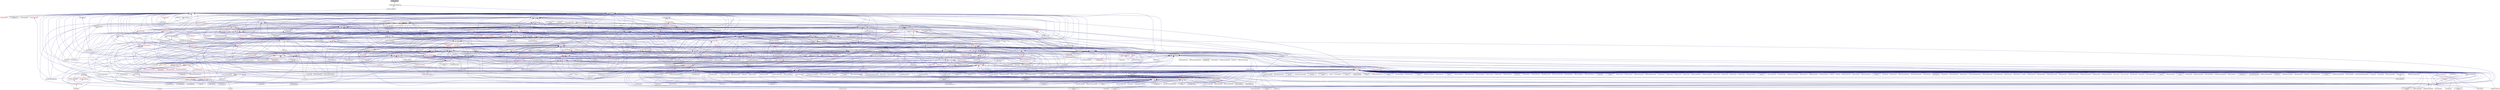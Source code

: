 digraph "callable_vtable.hpp"
{
  edge [fontname="Helvetica",fontsize="10",labelfontname="Helvetica",labelfontsize="10"];
  node [fontname="Helvetica",fontsize="10",shape=record];
  Node31 [label="callable_vtable.hpp",height=0.2,width=0.4,color="black", fillcolor="grey75", style="filled", fontcolor="black"];
  Node31 -> Node32 [dir="back",color="midnightblue",fontsize="10",style="solid",fontname="Helvetica"];
  Node32 [label="unique_function_vtable.hpp",height=0.2,width=0.4,color="black", fillcolor="white", style="filled",URL="$d1/d3b/unique__function__vtable_8hpp.html"];
  Node32 -> Node33 [dir="back",color="midnightblue",fontsize="10",style="solid",fontname="Helvetica"];
  Node33 [label="function_vtable.hpp",height=0.2,width=0.4,color="black", fillcolor="white", style="filled",URL="$db/dac/function__vtable_8hpp.html"];
  Node33 -> Node34 [dir="back",color="midnightblue",fontsize="10",style="solid",fontname="Helvetica"];
  Node34 [label="function.hpp",height=0.2,width=0.4,color="black", fillcolor="white", style="filled",URL="$d7/d7c/function_8hpp.html"];
  Node34 -> Node35 [dir="back",color="midnightblue",fontsize="10",style="solid",fontname="Helvetica"];
  Node35 [label="write_functions.hpp",height=0.2,width=0.4,color="black", fillcolor="white", style="filled",URL="$dd/dad/write__functions_8hpp.html"];
  Node35 -> Node36 [dir="back",color="midnightblue",fontsize="10",style="solid",fontname="Helvetica"];
  Node36 [label="buffer.hpp",height=0.2,width=0.4,color="red", fillcolor="white", style="filled",URL="$da/d1d/buffer_8hpp.html"];
  Node36 -> Node38 [dir="back",color="midnightblue",fontsize="10",style="solid",fontname="Helvetica"];
  Node38 [label="output_stream.hpp",height=0.2,width=0.4,color="red", fillcolor="white", style="filled",URL="$d6/db5/output__stream_8hpp.html"];
  Node38 -> Node152 [dir="back",color="midnightblue",fontsize="10",style="solid",fontname="Helvetica"];
  Node152 [label="component_module.cpp",height=0.2,width=0.4,color="black", fillcolor="white", style="filled",URL="$da/d41/iostreams_2component__module_8cpp.html"];
  Node38 -> Node156 [dir="back",color="midnightblue",fontsize="10",style="solid",fontname="Helvetica"];
  Node156 [label="output_stream.cpp",height=0.2,width=0.4,color="black", fillcolor="white", style="filled",URL="$d9/d9b/output__stream_8cpp.html"];
  Node36 -> Node156 [dir="back",color="midnightblue",fontsize="10",style="solid",fontname="Helvetica"];
  Node35 -> Node38 [dir="back",color="midnightblue",fontsize="10",style="solid",fontname="Helvetica"];
  Node34 -> Node157 [dir="back",color="midnightblue",fontsize="10",style="solid",fontname="Helvetica"];
  Node157 [label="hpx_fwd.hpp",height=0.2,width=0.4,color="black", fillcolor="white", style="filled",URL="$d5/d46/hpx__fwd_8hpp.html"];
  Node34 -> Node158 [dir="back",color="midnightblue",fontsize="10",style="solid",fontname="Helvetica"];
  Node158 [label="hpx_init.hpp",height=0.2,width=0.4,color="red", fillcolor="white", style="filled",URL="$d5/df5/hpx__init_8hpp.html"];
  Node158 -> Node159 [dir="back",color="midnightblue",fontsize="10",style="solid",fontname="Helvetica"];
  Node159 [label="1d_stencil_1.cpp",height=0.2,width=0.4,color="black", fillcolor="white", style="filled",URL="$d2/db1/1d__stencil__1_8cpp.html"];
  Node158 -> Node160 [dir="back",color="midnightblue",fontsize="10",style="solid",fontname="Helvetica"];
  Node160 [label="1d_stencil_2.cpp",height=0.2,width=0.4,color="black", fillcolor="white", style="filled",URL="$d3/dd1/1d__stencil__2_8cpp.html"];
  Node158 -> Node161 [dir="back",color="midnightblue",fontsize="10",style="solid",fontname="Helvetica"];
  Node161 [label="1d_stencil_3.cpp",height=0.2,width=0.4,color="black", fillcolor="white", style="filled",URL="$db/d19/1d__stencil__3_8cpp.html"];
  Node158 -> Node162 [dir="back",color="midnightblue",fontsize="10",style="solid",fontname="Helvetica"];
  Node162 [label="1d_stencil_4.cpp",height=0.2,width=0.4,color="black", fillcolor="white", style="filled",URL="$d1/d7d/1d__stencil__4_8cpp.html"];
  Node158 -> Node163 [dir="back",color="midnightblue",fontsize="10",style="solid",fontname="Helvetica"];
  Node163 [label="1d_stencil_4_parallel.cpp",height=0.2,width=0.4,color="black", fillcolor="white", style="filled",URL="$d6/d05/1d__stencil__4__parallel_8cpp.html"];
  Node158 -> Node164 [dir="back",color="midnightblue",fontsize="10",style="solid",fontname="Helvetica"];
  Node164 [label="1d_stencil_4_repart.cpp",height=0.2,width=0.4,color="black", fillcolor="white", style="filled",URL="$d0/d6b/1d__stencil__4__repart_8cpp.html"];
  Node158 -> Node165 [dir="back",color="midnightblue",fontsize="10",style="solid",fontname="Helvetica"];
  Node165 [label="1d_stencil_4_throttle.cpp",height=0.2,width=0.4,color="black", fillcolor="white", style="filled",URL="$d6/de5/1d__stencil__4__throttle_8cpp.html"];
  Node158 -> Node166 [dir="back",color="midnightblue",fontsize="10",style="solid",fontname="Helvetica"];
  Node166 [label="1d_stencil_5.cpp",height=0.2,width=0.4,color="black", fillcolor="white", style="filled",URL="$d7/d2a/1d__stencil__5_8cpp.html"];
  Node158 -> Node167 [dir="back",color="midnightblue",fontsize="10",style="solid",fontname="Helvetica"];
  Node167 [label="1d_stencil_6.cpp",height=0.2,width=0.4,color="black", fillcolor="white", style="filled",URL="$db/de7/1d__stencil__6_8cpp.html"];
  Node158 -> Node168 [dir="back",color="midnightblue",fontsize="10",style="solid",fontname="Helvetica"];
  Node168 [label="1d_stencil_7.cpp",height=0.2,width=0.4,color="black", fillcolor="white", style="filled",URL="$d4/d5a/1d__stencil__7_8cpp.html"];
  Node158 -> Node169 [dir="back",color="midnightblue",fontsize="10",style="solid",fontname="Helvetica"];
  Node169 [label="1d_stencil_8.cpp",height=0.2,width=0.4,color="black", fillcolor="white", style="filled",URL="$df/de0/1d__stencil__8_8cpp.html"];
  Node158 -> Node170 [dir="back",color="midnightblue",fontsize="10",style="solid",fontname="Helvetica"];
  Node170 [label="accumulator_client.cpp",height=0.2,width=0.4,color="black", fillcolor="white", style="filled",URL="$d7/dd0/accumulator__client_8cpp.html"];
  Node158 -> Node171 [dir="back",color="midnightblue",fontsize="10",style="solid",fontname="Helvetica"];
  Node171 [label="template_accumulator\l_client.cpp",height=0.2,width=0.4,color="black", fillcolor="white", style="filled",URL="$df/d93/template__accumulator__client_8cpp.html"];
  Node158 -> Node172 [dir="back",color="midnightblue",fontsize="10",style="solid",fontname="Helvetica"];
  Node172 [label="template_function_accumulator\l_client.cpp",height=0.2,width=0.4,color="black", fillcolor="white", style="filled",URL="$d0/dc6/template__function__accumulator__client_8cpp.html"];
  Node158 -> Node173 [dir="back",color="midnightblue",fontsize="10",style="solid",fontname="Helvetica"];
  Node173 [label="ag_client.cpp",height=0.2,width=0.4,color="black", fillcolor="white", style="filled",URL="$d4/d5d/ag__client_8cpp.html"];
  Node158 -> Node174 [dir="back",color="midnightblue",fontsize="10",style="solid",fontname="Helvetica"];
  Node174 [label="apex_balance.cpp",height=0.2,width=0.4,color="black", fillcolor="white", style="filled",URL="$d4/d8e/apex__balance_8cpp.html"];
  Node158 -> Node175 [dir="back",color="midnightblue",fontsize="10",style="solid",fontname="Helvetica"];
  Node175 [label="apex_fibonacci.cpp",height=0.2,width=0.4,color="black", fillcolor="white", style="filled",URL="$de/de1/apex__fibonacci_8cpp.html"];
  Node158 -> Node176 [dir="back",color="midnightblue",fontsize="10",style="solid",fontname="Helvetica"];
  Node176 [label="apex_policy_engine\l_active_thread_count.cpp",height=0.2,width=0.4,color="black", fillcolor="white", style="filled",URL="$d5/d01/apex__policy__engine__active__thread__count_8cpp.html"];
  Node158 -> Node177 [dir="back",color="midnightblue",fontsize="10",style="solid",fontname="Helvetica"];
  Node177 [label="apex_policy_engine\l_events.cpp",height=0.2,width=0.4,color="black", fillcolor="white", style="filled",URL="$df/d0f/apex__policy__engine__events_8cpp.html"];
  Node158 -> Node178 [dir="back",color="midnightblue",fontsize="10",style="solid",fontname="Helvetica"];
  Node178 [label="apex_policy_engine\l_periodic.cpp",height=0.2,width=0.4,color="black", fillcolor="white", style="filled",URL="$d5/d7b/apex__policy__engine__periodic_8cpp.html"];
  Node158 -> Node44 [dir="back",color="midnightblue",fontsize="10",style="solid",fontname="Helvetica"];
  Node44 [label="async_io_action.cpp",height=0.2,width=0.4,color="black", fillcolor="white", style="filled",URL="$d3/df5/async__io__action_8cpp.html"];
  Node158 -> Node45 [dir="back",color="midnightblue",fontsize="10",style="solid",fontname="Helvetica"];
  Node45 [label="async_io_external.cpp",height=0.2,width=0.4,color="black", fillcolor="white", style="filled",URL="$da/d9a/async__io__external_8cpp.html"];
  Node158 -> Node46 [dir="back",color="midnightblue",fontsize="10",style="solid",fontname="Helvetica"];
  Node46 [label="async_io_low_level.cpp",height=0.2,width=0.4,color="black", fillcolor="white", style="filled",URL="$dc/d10/async__io__low__level_8cpp.html"];
  Node158 -> Node47 [dir="back",color="midnightblue",fontsize="10",style="solid",fontname="Helvetica"];
  Node47 [label="async_io_simple.cpp",height=0.2,width=0.4,color="black", fillcolor="white", style="filled",URL="$da/db7/async__io__simple_8cpp.html"];
  Node158 -> Node179 [dir="back",color="midnightblue",fontsize="10",style="solid",fontname="Helvetica"];
  Node179 [label="hpx_thread_phase.cpp",height=0.2,width=0.4,color="black", fillcolor="white", style="filled",URL="$d5/dca/hpx__thread__phase_8cpp.html"];
  Node158 -> Node48 [dir="back",color="midnightblue",fontsize="10",style="solid",fontname="Helvetica"];
  Node48 [label="os_thread_num.cpp",height=0.2,width=0.4,color="black", fillcolor="white", style="filled",URL="$d2/dfb/os__thread__num_8cpp.html"];
  Node158 -> Node180 [dir="back",color="midnightblue",fontsize="10",style="solid",fontname="Helvetica"];
  Node180 [label="cancelable_action_client.cpp",height=0.2,width=0.4,color="black", fillcolor="white", style="filled",URL="$d1/db8/cancelable__action__client_8cpp.html"];
  Node158 -> Node181 [dir="back",color="midnightblue",fontsize="10",style="solid",fontname="Helvetica"];
  Node181 [label="cublas_matmul.cpp",height=0.2,width=0.4,color="black", fillcolor="white", style="filled",URL="$dd/d84/cublas__matmul_8cpp.html"];
  Node158 -> Node49 [dir="back",color="midnightblue",fontsize="10",style="solid",fontname="Helvetica"];
  Node49 [label="rnd_future_reduce.cpp",height=0.2,width=0.4,color="black", fillcolor="white", style="filled",URL="$d1/db5/rnd__future__reduce_8cpp.html"];
  Node158 -> Node182 [dir="back",color="midnightblue",fontsize="10",style="solid",fontname="Helvetica"];
  Node182 [label="heartbeat.cpp",height=0.2,width=0.4,color="black", fillcolor="white", style="filled",URL="$d8/d98/heartbeat_8cpp.html"];
  Node158 -> Node50 [dir="back",color="midnightblue",fontsize="10",style="solid",fontname="Helvetica"];
  Node50 [label="heartbeat_console.cpp",height=0.2,width=0.4,color="black", fillcolor="white", style="filled",URL="$da/de8/heartbeat__console_8cpp.html"];
  Node158 -> Node183 [dir="back",color="midnightblue",fontsize="10",style="solid",fontname="Helvetica"];
  Node183 [label="hello_world_client.cpp",height=0.2,width=0.4,color="black", fillcolor="white", style="filled",URL="$d5/da6/hello__world__client_8cpp.html"];
  Node158 -> Node184 [dir="back",color="midnightblue",fontsize="10",style="solid",fontname="Helvetica"];
  Node184 [label="interpolate1d_client.cpp",height=0.2,width=0.4,color="black", fillcolor="white", style="filled",URL="$d4/da6/interpolate1d__client_8cpp.html"];
  Node158 -> Node52 [dir="back",color="midnightblue",fontsize="10",style="solid",fontname="Helvetica"];
  Node52 [label="jacobi.cpp",height=0.2,width=0.4,color="black", fillcolor="white", style="filled",URL="$d2/d27/jacobi_8cpp.html"];
  Node158 -> Node185 [dir="back",color="midnightblue",fontsize="10",style="solid",fontname="Helvetica"];
  Node185 [label="jacobi.cpp",height=0.2,width=0.4,color="black", fillcolor="white", style="filled",URL="$d3/d44/smp_2jacobi_8cpp.html"];
  Node158 -> Node186 [dir="back",color="midnightblue",fontsize="10",style="solid",fontname="Helvetica"];
  Node186 [label="jacobi_nonuniform.cpp",height=0.2,width=0.4,color="black", fillcolor="white", style="filled",URL="$dd/ddc/jacobi__nonuniform_8cpp.html"];
  Node158 -> Node187 [dir="back",color="midnightblue",fontsize="10",style="solid",fontname="Helvetica"];
  Node187 [label="nqueen_client.cpp",height=0.2,width=0.4,color="black", fillcolor="white", style="filled",URL="$d3/d5e/nqueen__client_8cpp.html"];
  Node158 -> Node60 [dir="back",color="midnightblue",fontsize="10",style="solid",fontname="Helvetica"];
  Node60 [label="access_counter_set.cpp",height=0.2,width=0.4,color="black", fillcolor="white", style="filled",URL="$dc/d52/access__counter__set_8cpp.html"];
  Node158 -> Node188 [dir="back",color="midnightblue",fontsize="10",style="solid",fontname="Helvetica"];
  Node188 [label="simplest_performance\l_counter.cpp",height=0.2,width=0.4,color="black", fillcolor="white", style="filled",URL="$d4/d4e/simplest__performance__counter_8cpp.html"];
  Node158 -> Node189 [dir="back",color="midnightblue",fontsize="10",style="solid",fontname="Helvetica"];
  Node189 [label="sine_client.cpp",height=0.2,width=0.4,color="black", fillcolor="white", style="filled",URL="$db/d62/sine__client_8cpp.html"];
  Node158 -> Node190 [dir="back",color="midnightblue",fontsize="10",style="solid",fontname="Helvetica"];
  Node190 [label="qt.cpp",height=0.2,width=0.4,color="black", fillcolor="white", style="filled",URL="$df/d90/qt_8cpp.html"];
  Node158 -> Node191 [dir="back",color="midnightblue",fontsize="10",style="solid",fontname="Helvetica"];
  Node191 [label="queue_client.cpp",height=0.2,width=0.4,color="black", fillcolor="white", style="filled",URL="$d7/d96/queue__client_8cpp.html"];
  Node158 -> Node61 [dir="back",color="midnightblue",fontsize="10",style="solid",fontname="Helvetica"];
  Node61 [label="1d_wave_equation.cpp",height=0.2,width=0.4,color="black", fillcolor="white", style="filled",URL="$da/dab/1d__wave__equation_8cpp.html"];
  Node158 -> Node62 [dir="back",color="midnightblue",fontsize="10",style="solid",fontname="Helvetica"];
  Node62 [label="allow_unknown_options.cpp",height=0.2,width=0.4,color="black", fillcolor="white", style="filled",URL="$d9/dc9/allow__unknown__options_8cpp.html"];
  Node158 -> Node63 [dir="back",color="midnightblue",fontsize="10",style="solid",fontname="Helvetica"];
  Node63 [label="command_line_handling.cpp",height=0.2,width=0.4,color="black", fillcolor="white", style="filled",URL="$d4/d05/examples_2quickstart_2command__line__handling_8cpp.html"];
  Node158 -> Node192 [dir="back",color="midnightblue",fontsize="10",style="solid",fontname="Helvetica"];
  Node192 [label="composable_guard.cpp",height=0.2,width=0.4,color="black", fillcolor="white", style="filled",URL="$d3/d68/examples_2quickstart_2composable__guard_8cpp.html"];
  Node158 -> Node70 [dir="back",color="midnightblue",fontsize="10",style="solid",fontname="Helvetica"];
  Node70 [label="error_handling.cpp",height=0.2,width=0.4,color="black", fillcolor="white", style="filled",URL="$d9/d96/error__handling_8cpp.html"];
  Node158 -> Node193 [dir="back",color="midnightblue",fontsize="10",style="solid",fontname="Helvetica"];
  Node193 [label="factorial.cpp",height=0.2,width=0.4,color="black", fillcolor="white", style="filled",URL="$d9/d00/factorial_8cpp.html"];
  Node158 -> Node194 [dir="back",color="midnightblue",fontsize="10",style="solid",fontname="Helvetica"];
  Node194 [label="fibonacci.cpp",height=0.2,width=0.4,color="black", fillcolor="white", style="filled",URL="$d9/d89/fibonacci_8cpp.html"];
  Node158 -> Node195 [dir="back",color="midnightblue",fontsize="10",style="solid",fontname="Helvetica"];
  Node195 [label="fibonacci_await.cpp",height=0.2,width=0.4,color="black", fillcolor="white", style="filled",URL="$dc/d1c/fibonacci__await_8cpp.html"];
  Node158 -> Node196 [dir="back",color="midnightblue",fontsize="10",style="solid",fontname="Helvetica"];
  Node196 [label="fibonacci_dataflow.cpp",height=0.2,width=0.4,color="black", fillcolor="white", style="filled",URL="$df/d3d/fibonacci__dataflow_8cpp.html"];
  Node158 -> Node197 [dir="back",color="midnightblue",fontsize="10",style="solid",fontname="Helvetica"];
  Node197 [label="fibonacci_futures.cpp",height=0.2,width=0.4,color="black", fillcolor="white", style="filled",URL="$d6/de3/fibonacci__futures_8cpp.html"];
  Node158 -> Node198 [dir="back",color="midnightblue",fontsize="10",style="solid",fontname="Helvetica"];
  Node198 [label="fibonacci_futures_distributed.cpp",height=0.2,width=0.4,color="black", fillcolor="white", style="filled",URL="$d1/dc9/fibonacci__futures__distributed_8cpp.html"];
  Node158 -> Node199 [dir="back",color="midnightblue",fontsize="10",style="solid",fontname="Helvetica"];
  Node199 [label="fibonacci_one.cpp",height=0.2,width=0.4,color="black", fillcolor="white", style="filled",URL="$d8/d78/fibonacci__one_8cpp.html"];
  Node158 -> Node72 [dir="back",color="midnightblue",fontsize="10",style="solid",fontname="Helvetica"];
  Node72 [label="fractals.cpp",height=0.2,width=0.4,color="black", fillcolor="white", style="filled",URL="$d8/d58/fractals_8cpp.html"];
  Node158 -> Node73 [dir="back",color="midnightblue",fontsize="10",style="solid",fontname="Helvetica"];
  Node73 [label="fractals_executor.cpp",height=0.2,width=0.4,color="black", fillcolor="white", style="filled",URL="$d9/da9/fractals__executor_8cpp.html"];
  Node158 -> Node200 [dir="back",color="midnightblue",fontsize="10",style="solid",fontname="Helvetica"];
  Node200 [label="fractals_struct.cpp",height=0.2,width=0.4,color="black", fillcolor="white", style="filled",URL="$d8/d2f/fractals__struct_8cpp.html"];
  Node158 -> Node201 [dir="back",color="midnightblue",fontsize="10",style="solid",fontname="Helvetica"];
  Node201 [label="interest_calculator.cpp",height=0.2,width=0.4,color="black", fillcolor="white", style="filled",URL="$d2/d86/interest__calculator_8cpp.html"];
  Node158 -> Node202 [dir="back",color="midnightblue",fontsize="10",style="solid",fontname="Helvetica"];
  Node202 [label="latch_local.cpp",height=0.2,width=0.4,color="black", fillcolor="white", style="filled",URL="$dd/dd3/latch__local_8cpp.html"];
  Node158 -> Node203 [dir="back",color="midnightblue",fontsize="10",style="solid",fontname="Helvetica"];
  Node203 [label="latch_remote.cpp",height=0.2,width=0.4,color="black", fillcolor="white", style="filled",URL="$df/d59/latch__remote_8cpp.html"];
  Node158 -> Node204 [dir="back",color="midnightblue",fontsize="10",style="solid",fontname="Helvetica"];
  Node204 [label="non_atomic_rma.cpp",height=0.2,width=0.4,color="black", fillcolor="white", style="filled",URL="$d7/d8b/non__atomic__rma_8cpp.html"];
  Node158 -> Node205 [dir="back",color="midnightblue",fontsize="10",style="solid",fontname="Helvetica"];
  Node205 [label="partitioned_vector\l_spmd_foreach.cpp",height=0.2,width=0.4,color="black", fillcolor="white", style="filled",URL="$db/d7c/partitioned__vector__spmd__foreach_8cpp.html"];
  Node158 -> Node77 [dir="back",color="midnightblue",fontsize="10",style="solid",fontname="Helvetica"];
  Node77 [label="pingpong.cpp",height=0.2,width=0.4,color="black", fillcolor="white", style="filled",URL="$dd/d4d/pingpong_8cpp.html"];
  Node158 -> Node206 [dir="back",color="midnightblue",fontsize="10",style="solid",fontname="Helvetica"];
  Node206 [label="quicksort.cpp",height=0.2,width=0.4,color="black", fillcolor="white", style="filled",URL="$d3/d1e/quicksort_8cpp.html"];
  Node158 -> Node207 [dir="back",color="midnightblue",fontsize="10",style="solid",fontname="Helvetica"];
  Node207 [label="safe_object.cpp",height=0.2,width=0.4,color="black", fillcolor="white", style="filled",URL="$dd/d52/safe__object_8cpp.html"];
  Node158 -> Node79 [dir="back",color="midnightblue",fontsize="10",style="solid",fontname="Helvetica"];
  Node79 [label="sierpinski.cpp",height=0.2,width=0.4,color="black", fillcolor="white", style="filled",URL="$d3/d7e/sierpinski_8cpp.html"];
  Node158 -> Node82 [dir="back",color="midnightblue",fontsize="10",style="solid",fontname="Helvetica"];
  Node82 [label="sort_by_key_demo.cpp",height=0.2,width=0.4,color="black", fillcolor="white", style="filled",URL="$da/d20/sort__by__key__demo_8cpp.html"];
  Node158 -> Node83 [dir="back",color="midnightblue",fontsize="10",style="solid",fontname="Helvetica"];
  Node83 [label="timed_futures.cpp",height=0.2,width=0.4,color="black", fillcolor="white", style="filled",URL="$d6/d8d/timed__futures_8cpp.html"];
  Node158 -> Node208 [dir="back",color="midnightblue",fontsize="10",style="solid",fontname="Helvetica"];
  Node208 [label="timed_wake.cpp",height=0.2,width=0.4,color="black", fillcolor="white", style="filled",URL="$d8/df9/timed__wake_8cpp.html"];
  Node158 -> Node84 [dir="back",color="midnightblue",fontsize="10",style="solid",fontname="Helvetica"];
  Node84 [label="vector_counting_dotproduct.cpp",height=0.2,width=0.4,color="black", fillcolor="white", style="filled",URL="$df/de9/vector__counting__dotproduct_8cpp.html"];
  Node158 -> Node85 [dir="back",color="midnightblue",fontsize="10",style="solid",fontname="Helvetica"];
  Node85 [label="vector_zip_dotproduct.cpp",height=0.2,width=0.4,color="black", fillcolor="white", style="filled",URL="$dc/d18/vector__zip__dotproduct_8cpp.html"];
  Node158 -> Node209 [dir="back",color="midnightblue",fontsize="10",style="solid",fontname="Helvetica"];
  Node209 [label="wait_composition.cpp",height=0.2,width=0.4,color="black", fillcolor="white", style="filled",URL="$d6/d13/wait__composition_8cpp.html"];
  Node158 -> Node210 [dir="back",color="midnightblue",fontsize="10",style="solid",fontname="Helvetica"];
  Node210 [label="random_mem_access_client.cpp",height=0.2,width=0.4,color="black", fillcolor="white", style="filled",URL="$df/d1b/random__mem__access__client_8cpp.html"];
  Node158 -> Node86 [dir="back",color="midnightblue",fontsize="10",style="solid",fontname="Helvetica"];
  Node86 [label="oversubscribing_resource\l_partitioner.cpp",height=0.2,width=0.4,color="black", fillcolor="white", style="filled",URL="$dd/dee/oversubscribing__resource__partitioner_8cpp.html"];
  Node158 -> Node87 [dir="back",color="midnightblue",fontsize="10",style="solid",fontname="Helvetica"];
  Node87 [label="simple_resource_partitioner.cpp",height=0.2,width=0.4,color="black", fillcolor="white", style="filled",URL="$d5/df9/simple__resource__partitioner_8cpp.html"];
  Node158 -> Node211 [dir="back",color="midnightblue",fontsize="10",style="solid",fontname="Helvetica"];
  Node211 [label="sheneos_client.cpp",height=0.2,width=0.4,color="black", fillcolor="white", style="filled",URL="$d5/da5/sheneos__client_8cpp.html"];
  Node158 -> Node212 [dir="back",color="midnightblue",fontsize="10",style="solid",fontname="Helvetica"];
  Node212 [label="sheneos_compare.cpp",height=0.2,width=0.4,color="black", fillcolor="white", style="filled",URL="$dc/d11/sheneos__compare_8cpp.html"];
  Node158 -> Node213 [dir="back",color="midnightblue",fontsize="10",style="solid",fontname="Helvetica"];
  Node213 [label="sheneos_test.cpp",height=0.2,width=0.4,color="black", fillcolor="white", style="filled",URL="$d4/d6e/sheneos__test_8cpp.html"];
  Node158 -> Node214 [dir="back",color="midnightblue",fontsize="10",style="solid",fontname="Helvetica"];
  Node214 [label="spell_check_file.cpp",height=0.2,width=0.4,color="black", fillcolor="white", style="filled",URL="$df/df7/spell__check__file_8cpp.html"];
  Node158 -> Node215 [dir="back",color="midnightblue",fontsize="10",style="solid",fontname="Helvetica"];
  Node215 [label="spell_check_simple.cpp",height=0.2,width=0.4,color="black", fillcolor="white", style="filled",URL="$dd/d54/spell__check__simple_8cpp.html"];
  Node158 -> Node216 [dir="back",color="midnightblue",fontsize="10",style="solid",fontname="Helvetica"];
  Node216 [label="spin.cpp",height=0.2,width=0.4,color="black", fillcolor="white", style="filled",URL="$d7/df2/spin_8cpp.html"];
  Node158 -> Node217 [dir="back",color="midnightblue",fontsize="10",style="solid",fontname="Helvetica"];
  Node217 [label="throttle_client.cpp",height=0.2,width=0.4,color="black", fillcolor="white", style="filled",URL="$d0/db7/throttle__client_8cpp.html"];
  Node158 -> Node218 [dir="back",color="midnightblue",fontsize="10",style="solid",fontname="Helvetica"];
  Node218 [label="transpose_await.cpp",height=0.2,width=0.4,color="black", fillcolor="white", style="filled",URL="$de/d68/transpose__await_8cpp.html"];
  Node158 -> Node219 [dir="back",color="midnightblue",fontsize="10",style="solid",fontname="Helvetica"];
  Node219 [label="transpose_block.cpp",height=0.2,width=0.4,color="black", fillcolor="white", style="filled",URL="$d0/de1/transpose__block_8cpp.html"];
  Node158 -> Node220 [dir="back",color="midnightblue",fontsize="10",style="solid",fontname="Helvetica"];
  Node220 [label="transpose_block_numa.cpp",height=0.2,width=0.4,color="black", fillcolor="white", style="filled",URL="$dd/d3b/transpose__block__numa_8cpp.html"];
  Node158 -> Node221 [dir="back",color="midnightblue",fontsize="10",style="solid",fontname="Helvetica"];
  Node221 [label="transpose_serial.cpp",height=0.2,width=0.4,color="black", fillcolor="white", style="filled",URL="$db/d74/transpose__serial_8cpp.html"];
  Node158 -> Node222 [dir="back",color="midnightblue",fontsize="10",style="solid",fontname="Helvetica"];
  Node222 [label="transpose_serial_block.cpp",height=0.2,width=0.4,color="black", fillcolor="white", style="filled",URL="$d8/daa/transpose__serial__block_8cpp.html"];
  Node158 -> Node223 [dir="back",color="midnightblue",fontsize="10",style="solid",fontname="Helvetica"];
  Node223 [label="transpose_serial_vector.cpp",height=0.2,width=0.4,color="black", fillcolor="white", style="filled",URL="$d4/d04/transpose__serial__vector_8cpp.html"];
  Node158 -> Node224 [dir="back",color="midnightblue",fontsize="10",style="solid",fontname="Helvetica"];
  Node224 [label="transpose_smp.cpp",height=0.2,width=0.4,color="black", fillcolor="white", style="filled",URL="$d2/d99/transpose__smp_8cpp.html"];
  Node158 -> Node225 [dir="back",color="midnightblue",fontsize="10",style="solid",fontname="Helvetica"];
  Node225 [label="transpose_smp_block.cpp",height=0.2,width=0.4,color="black", fillcolor="white", style="filled",URL="$da/d4d/transpose__smp__block_8cpp.html"];
  Node158 -> Node89 [dir="back",color="midnightblue",fontsize="10",style="solid",fontname="Helvetica"];
  Node89 [label="simple_central_tuplespace\l_client.cpp",height=0.2,width=0.4,color="black", fillcolor="white", style="filled",URL="$d1/d7b/simple__central__tuplespace__client_8cpp.html"];
  Node158 -> Node226 [dir="back",color="midnightblue",fontsize="10",style="solid",fontname="Helvetica"];
  Node226 [label="hpx_init_impl.hpp",height=0.2,width=0.4,color="black", fillcolor="white", style="filled",URL="$d3/d6b/hpx__init__impl_8hpp.html"];
  Node226 -> Node158 [dir="back",color="midnightblue",fontsize="10",style="solid",fontname="Helvetica"];
  Node158 -> Node227 [dir="back",color="midnightblue",fontsize="10",style="solid",fontname="Helvetica"];
  Node227 [label="hpx_main.hpp",height=0.2,width=0.4,color="red", fillcolor="white", style="filled",URL="$df/d16/hpx__main_8hpp.html"];
  Node158 -> Node349 [dir="back",color="midnightblue",fontsize="10",style="solid",fontname="Helvetica"];
  Node349 [label="hpx_main_impl.hpp",height=0.2,width=0.4,color="red", fillcolor="white", style="filled",URL="$dc/dd2/hpx__main__impl_8hpp.html"];
  Node158 -> Node351 [dir="back",color="midnightblue",fontsize="10",style="solid",fontname="Helvetica"];
  Node351 [label="command_line_handling.hpp",height=0.2,width=0.4,color="red", fillcolor="white", style="filled",URL="$dc/dbc/command__line__handling_8hpp.html"];
  Node351 -> Node869 [dir="back",color="midnightblue",fontsize="10",style="solid",fontname="Helvetica"];
  Node869 [label="parcelport_libfabric.hpp",height=0.2,width=0.4,color="red", fillcolor="white", style="filled",URL="$d2/da5/parcelport__libfabric_8hpp.html"];
  Node869 -> Node870 [dir="back",color="midnightblue",fontsize="10",style="solid",fontname="Helvetica"];
  Node870 [label="receiver.cpp",height=0.2,width=0.4,color="black", fillcolor="white", style="filled",URL="$d9/d77/receiver_8cpp.html"];
  Node869 -> Node872 [dir="back",color="midnightblue",fontsize="10",style="solid",fontname="Helvetica"];
  Node872 [label="sender.cpp",height=0.2,width=0.4,color="black", fillcolor="white", style="filled",URL="$d3/df1/sender_8cpp.html"];
  Node351 -> Node854 [dir="back",color="midnightblue",fontsize="10",style="solid",fontname="Helvetica"];
  Node854 [label="exception.cpp",height=0.2,width=0.4,color="black", fillcolor="white", style="filled",URL="$de/d9e/exception_8cpp.html"];
  Node351 -> Node843 [dir="back",color="midnightblue",fontsize="10",style="solid",fontname="Helvetica"];
  Node843 [label="hpx_init.cpp",height=0.2,width=0.4,color="black", fillcolor="white", style="filled",URL="$d6/dfa/hpx__init_8cpp.html"];
  Node351 -> Node857 [dir="back",color="midnightblue",fontsize="10",style="solid",fontname="Helvetica"];
  Node857 [label="runtime_support_server.cpp",height=0.2,width=0.4,color="black", fillcolor="white", style="filled",URL="$de/d5c/runtime__support__server_8cpp.html"];
  Node351 -> Node864 [dir="back",color="midnightblue",fontsize="10",style="solid",fontname="Helvetica"];
  Node864 [label="command_line_handling.cpp",height=0.2,width=0.4,color="black", fillcolor="white", style="filled",URL="$db/d06/src_2util_2command__line__handling_8cpp.html"];
  Node158 -> Node421 [dir="back",color="midnightblue",fontsize="10",style="solid",fontname="Helvetica"];
  Node421 [label="hpx_runtime.cpp",height=0.2,width=0.4,color="black", fillcolor="white", style="filled",URL="$d7/d1e/hpx__runtime_8cpp.html"];
  Node158 -> Node843 [dir="back",color="midnightblue",fontsize="10",style="solid",fontname="Helvetica"];
  Node158 -> Node874 [dir="back",color="midnightblue",fontsize="10",style="solid",fontname="Helvetica"];
  Node874 [label="hpx_main.cpp",height=0.2,width=0.4,color="black", fillcolor="white", style="filled",URL="$d3/d07/hpx__main_8cpp.html"];
  Node158 -> Node875 [dir="back",color="midnightblue",fontsize="10",style="solid",fontname="Helvetica"];
  Node875 [label="hpx_main_argc_argv.cpp",height=0.2,width=0.4,color="black", fillcolor="white", style="filled",URL="$d3/df2/hpx__main__argc__argv_8cpp.html"];
  Node158 -> Node876 [dir="back",color="midnightblue",fontsize="10",style="solid",fontname="Helvetica"];
  Node876 [label="hpx_main_variables\l_map.cpp",height=0.2,width=0.4,color="black", fillcolor="white", style="filled",URL="$d5/d75/hpx__main__variables__map_8cpp.html"];
  Node158 -> Node877 [dir="back",color="midnightblue",fontsize="10",style="solid",fontname="Helvetica"];
  Node877 [label="hpx_user_main.cpp",height=0.2,width=0.4,color="black", fillcolor="white", style="filled",URL="$d2/d68/hpx__user__main_8cpp.html"];
  Node158 -> Node878 [dir="back",color="midnightblue",fontsize="10",style="solid",fontname="Helvetica"];
  Node878 [label="hpx_user_main_argc\l_argv.cpp",height=0.2,width=0.4,color="black", fillcolor="white", style="filled",URL="$d2/d71/hpx__user__main__argc__argv_8cpp.html"];
  Node158 -> Node422 [dir="back",color="midnightblue",fontsize="10",style="solid",fontname="Helvetica"];
  Node422 [label="synchronize.cpp",height=0.2,width=0.4,color="black", fillcolor="white", style="filled",URL="$da/da2/synchronize_8cpp.html"];
  Node158 -> Node423 [dir="back",color="midnightblue",fontsize="10",style="solid",fontname="Helvetica"];
  Node423 [label="agas_cache_timings.cpp",height=0.2,width=0.4,color="black", fillcolor="white", style="filled",URL="$dd/d37/agas__cache__timings_8cpp.html"];
  Node158 -> Node424 [dir="back",color="midnightblue",fontsize="10",style="solid",fontname="Helvetica"];
  Node424 [label="async_overheads.cpp",height=0.2,width=0.4,color="black", fillcolor="white", style="filled",URL="$de/da6/async__overheads_8cpp.html"];
  Node158 -> Node425 [dir="back",color="midnightblue",fontsize="10",style="solid",fontname="Helvetica"];
  Node425 [label="coroutines_call_overhead.cpp",height=0.2,width=0.4,color="black", fillcolor="white", style="filled",URL="$da/d1e/coroutines__call__overhead_8cpp.html"];
  Node158 -> Node90 [dir="back",color="midnightblue",fontsize="10",style="solid",fontname="Helvetica"];
  Node90 [label="foreach_scaling.cpp",height=0.2,width=0.4,color="black", fillcolor="white", style="filled",URL="$d4/d94/foreach__scaling_8cpp.html"];
  Node158 -> Node91 [dir="back",color="midnightblue",fontsize="10",style="solid",fontname="Helvetica"];
  Node91 [label="future_overhead.cpp",height=0.2,width=0.4,color="black", fillcolor="white", style="filled",URL="$d3/d79/future__overhead_8cpp.html"];
  Node158 -> Node92 [dir="back",color="midnightblue",fontsize="10",style="solid",fontname="Helvetica"];
  Node92 [label="hpx_heterogeneous_timed\l_task_spawn.cpp",height=0.2,width=0.4,color="black", fillcolor="white", style="filled",URL="$dd/d27/hpx__heterogeneous__timed__task__spawn_8cpp.html"];
  Node158 -> Node93 [dir="back",color="midnightblue",fontsize="10",style="solid",fontname="Helvetica"];
  Node93 [label="hpx_homogeneous_timed\l_task_spawn_executors.cpp",height=0.2,width=0.4,color="black", fillcolor="white", style="filled",URL="$d1/d3b/hpx__homogeneous__timed__task__spawn__executors_8cpp.html"];
  Node158 -> Node427 [dir="back",color="midnightblue",fontsize="10",style="solid",fontname="Helvetica"];
  Node427 [label="htts2_hpx.cpp",height=0.2,width=0.4,color="black", fillcolor="white", style="filled",URL="$d2/daf/htts2__hpx_8cpp.html"];
  Node158 -> Node94 [dir="back",color="midnightblue",fontsize="10",style="solid",fontname="Helvetica"];
  Node94 [label="parent_vs_child_stealing.cpp",height=0.2,width=0.4,color="black", fillcolor="white", style="filled",URL="$d2/d07/parent__vs__child__stealing_8cpp.html"];
  Node158 -> Node95 [dir="back",color="midnightblue",fontsize="10",style="solid",fontname="Helvetica"];
  Node95 [label="partitioned_vector\l_foreach.cpp",height=0.2,width=0.4,color="black", fillcolor="white", style="filled",URL="$df/d5f/partitioned__vector__foreach_8cpp.html"];
  Node158 -> Node96 [dir="back",color="midnightblue",fontsize="10",style="solid",fontname="Helvetica"];
  Node96 [label="serialization_overhead.cpp",height=0.2,width=0.4,color="black", fillcolor="white", style="filled",URL="$d3/df8/serialization__overhead_8cpp.html"];
  Node158 -> Node97 [dir="back",color="midnightblue",fontsize="10",style="solid",fontname="Helvetica"];
  Node97 [label="sizeof.cpp",height=0.2,width=0.4,color="black", fillcolor="white", style="filled",URL="$d3/d0f/sizeof_8cpp.html"];
  Node158 -> Node99 [dir="back",color="midnightblue",fontsize="10",style="solid",fontname="Helvetica"];
  Node99 [label="spinlock_overhead1.cpp",height=0.2,width=0.4,color="black", fillcolor="white", style="filled",URL="$d0/d32/spinlock__overhead1_8cpp.html"];
  Node158 -> Node100 [dir="back",color="midnightblue",fontsize="10",style="solid",fontname="Helvetica"];
  Node100 [label="spinlock_overhead2.cpp",height=0.2,width=0.4,color="black", fillcolor="white", style="filled",URL="$de/d55/spinlock__overhead2_8cpp.html"];
  Node158 -> Node101 [dir="back",color="midnightblue",fontsize="10",style="solid",fontname="Helvetica"];
  Node101 [label="stencil3_iterators.cpp",height=0.2,width=0.4,color="black", fillcolor="white", style="filled",URL="$db/d9e/stencil3__iterators_8cpp.html"];
  Node158 -> Node102 [dir="back",color="midnightblue",fontsize="10",style="solid",fontname="Helvetica"];
  Node102 [label="stream.cpp",height=0.2,width=0.4,color="black", fillcolor="white", style="filled",URL="$da/d5f/stream_8cpp.html"];
  Node158 -> Node428 [dir="back",color="midnightblue",fontsize="10",style="solid",fontname="Helvetica"];
  Node428 [label="timed_task_spawn.cpp",height=0.2,width=0.4,color="black", fillcolor="white", style="filled",URL="$df/de1/timed__task__spawn_8cpp.html"];
  Node158 -> Node103 [dir="back",color="midnightblue",fontsize="10",style="solid",fontname="Helvetica"];
  Node103 [label="transform_reduce_binary\l_scaling.cpp",height=0.2,width=0.4,color="black", fillcolor="white", style="filled",URL="$d1/dae/transform__reduce__binary__scaling_8cpp.html"];
  Node158 -> Node104 [dir="back",color="midnightblue",fontsize="10",style="solid",fontname="Helvetica"];
  Node104 [label="transform_reduce_scaling.cpp",height=0.2,width=0.4,color="black", fillcolor="white", style="filled",URL="$db/d2a/transform__reduce__scaling_8cpp.html"];
  Node158 -> Node105 [dir="back",color="midnightblue",fontsize="10",style="solid",fontname="Helvetica"];
  Node105 [label="wait_all_timings.cpp",height=0.2,width=0.4,color="black", fillcolor="white", style="filled",URL="$d5/da1/wait__all__timings_8cpp.html"];
  Node158 -> Node106 [dir="back",color="midnightblue",fontsize="10",style="solid",fontname="Helvetica"];
  Node106 [label="minmax_element_performance.cpp",height=0.2,width=0.4,color="black", fillcolor="white", style="filled",URL="$d9/d93/minmax__element__performance_8cpp.html"];
  Node158 -> Node429 [dir="back",color="midnightblue",fontsize="10",style="solid",fontname="Helvetica"];
  Node429 [label="barrier_performance.cpp",height=0.2,width=0.4,color="black", fillcolor="white", style="filled",URL="$d6/d6c/barrier__performance_8cpp.html"];
  Node158 -> Node154 [dir="back",color="midnightblue",fontsize="10",style="solid",fontname="Helvetica"];
  Node154 [label="network_storage.cpp",height=0.2,width=0.4,color="black", fillcolor="white", style="filled",URL="$db/daa/network__storage_8cpp.html"];
  Node158 -> Node155 [dir="back",color="midnightblue",fontsize="10",style="solid",fontname="Helvetica"];
  Node155 [label="simple_profiler.hpp",height=0.2,width=0.4,color="black", fillcolor="white", style="filled",URL="$d8/d02/simple__profiler_8hpp.html"];
  Node155 -> Node154 [dir="back",color="midnightblue",fontsize="10",style="solid",fontname="Helvetica"];
  Node158 -> Node879 [dir="back",color="midnightblue",fontsize="10",style="solid",fontname="Helvetica"];
  Node879 [label="osu_base.cpp",height=0.2,width=0.4,color="black", fillcolor="white", style="filled",URL="$d2/d45/osu__base_8cpp.html"];
  Node158 -> Node107 [dir="back",color="midnightblue",fontsize="10",style="solid",fontname="Helvetica"];
  Node107 [label="osu_bcast.cpp",height=0.2,width=0.4,color="black", fillcolor="white", style="filled",URL="$d3/dca/osu__bcast_8cpp.html"];
  Node158 -> Node112 [dir="back",color="midnightblue",fontsize="10",style="solid",fontname="Helvetica"];
  Node112 [label="osu_scatter.cpp",height=0.2,width=0.4,color="black", fillcolor="white", style="filled",URL="$d4/d4c/osu__scatter_8cpp.html"];
  Node158 -> Node113 [dir="back",color="midnightblue",fontsize="10",style="solid",fontname="Helvetica"];
  Node113 [label="pingpong_performance.cpp",height=0.2,width=0.4,color="black", fillcolor="white", style="filled",URL="$de/d03/pingpong__performance_8cpp.html"];
  Node158 -> Node430 [dir="back",color="midnightblue",fontsize="10",style="solid",fontname="Helvetica"];
  Node430 [label="benchmark_is_heap.cpp",height=0.2,width=0.4,color="black", fillcolor="white", style="filled",URL="$da/d4f/benchmark__is__heap_8cpp.html"];
  Node158 -> Node431 [dir="back",color="midnightblue",fontsize="10",style="solid",fontname="Helvetica"];
  Node431 [label="benchmark_is_heap_until.cpp",height=0.2,width=0.4,color="black", fillcolor="white", style="filled",URL="$dc/df5/benchmark__is__heap__until_8cpp.html"];
  Node158 -> Node432 [dir="back",color="midnightblue",fontsize="10",style="solid",fontname="Helvetica"];
  Node432 [label="benchmark_merge.cpp",height=0.2,width=0.4,color="black", fillcolor="white", style="filled",URL="$dd/d49/benchmark__merge_8cpp.html"];
  Node158 -> Node433 [dir="back",color="midnightblue",fontsize="10",style="solid",fontname="Helvetica"];
  Node433 [label="benchmark_partition.cpp",height=0.2,width=0.4,color="black", fillcolor="white", style="filled",URL="$d9/d88/benchmark__partition_8cpp.html"];
  Node158 -> Node434 [dir="back",color="midnightblue",fontsize="10",style="solid",fontname="Helvetica"];
  Node434 [label="benchmark_partition\l_copy.cpp",height=0.2,width=0.4,color="black", fillcolor="white", style="filled",URL="$d3/d0e/benchmark__partition__copy_8cpp.html"];
  Node158 -> Node435 [dir="back",color="midnightblue",fontsize="10",style="solid",fontname="Helvetica"];
  Node435 [label="benchmark_unique_copy.cpp",height=0.2,width=0.4,color="black", fillcolor="white", style="filled",URL="$d9/d53/benchmark__unique__copy_8cpp.html"];
  Node158 -> Node800 [dir="back",color="midnightblue",fontsize="10",style="solid",fontname="Helvetica"];
  Node800 [label="component_action_move\l_semantics.cpp",height=0.2,width=0.4,color="black", fillcolor="white", style="filled",URL="$d4/d20/component__action__move__semantics_8cpp.html"];
  Node158 -> Node880 [dir="back",color="midnightblue",fontsize="10",style="solid",fontname="Helvetica"];
  Node880 [label="make_continuation_1615.cpp",height=0.2,width=0.4,color="black", fillcolor="white", style="filled",URL="$d4/d2c/make__continuation__1615_8cpp.html"];
  Node158 -> Node881 [dir="back",color="midnightblue",fontsize="10",style="solid",fontname="Helvetica"];
  Node881 [label="plain_action_1550.cpp",height=0.2,width=0.4,color="black", fillcolor="white", style="filled",URL="$d0/dff/plain__action__1550_8cpp.html"];
  Node158 -> Node729 [dir="back",color="midnightblue",fontsize="10",style="solid",fontname="Helvetica"];
  Node729 [label="plain_action_move_semantics.cpp",height=0.2,width=0.4,color="black", fillcolor="white", style="filled",URL="$db/d0f/plain__action__move__semantics_8cpp.html"];
  Node158 -> Node438 [dir="back",color="midnightblue",fontsize="10",style="solid",fontname="Helvetica"];
  Node438 [label="duplicate_id_registration\l_1596.cpp",height=0.2,width=0.4,color="black", fillcolor="white", style="filled",URL="$db/d8d/duplicate__id__registration__1596_8cpp.html"];
  Node158 -> Node439 [dir="back",color="midnightblue",fontsize="10",style="solid",fontname="Helvetica"];
  Node439 [label="pass_by_value_id_type\l_action.cpp",height=0.2,width=0.4,color="black", fillcolor="white", style="filled",URL="$d0/de6/pass__by__value__id__type__action_8cpp.html"];
  Node158 -> Node440 [dir="back",color="midnightblue",fontsize="10",style="solid",fontname="Helvetica"];
  Node440 [label="register_with_basename\l_1804.cpp",height=0.2,width=0.4,color="black", fillcolor="white", style="filled",URL="$db/d95/register__with__basename__1804_8cpp.html"];
  Node158 -> Node441 [dir="back",color="midnightblue",fontsize="10",style="solid",fontname="Helvetica"];
  Node441 [label="send_gid_keep_component\l_1624.cpp",height=0.2,width=0.4,color="black", fillcolor="white", style="filled",URL="$d9/d49/send__gid__keep__component__1624_8cpp.html"];
  Node158 -> Node449 [dir="back",color="midnightblue",fontsize="10",style="solid",fontname="Helvetica"];
  Node449 [label="main.cc",height=0.2,width=0.4,color="black", fillcolor="white", style="filled",URL="$d9/d0f/main_8cc.html"];
  Node158 -> Node115 [dir="back",color="midnightblue",fontsize="10",style="solid",fontname="Helvetica"];
  Node115 [label="client_1950.cpp",height=0.2,width=0.4,color="black", fillcolor="white", style="filled",URL="$d0/d79/client__1950_8cpp.html"];
  Node158 -> Node451 [dir="back",color="midnightblue",fontsize="10",style="solid",fontname="Helvetica"];
  Node451 [label="commandline_options\l_1437.cpp",height=0.2,width=0.4,color="black", fillcolor="white", style="filled",URL="$d5/dbd/commandline__options__1437_8cpp.html"];
  Node158 -> Node805 [dir="back",color="midnightblue",fontsize="10",style="solid",fontname="Helvetica"];
  Node805 [label="create_n_components\l_2323.cpp",height=0.2,width=0.4,color="black", fillcolor="white", style="filled",URL="$d9/d8c/create__n__components__2323_8cpp.html"];
  Node158 -> Node806 [dir="back",color="midnightblue",fontsize="10",style="solid",fontname="Helvetica"];
  Node806 [label="create_remote_component\l_2334.cpp",height=0.2,width=0.4,color="black", fillcolor="white", style="filled",URL="$de/d8c/create__remote__component__2334_8cpp.html"];
  Node158 -> Node452 [dir="back",color="midnightblue",fontsize="10",style="solid",fontname="Helvetica"];
  Node452 [label="moveonly_constructor\l_arguments_1405.cpp",height=0.2,width=0.4,color="black", fillcolor="white", style="filled",URL="$d3/dcf/moveonly__constructor__arguments__1405_8cpp.html"];
  Node158 -> Node453 [dir="back",color="midnightblue",fontsize="10",style="solid",fontname="Helvetica"];
  Node453 [label="partitioned_vector\l_2201.cpp",height=0.2,width=0.4,color="black", fillcolor="white", style="filled",URL="$dc/d39/partitioned__vector__2201_8cpp.html"];
  Node158 -> Node807 [dir="back",color="midnightblue",fontsize="10",style="solid",fontname="Helvetica"];
  Node807 [label="returned_client_2150.cpp",height=0.2,width=0.4,color="black", fillcolor="white", style="filled",URL="$d6/d08/returned__client__2150_8cpp.html"];
  Node158 -> Node882 [dir="back",color="midnightblue",fontsize="10",style="solid",fontname="Helvetica"];
  Node882 [label="for_each_value_proxy.cpp",height=0.2,width=0.4,color="black", fillcolor="white", style="filled",URL="$d1/d78/for__each__value__proxy_8cpp.html"];
  Node158 -> Node454 [dir="back",color="midnightblue",fontsize="10",style="solid",fontname="Helvetica"];
  Node454 [label="dynamic_counters_loaded\l_1508.cpp",height=0.2,width=0.4,color="black", fillcolor="white", style="filled",URL="$db/d58/dynamic__counters__loaded__1508_8cpp.html"];
  Node158 -> Node455 [dir="back",color="midnightblue",fontsize="10",style="solid",fontname="Helvetica"];
  Node455 [label="id_type_ref_counting\l_1032.cpp",height=0.2,width=0.4,color="black", fillcolor="white", style="filled",URL="$d8/dfd/id__type__ref__counting__1032_8cpp.html"];
  Node158 -> Node116 [dir="back",color="midnightblue",fontsize="10",style="solid",fontname="Helvetica"];
  Node116 [label="lost_output_2236.cpp",height=0.2,width=0.4,color="black", fillcolor="white", style="filled",URL="$db/dd0/lost__output__2236_8cpp.html"];
  Node158 -> Node117 [dir="back",color="midnightblue",fontsize="10",style="solid",fontname="Helvetica"];
  Node117 [label="no_output_1173.cpp",height=0.2,width=0.4,color="black", fillcolor="white", style="filled",URL="$de/d67/no__output__1173_8cpp.html"];
  Node158 -> Node456 [dir="back",color="midnightblue",fontsize="10",style="solid",fontname="Helvetica"];
  Node456 [label="after_588.cpp",height=0.2,width=0.4,color="black", fillcolor="white", style="filled",URL="$dc/dc0/after__588_8cpp.html"];
  Node158 -> Node808 [dir="back",color="midnightblue",fontsize="10",style="solid",fontname="Helvetica"];
  Node808 [label="async_action_1813.cpp",height=0.2,width=0.4,color="black", fillcolor="white", style="filled",URL="$db/de6/async__action__1813_8cpp.html"];
  Node158 -> Node883 [dir="back",color="midnightblue",fontsize="10",style="solid",fontname="Helvetica"];
  Node883 [label="async_callback_non\l_deduced_context.cpp",height=0.2,width=0.4,color="black", fillcolor="white", style="filled",URL="$dc/dbb/async__callback__non__deduced__context_8cpp.html"];
  Node158 -> Node884 [dir="back",color="midnightblue",fontsize="10",style="solid",fontname="Helvetica"];
  Node884 [label="broadcast_unwrap_future\l_2885.cpp",height=0.2,width=0.4,color="black", fillcolor="white", style="filled",URL="$da/df6/broadcast__unwrap__future__2885_8cpp.html"];
  Node158 -> Node885 [dir="back",color="midnightblue",fontsize="10",style="solid",fontname="Helvetica"];
  Node885 [label="broadcast_wait_for\l_2822.cpp",height=0.2,width=0.4,color="black", fillcolor="white", style="filled",URL="$dd/de7/broadcast__wait__for__2822_8cpp.html"];
  Node158 -> Node457 [dir="back",color="midnightblue",fontsize="10",style="solid",fontname="Helvetica"];
  Node457 [label="channel_register_as\l_2722.cpp",height=0.2,width=0.4,color="black", fillcolor="white", style="filled",URL="$d4/d98/channel__register__as__2722_8cpp.html"];
  Node158 -> Node761 [dir="back",color="midnightblue",fontsize="10",style="solid",fontname="Helvetica"];
  Node761 [label="dataflow_791.cpp",height=0.2,width=0.4,color="black", fillcolor="white", style="filled",URL="$d6/da1/dataflow__791_8cpp.html"];
  Node158 -> Node458 [dir="back",color="midnightblue",fontsize="10",style="solid",fontname="Helvetica"];
  Node458 [label="dataflow_action_2008.cpp",height=0.2,width=0.4,color="black", fillcolor="white", style="filled",URL="$da/dad/dataflow__action__2008_8cpp.html"];
  Node158 -> Node730 [dir="back",color="midnightblue",fontsize="10",style="solid",fontname="Helvetica"];
  Node730 [label="future_hang_on_get\l_629.cpp",height=0.2,width=0.4,color="black", fillcolor="white", style="filled",URL="$d6/dfd/future__hang__on__get__629_8cpp.html"];
  Node158 -> Node731 [dir="back",color="midnightblue",fontsize="10",style="solid",fontname="Helvetica"];
  Node731 [label="future_hang_on_then\l_629.cpp",height=0.2,width=0.4,color="black", fillcolor="white", style="filled",URL="$d1/ddc/future__hang__on__then__629_8cpp.html"];
  Node158 -> Node732 [dir="back",color="midnightblue",fontsize="10",style="solid",fontname="Helvetica"];
  Node732 [label="future_hang_on_wait\l_with_callback_629.cpp",height=0.2,width=0.4,color="black", fillcolor="white", style="filled",URL="$d0/d0e/future__hang__on__wait__with__callback__629_8cpp.html"];
  Node158 -> Node735 [dir="back",color="midnightblue",fontsize="10",style="solid",fontname="Helvetica"];
  Node735 [label="future_timed_wait_1025.cpp",height=0.2,width=0.4,color="black", fillcolor="white", style="filled",URL="$de/d7d/future__timed__wait__1025_8cpp.html"];
  Node158 -> Node459 [dir="back",color="midnightblue",fontsize="10",style="solid",fontname="Helvetica"];
  Node459 [label="lifetime_588_1.cpp",height=0.2,width=0.4,color="black", fillcolor="white", style="filled",URL="$de/d75/lifetime__588__1_8cpp.html"];
  Node158 -> Node460 [dir="back",color="midnightblue",fontsize="10",style="solid",fontname="Helvetica"];
  Node460 [label="multiple_gather_ops\l_2001.cpp",height=0.2,width=0.4,color="black", fillcolor="white", style="filled",URL="$d3/d95/multiple__gather__ops__2001_8cpp.html"];
  Node158 -> Node461 [dir="back",color="midnightblue",fontsize="10",style="solid",fontname="Helvetica"];
  Node461 [label="promise_leak_996.cpp",height=0.2,width=0.4,color="black", fillcolor="white", style="filled",URL="$d0/d7e/promise__leak__996_8cpp.html"];
  Node158 -> Node462 [dir="back",color="midnightblue",fontsize="10",style="solid",fontname="Helvetica"];
  Node462 [label="receive_buffer_1733.cpp",height=0.2,width=0.4,color="black", fillcolor="white", style="filled",URL="$d1/d0e/receive__buffer__1733_8cpp.html"];
  Node158 -> Node463 [dir="back",color="midnightblue",fontsize="10",style="solid",fontname="Helvetica"];
  Node463 [label="split_future_2246.cpp",height=0.2,width=0.4,color="black", fillcolor="white", style="filled",URL="$db/d2b/split__future__2246_8cpp.html"];
  Node158 -> Node121 [dir="back",color="midnightblue",fontsize="10",style="solid",fontname="Helvetica"];
  Node121 [label="wait_all_hang_1946.cpp",height=0.2,width=0.4,color="black", fillcolor="white", style="filled",URL="$d5/d69/wait__all__hang__1946_8cpp.html"];
  Node158 -> Node464 [dir="back",color="midnightblue",fontsize="10",style="solid",fontname="Helvetica"];
  Node464 [label="wait_for_1751.cpp",height=0.2,width=0.4,color="black", fillcolor="white", style="filled",URL="$d9/d48/wait__for__1751_8cpp.html"];
  Node158 -> Node465 [dir="back",color="midnightblue",fontsize="10",style="solid",fontname="Helvetica"];
  Node465 [label="multiple_init.cpp",height=0.2,width=0.4,color="black", fillcolor="white", style="filled",URL="$df/d43/multiple__init_8cpp.html"];
  Node158 -> Node886 [dir="back",color="midnightblue",fontsize="10",style="solid",fontname="Helvetica"];
  Node886 [label="lambda_arguments_2403.cpp",height=0.2,width=0.4,color="black", fillcolor="white", style="filled",URL="$d9/d6a/lambda__arguments__2403_8cpp.html"];
  Node158 -> Node887 [dir="back",color="midnightblue",fontsize="10",style="solid",fontname="Helvetica"];
  Node887 [label="lambda_return_type\l_2402.cpp",height=0.2,width=0.4,color="black", fillcolor="white", style="filled",URL="$dc/d13/lambda__return__type__2402_8cpp.html"];
  Node158 -> Node466 [dir="back",color="midnightblue",fontsize="10",style="solid",fontname="Helvetica"];
  Node466 [label="is_executor_1691.cpp",height=0.2,width=0.4,color="black", fillcolor="white", style="filled",URL="$d2/d1e/is__executor__1691_8cpp.html"];
  Node158 -> Node467 [dir="back",color="midnightblue",fontsize="10",style="solid",fontname="Helvetica"];
  Node467 [label="for_each_annotated\l_function.cpp",height=0.2,width=0.4,color="black", fillcolor="white", style="filled",URL="$d5/dbf/for__each__annotated__function_8cpp.html"];
  Node158 -> Node468 [dir="back",color="midnightblue",fontsize="10",style="solid",fontname="Helvetica"];
  Node468 [label="for_loop_2281.cpp",height=0.2,width=0.4,color="black", fillcolor="white", style="filled",URL="$de/d36/for__loop__2281_8cpp.html"];
  Node158 -> Node469 [dir="back",color="midnightblue",fontsize="10",style="solid",fontname="Helvetica"];
  Node469 [label="minimal_findend.cpp",height=0.2,width=0.4,color="black", fillcolor="white", style="filled",URL="$da/d34/minimal__findend_8cpp.html"];
  Node158 -> Node470 [dir="back",color="midnightblue",fontsize="10",style="solid",fontname="Helvetica"];
  Node470 [label="scan_different_inits.cpp",height=0.2,width=0.4,color="black", fillcolor="white", style="filled",URL="$d6/d4b/scan__different__inits_8cpp.html"];
  Node158 -> Node471 [dir="back",color="midnightblue",fontsize="10",style="solid",fontname="Helvetica"];
  Node471 [label="scan_non_commutative.cpp",height=0.2,width=0.4,color="black", fillcolor="white", style="filled",URL="$d8/de4/scan__non__commutative_8cpp.html"];
  Node158 -> Node472 [dir="back",color="midnightblue",fontsize="10",style="solid",fontname="Helvetica"];
  Node472 [label="scan_shortlength.cpp",height=0.2,width=0.4,color="black", fillcolor="white", style="filled",URL="$de/d75/scan__shortlength_8cpp.html"];
  Node158 -> Node473 [dir="back",color="midnightblue",fontsize="10",style="solid",fontname="Helvetica"];
  Node473 [label="search_zerolength.cpp",height=0.2,width=0.4,color="black", fillcolor="white", style="filled",URL="$d0/d9f/search__zerolength_8cpp.html"];
  Node158 -> Node474 [dir="back",color="midnightblue",fontsize="10",style="solid",fontname="Helvetica"];
  Node474 [label="static_chunker_2282.cpp",height=0.2,width=0.4,color="black", fillcolor="white", style="filled",URL="$d5/d52/static__chunker__2282_8cpp.html"];
  Node158 -> Node888 [dir="back",color="midnightblue",fontsize="10",style="solid",fontname="Helvetica"];
  Node888 [label="discover_counters_1787.cpp",height=0.2,width=0.4,color="black", fillcolor="white", style="filled",URL="$d0/d7f/discover__counters__1787_8cpp.html"];
  Node158 -> Node475 [dir="back",color="midnightblue",fontsize="10",style="solid",fontname="Helvetica"];
  Node475 [label="papi_counters_active\l_interface.cpp",height=0.2,width=0.4,color="black", fillcolor="white", style="filled",URL="$db/dd5/papi__counters__active__interface_8cpp.html"];
  Node158 -> Node476 [dir="back",color="midnightblue",fontsize="10",style="solid",fontname="Helvetica"];
  Node476 [label="papi_counters_basic\l_functions.cpp",height=0.2,width=0.4,color="black", fillcolor="white", style="filled",URL="$da/dc8/papi__counters__basic__functions_8cpp.html"];
  Node158 -> Node477 [dir="back",color="midnightblue",fontsize="10",style="solid",fontname="Helvetica"];
  Node477 [label="papi_counters_segfault\l_1890.cpp",height=0.2,width=0.4,color="black", fillcolor="white", style="filled",URL="$df/d76/papi__counters__segfault__1890_8cpp.html"];
  Node158 -> Node478 [dir="back",color="midnightblue",fontsize="10",style="solid",fontname="Helvetica"];
  Node478 [label="uptime_1737.cpp",height=0.2,width=0.4,color="black", fillcolor="white", style="filled",URL="$d7/d12/uptime__1737_8cpp.html"];
  Node158 -> Node479 [dir="back",color="midnightblue",fontsize="10",style="solid",fontname="Helvetica"];
  Node479 [label="block_os_threads_1036.cpp",height=0.2,width=0.4,color="black", fillcolor="white", style="filled",URL="$d7/d92/block__os__threads__1036_8cpp.html"];
  Node158 -> Node480 [dir="back",color="midnightblue",fontsize="10",style="solid",fontname="Helvetica"];
  Node480 [label="resume_priority.cpp",height=0.2,width=0.4,color="black", fillcolor="white", style="filled",URL="$de/d5e/resume__priority_8cpp.html"];
  Node158 -> Node481 [dir="back",color="midnightblue",fontsize="10",style="solid",fontname="Helvetica"];
  Node481 [label="thread_rescheduling.cpp",height=0.2,width=0.4,color="black", fillcolor="white", style="filled",URL="$d6/d6d/thread__rescheduling_8cpp.html"];
  Node158 -> Node482 [dir="back",color="midnightblue",fontsize="10",style="solid",fontname="Helvetica"];
  Node482 [label="thread_suspend_duration.cpp",height=0.2,width=0.4,color="black", fillcolor="white", style="filled",URL="$db/d59/thread__suspend__duration_8cpp.html"];
  Node158 -> Node122 [dir="back",color="midnightblue",fontsize="10",style="solid",fontname="Helvetica"];
  Node122 [label="function_argument.cpp",height=0.2,width=0.4,color="black", fillcolor="white", style="filled",URL="$db/da3/function__argument_8cpp.html"];
  Node158 -> Node129 [dir="back",color="midnightblue",fontsize="10",style="solid",fontname="Helvetica"];
  Node129 [label="local_embedded_ref\l_to_remote_object.cpp",height=0.2,width=0.4,color="black", fillcolor="white", style="filled",URL="$d6/d34/local__embedded__ref__to__remote__object_8cpp.html"];
  Node158 -> Node130 [dir="back",color="midnightblue",fontsize="10",style="solid",fontname="Helvetica"];
  Node130 [label="refcnted_symbol_to\l_local_object.cpp",height=0.2,width=0.4,color="black", fillcolor="white", style="filled",URL="$d9/deb/refcnted__symbol__to__local__object_8cpp.html"];
  Node158 -> Node131 [dir="back",color="midnightblue",fontsize="10",style="solid",fontname="Helvetica"];
  Node131 [label="refcnted_symbol_to\l_remote_object.cpp",height=0.2,width=0.4,color="black", fillcolor="white", style="filled",URL="$dd/d20/refcnted__symbol__to__remote__object_8cpp.html"];
  Node158 -> Node132 [dir="back",color="midnightblue",fontsize="10",style="solid",fontname="Helvetica"];
  Node132 [label="remote_embedded_ref\l_to_local_object.cpp",height=0.2,width=0.4,color="black", fillcolor="white", style="filled",URL="$d4/ded/remote__embedded__ref__to__local__object_8cpp.html"];
  Node158 -> Node133 [dir="back",color="midnightblue",fontsize="10",style="solid",fontname="Helvetica"];
  Node133 [label="remote_embedded_ref\l_to_remote_object.cpp",height=0.2,width=0.4,color="black", fillcolor="white", style="filled",URL="$dc/dca/remote__embedded__ref__to__remote__object_8cpp.html"];
  Node158 -> Node135 [dir="back",color="midnightblue",fontsize="10",style="solid",fontname="Helvetica"];
  Node135 [label="scoped_ref_to_remote\l_object.cpp",height=0.2,width=0.4,color="black", fillcolor="white", style="filled",URL="$de/d85/scoped__ref__to__remote__object_8cpp.html"];
  Node158 -> Node137 [dir="back",color="midnightblue",fontsize="10",style="solid",fontname="Helvetica"];
  Node137 [label="uncounted_symbol_to\l_local_object.cpp",height=0.2,width=0.4,color="black", fillcolor="white", style="filled",URL="$de/d5f/uncounted__symbol__to__local__object_8cpp.html"];
  Node158 -> Node138 [dir="back",color="midnightblue",fontsize="10",style="solid",fontname="Helvetica"];
  Node138 [label="uncounted_symbol_to\l_remote_object.cpp",height=0.2,width=0.4,color="black", fillcolor="white", style="filled",URL="$d5/d86/uncounted__symbol__to__remote__object_8cpp.html"];
  Node158 -> Node514 [dir="back",color="midnightblue",fontsize="10",style="solid",fontname="Helvetica"];
  Node514 [label="run_guarded.cpp",height=0.2,width=0.4,color="black", fillcolor="white", style="filled",URL="$db/dbb/run__guarded_8cpp.html"];
  Node158 -> Node927 [dir="back",color="midnightblue",fontsize="10",style="solid",fontname="Helvetica"];
  Node927 [label="allocator_test.cpp",height=0.2,width=0.4,color="black", fillcolor="white", style="filled",URL="$d1/dc6/allocator__test_8cpp.html"];
  Node158 -> Node725 [dir="back",color="midnightblue",fontsize="10",style="solid",fontname="Helvetica"];
  Node725 [label="function.cpp",height=0.2,width=0.4,color="black", fillcolor="white", style="filled",URL="$de/dea/function_8cpp.html"];
  Node34 -> Node226 [dir="back",color="midnightblue",fontsize="10",style="solid",fontname="Helvetica"];
  Node34 -> Node936 [dir="back",color="midnightblue",fontsize="10",style="solid",fontname="Helvetica"];
  Node936 [label="hpx_start.hpp",height=0.2,width=0.4,color="red", fillcolor="white", style="filled",URL="$d4/d7b/hpx__start_8hpp.html"];
  Node936 -> Node938 [dir="back",color="midnightblue",fontsize="10",style="solid",fontname="Helvetica"];
  Node938 [label="hpx_start_impl.hpp",height=0.2,width=0.4,color="black", fillcolor="white", style="filled",URL="$da/d4f/hpx__start__impl_8hpp.html"];
  Node938 -> Node936 [dir="back",color="midnightblue",fontsize="10",style="solid",fontname="Helvetica"];
  Node936 -> Node475 [dir="back",color="midnightblue",fontsize="10",style="solid",fontname="Helvetica"];
  Node34 -> Node938 [dir="back",color="midnightblue",fontsize="10",style="solid",fontname="Helvetica"];
  Node34 -> Node939 [dir="back",color="midnightblue",fontsize="10",style="solid",fontname="Helvetica"];
  Node939 [label="util.hpp",height=0.2,width=0.4,color="red", fillcolor="white", style="filled",URL="$df/d72/include_2util_8hpp.html"];
  Node939 -> Node165 [dir="back",color="midnightblue",fontsize="10",style="solid",fontname="Helvetica"];
  Node939 -> Node174 [dir="back",color="midnightblue",fontsize="10",style="solid",fontname="Helvetica"];
  Node939 -> Node175 [dir="back",color="midnightblue",fontsize="10",style="solid",fontname="Helvetica"];
  Node939 -> Node176 [dir="back",color="midnightblue",fontsize="10",style="solid",fontname="Helvetica"];
  Node939 -> Node177 [dir="back",color="midnightblue",fontsize="10",style="solid",fontname="Helvetica"];
  Node939 -> Node178 [dir="back",color="midnightblue",fontsize="10",style="solid",fontname="Helvetica"];
  Node939 -> Node46 [dir="back",color="midnightblue",fontsize="10",style="solid",fontname="Helvetica"];
  Node939 -> Node392 [dir="back",color="midnightblue",fontsize="10",style="solid",fontname="Helvetica"];
  Node392 [label="sine.cpp",height=0.2,width=0.4,color="black", fillcolor="white", style="filled",URL="$d5/dd8/sine_8cpp.html"];
  Node939 -> Node193 [dir="back",color="midnightblue",fontsize="10",style="solid",fontname="Helvetica"];
  Node939 -> Node194 [dir="back",color="midnightblue",fontsize="10",style="solid",fontname="Helvetica"];
  Node939 -> Node195 [dir="back",color="midnightblue",fontsize="10",style="solid",fontname="Helvetica"];
  Node939 -> Node196 [dir="back",color="midnightblue",fontsize="10",style="solid",fontname="Helvetica"];
  Node939 -> Node197 [dir="back",color="midnightblue",fontsize="10",style="solid",fontname="Helvetica"];
  Node939 -> Node198 [dir="back",color="midnightblue",fontsize="10",style="solid",fontname="Helvetica"];
  Node939 -> Node199 [dir="back",color="midnightblue",fontsize="10",style="solid",fontname="Helvetica"];
  Node939 -> Node72 [dir="back",color="midnightblue",fontsize="10",style="solid",fontname="Helvetica"];
  Node939 -> Node73 [dir="back",color="midnightblue",fontsize="10",style="solid",fontname="Helvetica"];
  Node939 -> Node200 [dir="back",color="midnightblue",fontsize="10",style="solid",fontname="Helvetica"];
  Node939 -> Node79 [dir="back",color="midnightblue",fontsize="10",style="solid",fontname="Helvetica"];
  Node939 -> Node214 [dir="back",color="midnightblue",fontsize="10",style="solid",fontname="Helvetica"];
  Node939 -> Node215 [dir="back",color="midnightblue",fontsize="10",style="solid",fontname="Helvetica"];
  Node939 -> Node97 [dir="back",color="midnightblue",fontsize="10",style="solid",fontname="Helvetica"];
  Node939 -> Node805 [dir="back",color="midnightblue",fontsize="10",style="solid",fontname="Helvetica"];
  Node939 -> Node806 [dir="back",color="midnightblue",fontsize="10",style="solid",fontname="Helvetica"];
  Node939 -> Node886 [dir="back",color="midnightblue",fontsize="10",style="solid",fontname="Helvetica"];
  Node939 -> Node887 [dir="back",color="midnightblue",fontsize="10",style="solid",fontname="Helvetica"];
  Node939 -> Node888 [dir="back",color="midnightblue",fontsize="10",style="solid",fontname="Helvetica"];
  Node34 -> Node958 [dir="back",color="midnightblue",fontsize="10",style="solid",fontname="Helvetica"];
  Node958 [label="future.hpp",height=0.2,width=0.4,color="red", fillcolor="white", style="filled",URL="$d3/d11/lcos_2future_8hpp.html"];
  Node958 -> Node182 [dir="back",color="midnightblue",fontsize="10",style="solid",fontname="Helvetica"];
  Node958 -> Node414 [dir="back",color="midnightblue",fontsize="10",style="solid",fontname="Helvetica"];
  Node414 [label="throttle.hpp",height=0.2,width=0.4,color="red", fillcolor="white", style="filled",URL="$d2/d2e/throttle_8hpp.html"];
  Node414 -> Node217 [dir="back",color="midnightblue",fontsize="10",style="solid",fontname="Helvetica"];
  Node958 -> Node984 [dir="back",color="midnightblue",fontsize="10",style="solid",fontname="Helvetica"];
  Node984 [label="local_lcos.hpp",height=0.2,width=0.4,color="red", fillcolor="white", style="filled",URL="$db/d67/local__lcos_8hpp.html"];
  Node958 -> Node1258 [dir="back",color="midnightblue",fontsize="10",style="solid",fontname="Helvetica"];
  Node1258 [label="barrier.hpp",height=0.2,width=0.4,color="red", fillcolor="white", style="filled",URL="$dc/de2/lcos_2barrier_8hpp.html"];
  Node1258 -> Node855 [dir="back",color="midnightblue",fontsize="10",style="solid",fontname="Helvetica"];
  Node855 [label="pre_main.cpp",height=0.2,width=0.4,color="black", fillcolor="white", style="filled",URL="$d8/d4e/pre__main_8cpp.html"];
  Node1258 -> Node857 [dir="back",color="midnightblue",fontsize="10",style="solid",fontname="Helvetica"];
  Node1258 -> Node850 [dir="back",color="midnightblue",fontsize="10",style="solid",fontname="Helvetica"];
  Node850 [label="runtime_impl.cpp",height=0.2,width=0.4,color="black", fillcolor="white", style="filled",URL="$d2/d28/runtime__impl_8cpp.html"];
  Node1258 -> Node429 [dir="back",color="midnightblue",fontsize="10",style="solid",fontname="Helvetica"];
  Node958 -> Node1255 [dir="back",color="midnightblue",fontsize="10",style="solid",fontname="Helvetica"];
  Node1255 [label="broadcast.hpp",height=0.2,width=0.4,color="red", fillcolor="white", style="filled",URL="$d8/d93/hpx_2lcos_2broadcast_8hpp.html"];
  Node1255 -> Node857 [dir="back",color="midnightblue",fontsize="10",style="solid",fontname="Helvetica"];
  Node1255 -> Node884 [dir="back",color="midnightblue",fontsize="10",style="solid",fontname="Helvetica"];
  Node1255 -> Node885 [dir="back",color="midnightblue",fontsize="10",style="solid",fontname="Helvetica"];
  Node958 -> Node1254 [dir="back",color="midnightblue",fontsize="10",style="solid",fontname="Helvetica"];
  Node1254 [label="async_colocated.hpp",height=0.2,width=0.4,color="black", fillcolor="white", style="filled",URL="$d3/d0f/async__colocated_8hpp.html"];
  Node1254 -> Node1215 [dir="back",color="midnightblue",fontsize="10",style="solid",fontname="Helvetica"];
  Node1215 [label="async.hpp",height=0.2,width=0.4,color="red", fillcolor="white", style="filled",URL="$d4/d59/include_2async_8hpp.html"];
  Node1215 -> Node175 [dir="back",color="midnightblue",fontsize="10",style="solid",fontname="Helvetica"];
  Node1215 -> Node176 [dir="back",color="midnightblue",fontsize="10",style="solid",fontname="Helvetica"];
  Node1215 -> Node177 [dir="back",color="midnightblue",fontsize="10",style="solid",fontname="Helvetica"];
  Node1215 -> Node178 [dir="back",color="midnightblue",fontsize="10",style="solid",fontname="Helvetica"];
  Node1215 -> Node61 [dir="back",color="midnightblue",fontsize="10",style="solid",fontname="Helvetica"];
  Node1215 -> Node193 [dir="back",color="midnightblue",fontsize="10",style="solid",fontname="Helvetica"];
  Node1215 -> Node194 [dir="back",color="midnightblue",fontsize="10",style="solid",fontname="Helvetica"];
  Node1215 -> Node199 [dir="back",color="midnightblue",fontsize="10",style="solid",fontname="Helvetica"];
  Node1215 -> Node206 [dir="back",color="midnightblue",fontsize="10",style="solid",fontname="Helvetica"];
  Node1215 -> Node79 [dir="back",color="midnightblue",fontsize="10",style="solid",fontname="Helvetica"];
  Node1215 -> Node401 [dir="back",color="midnightblue",fontsize="10",style="solid",fontname="Helvetica"];
  Node401 [label="interpolator.cpp",height=0.2,width=0.4,color="black", fillcolor="white", style="filled",URL="$d5/d02/interpolator_8cpp.html"];
  Node1215 -> Node91 [dir="back",color="midnightblue",fontsize="10",style="solid",fontname="Helvetica"];
  Node1215 -> Node99 [dir="back",color="midnightblue",fontsize="10",style="solid",fontname="Helvetica"];
  Node1215 -> Node100 [dir="back",color="midnightblue",fontsize="10",style="solid",fontname="Helvetica"];
  Node1215 -> Node113 [dir="back",color="midnightblue",fontsize="10",style="solid",fontname="Helvetica"];
  Node1215 -> Node800 [dir="back",color="midnightblue",fontsize="10",style="solid",fontname="Helvetica"];
  Node1215 -> Node880 [dir="back",color="midnightblue",fontsize="10",style="solid",fontname="Helvetica"];
  Node1215 -> Node881 [dir="back",color="midnightblue",fontsize="10",style="solid",fontname="Helvetica"];
  Node1215 -> Node729 [dir="back",color="midnightblue",fontsize="10",style="solid",fontname="Helvetica"];
  Node1215 -> Node805 [dir="back",color="midnightblue",fontsize="10",style="solid",fontname="Helvetica"];
  Node1215 -> Node808 [dir="back",color="midnightblue",fontsize="10",style="solid",fontname="Helvetica"];
  Node1215 -> Node730 [dir="back",color="midnightblue",fontsize="10",style="solid",fontname="Helvetica"];
  Node1215 -> Node731 [dir="back",color="midnightblue",fontsize="10",style="solid",fontname="Helvetica"];
  Node1215 -> Node732 [dir="back",color="midnightblue",fontsize="10",style="solid",fontname="Helvetica"];
  Node1254 -> Node1255 [dir="back",color="midnightblue",fontsize="10",style="solid",fontname="Helvetica"];
  Node1254 -> Node1249 [dir="back",color="midnightblue",fontsize="10",style="solid",fontname="Helvetica"];
  Node1249 [label="async_colocated_callback.hpp",height=0.2,width=0.4,color="black", fillcolor="white", style="filled",URL="$d7/df0/async__colocated__callback_8hpp.html"];
  Node1249 -> Node1215 [dir="back",color="midnightblue",fontsize="10",style="solid",fontname="Helvetica"];
  Node1249 -> Node1250 [dir="back",color="midnightblue",fontsize="10",style="solid",fontname="Helvetica"];
  Node1250 [label="colocating_distribution\l_policy.hpp",height=0.2,width=0.4,color="red", fillcolor="white", style="filled",URL="$d2/db5/colocating__distribution__policy_8hpp.html"];
  Node1250 -> Node784 [dir="back",color="midnightblue",fontsize="10",style="solid",fontname="Helvetica"];
  Node784 [label="components.hpp",height=0.2,width=0.4,color="red", fillcolor="white", style="filled",URL="$d2/d8d/components_8hpp.html"];
  Node784 -> Node369 [dir="back",color="midnightblue",fontsize="10",style="solid",fontname="Helvetica"];
  Node369 [label="allgather_module.cpp",height=0.2,width=0.4,color="black", fillcolor="white", style="filled",URL="$df/de4/allgather__module_8cpp.html"];
  Node784 -> Node390 [dir="back",color="midnightblue",fontsize="10",style="solid",fontname="Helvetica"];
  Node390 [label="sine.cpp",height=0.2,width=0.4,color="black", fillcolor="white", style="filled",URL="$d3/d0d/server_2sine_8cpp.html"];
  Node784 -> Node193 [dir="back",color="midnightblue",fontsize="10",style="solid",fontname="Helvetica"];
  Node784 -> Node202 [dir="back",color="midnightblue",fontsize="10",style="solid",fontname="Helvetica"];
  Node784 -> Node203 [dir="back",color="midnightblue",fontsize="10",style="solid",fontname="Helvetica"];
  Node784 -> Node77 [dir="back",color="midnightblue",fontsize="10",style="solid",fontname="Helvetica"];
  Node784 -> Node212 [dir="back",color="midnightblue",fontsize="10",style="solid",fontname="Helvetica"];
  Node784 -> Node217 [dir="back",color="midnightblue",fontsize="10",style="solid",fontname="Helvetica"];
  Node784 -> Node107 [dir="back",color="midnightblue",fontsize="10",style="solid",fontname="Helvetica"];
  Node784 -> Node438 [dir="back",color="midnightblue",fontsize="10",style="solid",fontname="Helvetica"];
  Node784 -> Node441 [dir="back",color="midnightblue",fontsize="10",style="solid",fontname="Helvetica"];
  Node784 -> Node805 [dir="back",color="midnightblue",fontsize="10",style="solid",fontname="Helvetica"];
  Node784 -> Node806 [dir="back",color="midnightblue",fontsize="10",style="solid",fontname="Helvetica"];
  Node784 -> Node807 [dir="back",color="midnightblue",fontsize="10",style="solid",fontname="Helvetica"];
  Node784 -> Node455 [dir="back",color="midnightblue",fontsize="10",style="solid",fontname="Helvetica"];
  Node784 -> Node808 [dir="back",color="midnightblue",fontsize="10",style="solid",fontname="Helvetica"];
  Node1254 -> Node1256 [dir="back",color="midnightblue",fontsize="10",style="solid",fontname="Helvetica"];
  Node1256 [label="fold.hpp",height=0.2,width=0.4,color="red", fillcolor="white", style="filled",URL="$d2/d95/fold_8hpp.html"];
  Node1254 -> Node1257 [dir="back",color="midnightblue",fontsize="10",style="solid",fontname="Helvetica"];
  Node1257 [label="reduce.hpp",height=0.2,width=0.4,color="red", fillcolor="white", style="filled",URL="$d6/d4e/lcos_2reduce_8hpp.html"];
  Node1257 -> Node1231 [dir="back",color="midnightblue",fontsize="10",style="solid",fontname="Helvetica"];
  Node1231 [label="partition_unordered\l_map_component.hpp",height=0.2,width=0.4,color="red", fillcolor="white", style="filled",URL="$d8/df3/partition__unordered__map__component_8hpp.html"];
  Node1231 -> Node1154 [dir="back",color="midnightblue",fontsize="10",style="solid",fontname="Helvetica"];
  Node1154 [label="partition_unordered\l_map_component.cpp",height=0.2,width=0.4,color="black", fillcolor="white", style="filled",URL="$d5/d34/partition__unordered__map__component_8cpp.html"];
  Node1254 -> Node1250 [dir="back",color="midnightblue",fontsize="10",style="solid",fontname="Helvetica"];
  Node1254 -> Node1228 [dir="back",color="midnightblue",fontsize="10",style="solid",fontname="Helvetica"];
  Node1228 [label="copy_component.hpp",height=0.2,width=0.4,color="red", fillcolor="white", style="filled",URL="$d4/ddd/copy__component_8hpp.html"];
  Node1228 -> Node784 [dir="back",color="midnightblue",fontsize="10",style="solid",fontname="Helvetica"];
  Node1254 -> Node1162 [dir="back",color="midnightblue",fontsize="10",style="solid",fontname="Helvetica"];
  Node1162 [label="migrate_component.hpp",height=0.2,width=0.4,color="black", fillcolor="white", style="filled",URL="$d2/dd9/migrate__component_8hpp.html"];
  Node1162 -> Node784 [dir="back",color="midnightblue",fontsize="10",style="solid",fontname="Helvetica"];
  Node958 -> Node1312 [dir="back",color="midnightblue",fontsize="10",style="solid",fontname="Helvetica"];
  Node1312 [label="barrier_node.hpp",height=0.2,width=0.4,color="red", fillcolor="white", style="filled",URL="$d9/dbf/barrier__node_8hpp.html"];
  Node1312 -> Node855 [dir="back",color="midnightblue",fontsize="10",style="solid",fontname="Helvetica"];
  Node1312 -> Node857 [dir="back",color="midnightblue",fontsize="10",style="solid",fontname="Helvetica"];
  Node958 -> Node1256 [dir="back",color="midnightblue",fontsize="10",style="solid",fontname="Helvetica"];
  Node958 -> Node1314 [dir="back",color="midnightblue",fontsize="10",style="solid",fontname="Helvetica"];
  Node1314 [label="channel.hpp",height=0.2,width=0.4,color="black", fillcolor="white", style="filled",URL="$dd/dc4/local_2channel_8hpp.html"];
  Node1314 -> Node984 [dir="back",color="midnightblue",fontsize="10",style="solid",fontname="Helvetica"];
  Node1314 -> Node1315 [dir="back",color="midnightblue",fontsize="10",style="solid",fontname="Helvetica"];
  Node1315 [label="channel.hpp",height=0.2,width=0.4,color="red", fillcolor="white", style="filled",URL="$d8/d9a/server_2channel_8hpp.html"];
  Node958 -> Node1316 [dir="back",color="midnightblue",fontsize="10",style="solid",fontname="Helvetica"];
  Node1316 [label="conditional_trigger.hpp",height=0.2,width=0.4,color="red", fillcolor="white", style="filled",URL="$db/d7a/conditional__trigger_8hpp.html"];
  Node958 -> Node1163 [dir="back",color="midnightblue",fontsize="10",style="solid",fontname="Helvetica"];
  Node1163 [label="dataflow.hpp",height=0.2,width=0.4,color="red", fillcolor="white", style="filled",URL="$d8/de2/lcos_2local_2dataflow_8hpp.html"];
  Node958 -> Node1319 [dir="back",color="midnightblue",fontsize="10",style="solid",fontname="Helvetica"];
  Node1319 [label="futures_factory.hpp",height=0.2,width=0.4,color="red", fillcolor="white", style="filled",URL="$d1/d67/futures__factory_8hpp.html"];
  Node1319 -> Node1325 [dir="back",color="midnightblue",fontsize="10",style="solid",fontname="Helvetica"];
  Node1325 [label="future_data.cpp",height=0.2,width=0.4,color="black", fillcolor="white", style="filled",URL="$d6/d62/future__data_8cpp.html"];
  Node958 -> Node1326 [dir="back",color="midnightblue",fontsize="10",style="solid",fontname="Helvetica"];
  Node1326 [label="packaged_continuation.hpp",height=0.2,width=0.4,color="red", fillcolor="white", style="filled",URL="$de/d69/packaged__continuation_8hpp.html"];
  Node1326 -> Node984 [dir="back",color="midnightblue",fontsize="10",style="solid",fontname="Helvetica"];
  Node1326 -> Node958 [dir="back",color="midnightblue",fontsize="10",style="solid",fontname="Helvetica"];
  Node1326 -> Node1327 [dir="back",color="midnightblue",fontsize="10",style="solid",fontname="Helvetica"];
  Node1327 [label="split_future.hpp",height=0.2,width=0.4,color="red", fillcolor="white", style="filled",URL="$dc/d45/split__future_8hpp.html"];
  Node1326 -> Node1233 [dir="back",color="midnightblue",fontsize="10",style="solid",fontname="Helvetica"];
  Node1233 [label="counters.cpp",height=0.2,width=0.4,color="black", fillcolor="white", style="filled",URL="$d5/d4d/counters_8cpp.html"];
  Node958 -> Node1328 [dir="back",color="midnightblue",fontsize="10",style="solid",fontname="Helvetica"];
  Node1328 [label="packaged_task.hpp",height=0.2,width=0.4,color="black", fillcolor="white", style="filled",URL="$d2/d15/packaged__task_8hpp.html"];
  Node1328 -> Node401 [dir="back",color="midnightblue",fontsize="10",style="solid",fontname="Helvetica"];
  Node1328 -> Node984 [dir="back",color="midnightblue",fontsize="10",style="solid",fontname="Helvetica"];
  Node1328 -> Node1314 [dir="back",color="midnightblue",fontsize="10",style="solid",fontname="Helvetica"];
  Node1328 -> Node1329 [dir="back",color="midnightblue",fontsize="10",style="solid",fontname="Helvetica"];
  Node1329 [label="composable_guard.hpp",height=0.2,width=0.4,color="black", fillcolor="white", style="filled",URL="$d0/d5c/composable__guard_8hpp.html"];
  Node1329 -> Node192 [dir="back",color="midnightblue",fontsize="10",style="solid",fontname="Helvetica"];
  Node1329 -> Node1206 [dir="back",color="midnightblue",fontsize="10",style="solid",fontname="Helvetica"];
  Node1206 [label="composable_guard.cpp",height=0.2,width=0.4,color="black", fillcolor="white", style="filled",URL="$d7/d2d/src_2lcos_2local_2composable__guard_8cpp.html"];
  Node1329 -> Node514 [dir="back",color="midnightblue",fontsize="10",style="solid",fontname="Helvetica"];
  Node1328 -> Node1194 [dir="back",color="midnightblue",fontsize="10",style="solid",fontname="Helvetica"];
  Node1194 [label="thread_timed_execution.hpp",height=0.2,width=0.4,color="red", fillcolor="white", style="filled",URL="$dd/dd0/thread__timed__execution_8hpp.html"];
  Node1194 -> Node1195 [dir="back",color="midnightblue",fontsize="10",style="solid",fontname="Helvetica"];
  Node1195 [label="default_executor.hpp",height=0.2,width=0.4,color="red", fillcolor="white", style="filled",URL="$dc/df1/parallel_2executors_2default__executor_8hpp.html"];
  Node1194 -> Node1197 [dir="back",color="midnightblue",fontsize="10",style="solid",fontname="Helvetica"];
  Node1197 [label="thread_pool_attached\l_executors.hpp",height=0.2,width=0.4,color="red", fillcolor="white", style="filled",URL="$d8/d41/parallel_2executors_2thread__pool__attached__executors_8hpp.html"];
  Node1194 -> Node745 [dir="back",color="midnightblue",fontsize="10",style="solid",fontname="Helvetica"];
  Node745 [label="thread_pool_executors.hpp",height=0.2,width=0.4,color="red", fillcolor="white", style="filled",URL="$d7/dc4/parallel_2executors_2thread__pool__executors_8hpp.html"];
  Node1194 -> Node828 [dir="back",color="midnightblue",fontsize="10",style="solid",fontname="Helvetica"];
  Node828 [label="thread_pool_os_executors.hpp",height=0.2,width=0.4,color="red", fillcolor="white", style="filled",URL="$d7/dab/parallel_2executors_2thread__pool__os__executors_8hpp.html"];
  Node1328 -> Node857 [dir="back",color="midnightblue",fontsize="10",style="solid",fontname="Helvetica"];
  Node958 -> Node1330 [dir="back",color="midnightblue",fontsize="10",style="solid",fontname="Helvetica"];
  Node1330 [label="promise.hpp",height=0.2,width=0.4,color="red", fillcolor="white", style="filled",URL="$d6/dd5/local_2promise_8hpp.html"];
  Node1330 -> Node984 [dir="back",color="midnightblue",fontsize="10",style="solid",fontname="Helvetica"];
  Node1330 -> Node1312 [dir="back",color="midnightblue",fontsize="10",style="solid",fontname="Helvetica"];
  Node1330 -> Node1331 [dir="back",color="midnightblue",fontsize="10",style="solid",fontname="Helvetica"];
  Node1331 [label="promise_base.hpp",height=0.2,width=0.4,color="black", fillcolor="white", style="filled",URL="$d0/d70/promise__base_8hpp.html"];
  Node1331 -> Node1332 [dir="back",color="midnightblue",fontsize="10",style="solid",fontname="Helvetica"];
  Node1332 [label="promise.hpp",height=0.2,width=0.4,color="red", fillcolor="white", style="filled",URL="$db/d3f/promise_8hpp.html"];
  Node1332 -> Node1289 [dir="back",color="midnightblue",fontsize="10",style="solid",fontname="Helvetica"];
  Node1289 [label="libfabric_controller.hpp",height=0.2,width=0.4,color="red", fillcolor="white", style="filled",URL="$d7/d78/libfabric__controller_8hpp.html"];
  Node1289 -> Node869 [dir="back",color="midnightblue",fontsize="10",style="solid",fontname="Helvetica"];
  Node1332 -> Node490 [dir="back",color="midnightblue",fontsize="10",style="solid",fontname="Helvetica"];
  Node490 [label="managed_refcnt_checker.hpp",height=0.2,width=0.4,color="red", fillcolor="white", style="filled",URL="$db/dd0/managed__refcnt__checker_8hpp.html"];
  Node490 -> Node129 [dir="back",color="midnightblue",fontsize="10",style="solid",fontname="Helvetica"];
  Node490 -> Node130 [dir="back",color="midnightblue",fontsize="10",style="solid",fontname="Helvetica"];
  Node490 -> Node131 [dir="back",color="midnightblue",fontsize="10",style="solid",fontname="Helvetica"];
  Node490 -> Node132 [dir="back",color="midnightblue",fontsize="10",style="solid",fontname="Helvetica"];
  Node490 -> Node133 [dir="back",color="midnightblue",fontsize="10",style="solid",fontname="Helvetica"];
  Node490 -> Node135 [dir="back",color="midnightblue",fontsize="10",style="solid",fontname="Helvetica"];
  Node490 -> Node137 [dir="back",color="midnightblue",fontsize="10",style="solid",fontname="Helvetica"];
  Node490 -> Node138 [dir="back",color="midnightblue",fontsize="10",style="solid",fontname="Helvetica"];
  Node1332 -> Node496 [dir="back",color="midnightblue",fontsize="10",style="solid",fontname="Helvetica"];
  Node496 [label="simple_refcnt_checker.hpp",height=0.2,width=0.4,color="red", fillcolor="white", style="filled",URL="$dd/d4e/simple__refcnt__checker_8hpp.html"];
  Node496 -> Node129 [dir="back",color="midnightblue",fontsize="10",style="solid",fontname="Helvetica"];
  Node496 -> Node130 [dir="back",color="midnightblue",fontsize="10",style="solid",fontname="Helvetica"];
  Node496 -> Node131 [dir="back",color="midnightblue",fontsize="10",style="solid",fontname="Helvetica"];
  Node496 -> Node132 [dir="back",color="midnightblue",fontsize="10",style="solid",fontname="Helvetica"];
  Node496 -> Node133 [dir="back",color="midnightblue",fontsize="10",style="solid",fontname="Helvetica"];
  Node496 -> Node135 [dir="back",color="midnightblue",fontsize="10",style="solid",fontname="Helvetica"];
  Node496 -> Node137 [dir="back",color="midnightblue",fontsize="10",style="solid",fontname="Helvetica"];
  Node496 -> Node138 [dir="back",color="midnightblue",fontsize="10",style="solid",fontname="Helvetica"];
  Node1330 -> Node1316 [dir="back",color="midnightblue",fontsize="10",style="solid",fontname="Helvetica"];
  Node1330 -> Node1328 [dir="back",color="midnightblue",fontsize="10",style="solid",fontname="Helvetica"];
  Node1330 -> Node1337 [dir="back",color="midnightblue",fontsize="10",style="solid",fontname="Helvetica"];
  Node1337 [label="migration_support.hpp",height=0.2,width=0.4,color="black", fillcolor="white", style="filled",URL="$dc/d7a/migration__support_8hpp.html"];
  Node1337 -> Node784 [dir="back",color="midnightblue",fontsize="10",style="solid",fontname="Helvetica"];
  Node1330 -> Node858 [dir="back",color="midnightblue",fontsize="10",style="solid",fontname="Helvetica"];
  Node858 [label="parcelhandler.cpp",height=0.2,width=0.4,color="black", fillcolor="white", style="filled",URL="$da/d2d/parcelhandler_8cpp.html"];
  Node958 -> Node1257 [dir="back",color="midnightblue",fontsize="10",style="solid",fontname="Helvetica"];
  Node958 -> Node1327 [dir="back",color="midnightblue",fontsize="10",style="solid",fontname="Helvetica"];
  Node958 -> Node1347 [dir="back",color="midnightblue",fontsize="10",style="solid",fontname="Helvetica"];
  Node1347 [label="wait_all.hpp",height=0.2,width=0.4,color="red", fillcolor="white", style="filled",URL="$d4/d69/wait__all_8hpp.html"];
  Node1347 -> Node173 [dir="back",color="midnightblue",fontsize="10",style="solid",fontname="Helvetica"];
  Node1347 -> Node210 [dir="back",color="midnightblue",fontsize="10",style="solid",fontname="Helvetica"];
  Node1347 -> Node1242 [dir="back",color="midnightblue",fontsize="10",style="solid",fontname="Helvetica"];
  Node1242 [label="primary_namespace_server.cpp",height=0.2,width=0.4,color="black", fillcolor="white", style="filled",URL="$dd/de5/primary__namespace__server_8cpp.html"];
  Node1347 -> Node857 [dir="back",color="midnightblue",fontsize="10",style="solid",fontname="Helvetica"];
  Node1347 -> Node1267 [dir="back",color="midnightblue",fontsize="10",style="solid",fontname="Helvetica"];
  Node1267 [label="activate_counters.cpp",height=0.2,width=0.4,color="black", fillcolor="white", style="filled",URL="$df/d90/activate__counters_8cpp.html"];
  Node1347 -> Node1178 [dir="back",color="midnightblue",fontsize="10",style="solid",fontname="Helvetica"];
  Node1178 [label="query_counters.cpp",height=0.2,width=0.4,color="black", fillcolor="white", style="filled",URL="$dc/d8d/query__counters_8cpp.html"];
  Node1347 -> Node731 [dir="back",color="midnightblue",fontsize="10",style="solid",fontname="Helvetica"];
  Node958 -> Node1322 [dir="back",color="midnightblue",fontsize="10",style="solid",fontname="Helvetica"];
  Node1322 [label="when_all.hpp",height=0.2,width=0.4,color="red", fillcolor="white", style="filled",URL="$d5/d43/when__all_8hpp.html"];
  Node1322 -> Node49 [dir="back",color="midnightblue",fontsize="10",style="solid",fontname="Helvetica"];
  Node1322 -> Node1255 [dir="back",color="midnightblue",fontsize="10",style="solid",fontname="Helvetica"];
  Node1322 -> Node1256 [dir="back",color="midnightblue",fontsize="10",style="solid",fontname="Helvetica"];
  Node1322 -> Node1257 [dir="back",color="midnightblue",fontsize="10",style="solid",fontname="Helvetica"];
  Node958 -> Node1201 [dir="back",color="midnightblue",fontsize="10",style="solid",fontname="Helvetica"];
  Node1201 [label="sequenced_executor.hpp",height=0.2,width=0.4,color="red", fillcolor="white", style="filled",URL="$d2/dea/sequenced__executor_8hpp.html"];
  Node958 -> Node1202 [dir="back",color="midnightblue",fontsize="10",style="solid",fontname="Helvetica"];
  Node1202 [label="thread_execution.hpp",height=0.2,width=0.4,color="red", fillcolor="white", style="filled",URL="$da/d8f/thread__execution_8hpp.html"];
  Node1202 -> Node1195 [dir="back",color="midnightblue",fontsize="10",style="solid",fontname="Helvetica"];
  Node1202 -> Node1203 [dir="back",color="midnightblue",fontsize="10",style="solid",fontname="Helvetica"];
  Node1203 [label="service_executors.hpp",height=0.2,width=0.4,color="red", fillcolor="white", style="filled",URL="$db/d5e/parallel_2executors_2service__executors_8hpp.html"];
  Node1202 -> Node1197 [dir="back",color="midnightblue",fontsize="10",style="solid",fontname="Helvetica"];
  Node1202 -> Node745 [dir="back",color="midnightblue",fontsize="10",style="solid",fontname="Helvetica"];
  Node1202 -> Node828 [dir="back",color="midnightblue",fontsize="10",style="solid",fontname="Helvetica"];
  Node958 -> Node1194 [dir="back",color="midnightblue",fontsize="10",style="solid",fontname="Helvetica"];
  Node958 -> Node1360 [dir="back",color="midnightblue",fontsize="10",style="solid",fontname="Helvetica"];
  Node1360 [label="counters.hpp",height=0.2,width=0.4,color="red", fillcolor="white", style="filled",URL="$dc/da2/counters_8hpp.html"];
  Node1360 -> Node390 [dir="back",color="midnightblue",fontsize="10",style="solid",fontname="Helvetica"];
  Node1360 -> Node1361 [dir="back",color="midnightblue",fontsize="10",style="solid",fontname="Helvetica"];
  Node1361 [label="base_performance_counter.hpp",height=0.2,width=0.4,color="red", fillcolor="white", style="filled",URL="$d1/da2/base__performance__counter_8hpp.html"];
  Node1361 -> Node1233 [dir="back",color="midnightblue",fontsize="10",style="solid",fontname="Helvetica"];
  Node1360 -> Node1362 [dir="back",color="midnightblue",fontsize="10",style="solid",fontname="Helvetica"];
  Node1362 [label="counter_creators.hpp",height=0.2,width=0.4,color="red", fillcolor="white", style="filled",URL="$df/d2c/counter__creators_8hpp.html"];
  Node1362 -> Node1245 [dir="back",color="midnightblue",fontsize="10",style="solid",fontname="Helvetica"];
  Node1245 [label="counter_creators.cpp",height=0.2,width=0.4,color="black", fillcolor="white", style="filled",URL="$d5/d1b/counter__creators_8cpp.html"];
  Node1362 -> Node1233 [dir="back",color="midnightblue",fontsize="10",style="solid",fontname="Helvetica"];
  Node1362 -> Node1363 [dir="back",color="midnightblue",fontsize="10",style="solid",fontname="Helvetica"];
  Node1363 [label="manage_counter.cpp",height=0.2,width=0.4,color="black", fillcolor="white", style="filled",URL="$d2/df8/manage__counter_8cpp.html"];
  Node1362 -> Node1364 [dir="back",color="midnightblue",fontsize="10",style="solid",fontname="Helvetica"];
  Node1364 [label="manage_counter_type.cpp",height=0.2,width=0.4,color="black", fillcolor="white", style="filled",URL="$df/d34/manage__counter__type_8cpp.html"];
  Node1362 -> Node1223 [dir="back",color="midnightblue",fontsize="10",style="solid",fontname="Helvetica"];
  Node1223 [label="action_invocation_counter.cpp",height=0.2,width=0.4,color="black", fillcolor="white", style="filled",URL="$de/dea/action__invocation__counter_8cpp.html"];
  Node1362 -> Node1174 [dir="back",color="midnightblue",fontsize="10",style="solid",fontname="Helvetica"];
  Node1174 [label="arithmetics_counter.cpp",height=0.2,width=0.4,color="black", fillcolor="white", style="filled",URL="$d8/daf/arithmetics__counter_8cpp.html"];
  Node1362 -> Node1224 [dir="back",color="midnightblue",fontsize="10",style="solid",fontname="Helvetica"];
  Node1224 [label="component_instance\l_counter.cpp",height=0.2,width=0.4,color="black", fillcolor="white", style="filled",URL="$d7/d0f/component__instance__counter_8cpp.html"];
  Node1362 -> Node1281 [dir="back",color="midnightblue",fontsize="10",style="solid",fontname="Helvetica"];
  Node1281 [label="elapsed_time_counter.cpp",height=0.2,width=0.4,color="black", fillcolor="white", style="filled",URL="$d4/d6a/elapsed__time__counter_8cpp.html"];
  Node1362 -> Node1266 [dir="back",color="midnightblue",fontsize="10",style="solid",fontname="Helvetica"];
  Node1266 [label="statistics_counter.cpp",height=0.2,width=0.4,color="black", fillcolor="white", style="filled",URL="$d1/d91/statistics__counter_8cpp.html"];
  Node1362 -> Node1287 [dir="back",color="midnightblue",fontsize="10",style="solid",fontname="Helvetica"];
  Node1287 [label="component_namespace\l_server.cpp",height=0.2,width=0.4,color="black", fillcolor="white", style="filled",URL="$d1/d34/component__namespace__server_8cpp.html"];
  Node1362 -> Node1235 [dir="back",color="midnightblue",fontsize="10",style="solid",fontname="Helvetica"];
  Node1235 [label="locality_namespace\l_server.cpp",height=0.2,width=0.4,color="black", fillcolor="white", style="filled",URL="$d5/d0d/locality__namespace__server_8cpp.html"];
  Node1362 -> Node1242 [dir="back",color="midnightblue",fontsize="10",style="solid",fontname="Helvetica"];
  Node1362 -> Node1365 [dir="back",color="midnightblue",fontsize="10",style="solid",fontname="Helvetica"];
  Node1365 [label="symbol_namespace_server.cpp",height=0.2,width=0.4,color="black", fillcolor="white", style="filled",URL="$d4/de1/symbol__namespace__server_8cpp.html"];
  Node1362 -> Node858 [dir="back",color="midnightblue",fontsize="10",style="solid",fontname="Helvetica"];
  Node1362 -> Node837 [dir="back",color="midnightblue",fontsize="10",style="solid",fontname="Helvetica"];
  Node837 [label="threadmanager.cpp",height=0.2,width=0.4,color="black", fillcolor="white", style="filled",URL="$d5/d57/threadmanager_8cpp.html"];
  Node1360 -> Node1367 [dir="back",color="midnightblue",fontsize="10",style="solid",fontname="Helvetica"];
  Node1367 [label="manage_counter_type.hpp",height=0.2,width=0.4,color="red", fillcolor="white", style="filled",URL="$d1/dfc/manage__counter__type_8hpp.html"];
  Node1367 -> Node1368 [dir="back",color="midnightblue",fontsize="10",style="solid",fontname="Helvetica"];
  Node1368 [label="io_counters.cpp",height=0.2,width=0.4,color="black", fillcolor="white", style="filled",URL="$d4/d89/io__counters_8cpp.html"];
  Node1367 -> Node1369 [dir="back",color="midnightblue",fontsize="10",style="solid",fontname="Helvetica"];
  Node1369 [label="memory.cpp",height=0.2,width=0.4,color="black", fillcolor="white", style="filled",URL="$da/d63/components_2performance__counters_2memory_2memory_8cpp.html"];
  Node1367 -> Node1233 [dir="back",color="midnightblue",fontsize="10",style="solid",fontname="Helvetica"];
  Node1367 -> Node1364 [dir="back",color="midnightblue",fontsize="10",style="solid",fontname="Helvetica"];
  Node1367 -> Node1287 [dir="back",color="midnightblue",fontsize="10",style="solid",fontname="Helvetica"];
  Node1367 -> Node1235 [dir="back",color="midnightblue",fontsize="10",style="solid",fontname="Helvetica"];
  Node1367 -> Node1242 [dir="back",color="midnightblue",fontsize="10",style="solid",fontname="Helvetica"];
  Node1367 -> Node1365 [dir="back",color="midnightblue",fontsize="10",style="solid",fontname="Helvetica"];
  Node1367 -> Node858 [dir="back",color="midnightblue",fontsize="10",style="solid",fontname="Helvetica"];
  Node1367 -> Node837 [dir="back",color="midnightblue",fontsize="10",style="solid",fontname="Helvetica"];
  Node1360 -> Node1376 [dir="back",color="midnightblue",fontsize="10",style="solid",fontname="Helvetica"];
  Node1376 [label="registry.hpp",height=0.2,width=0.4,color="red", fillcolor="white", style="filled",URL="$d1/da2/registry_8hpp.html"];
  Node1376 -> Node1233 [dir="back",color="midnightblue",fontsize="10",style="solid",fontname="Helvetica"];
  Node1376 -> Node1173 [dir="back",color="midnightblue",fontsize="10",style="solid",fontname="Helvetica"];
  Node1173 [label="registry.cpp",height=0.2,width=0.4,color="black", fillcolor="white", style="filled",URL="$d6/d72/registry_8cpp.html"];
  Node1360 -> Node1405 [dir="back",color="midnightblue",fontsize="10",style="solid",fontname="Helvetica"];
  Node1405 [label="runtime_support.hpp",height=0.2,width=0.4,color="red", fillcolor="white", style="filled",URL="$d0/d55/server_2runtime__support_8hpp.html"];
  Node1405 -> Node1384 [dir="back",color="midnightblue",fontsize="10",style="solid",fontname="Helvetica"];
  Node1384 [label="latch.hpp",height=0.2,width=0.4,color="red", fillcolor="white", style="filled",URL="$df/d32/server_2latch_8hpp.html"];
  Node1384 -> Node1222 [dir="back",color="midnightblue",fontsize="10",style="solid",fontname="Helvetica"];
  Node1222 [label="latch.cpp",height=0.2,width=0.4,color="black", fillcolor="white", style="filled",URL="$d8/dd6/latch_8cpp.html"];
  Node1405 -> Node1218 [dir="back",color="midnightblue",fontsize="10",style="solid",fontname="Helvetica"];
  Node1218 [label="runtime_support.hpp",height=0.2,width=0.4,color="red", fillcolor="white", style="filled",URL="$da/d56/stubs_2runtime__support_8hpp.html"];
  Node1218 -> Node784 [dir="back",color="midnightblue",fontsize="10",style="solid",fontname="Helvetica"];
  Node1218 -> Node1229 [dir="back",color="midnightblue",fontsize="10",style="solid",fontname="Helvetica"];
  Node1229 [label="migrate_component.hpp",height=0.2,width=0.4,color="red", fillcolor="white", style="filled",URL="$db/dae/server_2migrate__component_8hpp.html"];
  Node1229 -> Node1162 [dir="back",color="midnightblue",fontsize="10",style="solid",fontname="Helvetica"];
  Node1218 -> Node1233 [dir="back",color="midnightblue",fontsize="10",style="solid",fontname="Helvetica"];
  Node1218 -> Node1234 [dir="back",color="midnightblue",fontsize="10",style="solid",fontname="Helvetica"];
  Node1234 [label="interface.cpp",height=0.2,width=0.4,color="black", fillcolor="white", style="filled",URL="$db/db7/interface_8cpp.html"];
  Node1218 -> Node1235 [dir="back",color="midnightblue",fontsize="10",style="solid",fontname="Helvetica"];
  Node1218 -> Node1236 [dir="back",color="midnightblue",fontsize="10",style="solid",fontname="Helvetica"];
  Node1236 [label="route.cpp",height=0.2,width=0.4,color="black", fillcolor="white", style="filled",URL="$df/d54/route_8cpp.html"];
  Node1218 -> Node857 [dir="back",color="midnightblue",fontsize="10",style="solid",fontname="Helvetica"];
  Node1218 -> Node1212 [dir="back",color="midnightblue",fontsize="10",style="solid",fontname="Helvetica"];
  Node1212 [label="runtime_support_stubs.cpp",height=0.2,width=0.4,color="black", fillcolor="white", style="filled",URL="$d8/d9f/runtime__support__stubs_8cpp.html"];
  Node1405 -> Node1235 [dir="back",color="midnightblue",fontsize="10",style="solid",fontname="Helvetica"];
  Node1405 -> Node1242 [dir="back",color="midnightblue",fontsize="10",style="solid",fontname="Helvetica"];
  Node1405 -> Node856 [dir="back",color="midnightblue",fontsize="10",style="solid",fontname="Helvetica"];
  Node856 [label="applier.cpp",height=0.2,width=0.4,color="black", fillcolor="white", style="filled",URL="$d9/d76/applier_8cpp.html"];
  Node1405 -> Node1244 [dir="back",color="midnightblue",fontsize="10",style="solid",fontname="Helvetica"];
  Node1244 [label="console_error_sink.cpp",height=0.2,width=0.4,color="black", fillcolor="white", style="filled",URL="$dc/de2/console__error__sink_8cpp.html"];
  Node1405 -> Node857 [dir="back",color="midnightblue",fontsize="10",style="solid",fontname="Helvetica"];
  Node1360 -> Node1245 [dir="back",color="midnightblue",fontsize="10",style="solid",fontname="Helvetica"];
  Node1360 -> Node1233 [dir="back",color="midnightblue",fontsize="10",style="solid",fontname="Helvetica"];
  Node1360 -> Node1223 [dir="back",color="midnightblue",fontsize="10",style="solid",fontname="Helvetica"];
  Node1360 -> Node1174 [dir="back",color="midnightblue",fontsize="10",style="solid",fontname="Helvetica"];
  Node1360 -> Node1224 [dir="back",color="midnightblue",fontsize="10",style="solid",fontname="Helvetica"];
  Node1360 -> Node1281 [dir="back",color="midnightblue",fontsize="10",style="solid",fontname="Helvetica"];
  Node1360 -> Node1282 [dir="back",color="midnightblue",fontsize="10",style="solid",fontname="Helvetica"];
  Node1282 [label="raw_counter.cpp",height=0.2,width=0.4,color="black", fillcolor="white", style="filled",URL="$d8/d9a/raw__counter_8cpp.html"];
  Node1360 -> Node1283 [dir="back",color="midnightblue",fontsize="10",style="solid",fontname="Helvetica"];
  Node1283 [label="raw_values_counter.cpp",height=0.2,width=0.4,color="black", fillcolor="white", style="filled",URL="$d1/d78/raw__values__counter_8cpp.html"];
  Node1360 -> Node1266 [dir="back",color="midnightblue",fontsize="10",style="solid",fontname="Helvetica"];
  Node1360 -> Node1287 [dir="back",color="midnightblue",fontsize="10",style="solid",fontname="Helvetica"];
  Node1360 -> Node1235 [dir="back",color="midnightblue",fontsize="10",style="solid",fontname="Helvetica"];
  Node1360 -> Node1242 [dir="back",color="midnightblue",fontsize="10",style="solid",fontname="Helvetica"];
  Node1360 -> Node1365 [dir="back",color="midnightblue",fontsize="10",style="solid",fontname="Helvetica"];
  Node1360 -> Node1212 [dir="back",color="midnightblue",fontsize="10",style="solid",fontname="Helvetica"];
  Node1360 -> Node858 [dir="back",color="midnightblue",fontsize="10",style="solid",fontname="Helvetica"];
  Node1360 -> Node837 [dir="back",color="midnightblue",fontsize="10",style="solid",fontname="Helvetica"];
  Node1360 -> Node1267 [dir="back",color="midnightblue",fontsize="10",style="solid",fontname="Helvetica"];
  Node1360 -> Node1178 [dir="back",color="midnightblue",fontsize="10",style="solid",fontname="Helvetica"];
  Node958 -> Node1399 [dir="back",color="midnightblue",fontsize="10",style="solid",fontname="Helvetica"];
  Node1399 [label="bootstrap_component\l_namespace.hpp",height=0.2,width=0.4,color="red", fillcolor="white", style="filled",URL="$dd/d07/bootstrap__component__namespace_8hpp.html"];
  Node958 -> Node1425 [dir="back",color="midnightblue",fontsize="10",style="solid",fontname="Helvetica"];
  Node1425 [label="hosted_component_namespace.hpp",height=0.2,width=0.4,color="red", fillcolor="white", style="filled",URL="$df/d5d/hosted__component__namespace_8hpp.html"];
  Node1425 -> Node1286 [dir="back",color="midnightblue",fontsize="10",style="solid",fontname="Helvetica"];
  Node1286 [label="big_boot_barrier.cpp",height=0.2,width=0.4,color="black", fillcolor="white", style="filled",URL="$d9/d5e/big__boot__barrier_8cpp.html"];
  Node958 -> Node1427 [dir="back",color="midnightblue",fontsize="10",style="solid",fontname="Helvetica"];
  Node1427 [label="symbol_namespace.hpp",height=0.2,width=0.4,color="red", fillcolor="white", style="filled",URL="$d9/d04/symbol__namespace_8hpp.html"];
  Node1427 -> Node1273 [dir="back",color="midnightblue",fontsize="10",style="solid",fontname="Helvetica"];
  Node1273 [label="addressing_service.hpp",height=0.2,width=0.4,color="red", fillcolor="white", style="filled",URL="$d1/dd7/addressing__service_8hpp.html"];
  Node1273 -> Node1289 [dir="back",color="midnightblue",fontsize="10",style="solid",fontname="Helvetica"];
  Node1273 -> Node843 [dir="back",color="midnightblue",fontsize="10",style="solid",fontname="Helvetica"];
  Node1273 -> Node1224 [dir="back",color="midnightblue",fontsize="10",style="solid",fontname="Helvetica"];
  Node1273 -> Node1286 [dir="back",color="midnightblue",fontsize="10",style="solid",fontname="Helvetica"];
  Node1273 -> Node848 [dir="back",color="midnightblue",fontsize="10",style="solid",fontname="Helvetica"];
  Node848 [label="console_logging.cpp",height=0.2,width=0.4,color="black", fillcolor="white", style="filled",URL="$d3/d78/console__logging_8cpp.html"];
  Node1427 -> Node1286 [dir="back",color="midnightblue",fontsize="10",style="solid",fontname="Helvetica"];
  Node1427 -> Node1243 [dir="back",color="midnightblue",fontsize="10",style="solid",fontname="Helvetica"];
  Node1243 [label="symbol_namespace.cpp",height=0.2,width=0.4,color="black", fillcolor="white", style="filled",URL="$dc/d91/symbol__namespace_8cpp.html"];
  Node958 -> Node1268 [dir="back",color="midnightblue",fontsize="10",style="solid",fontname="Helvetica"];
  Node1268 [label="client_base.hpp",height=0.2,width=0.4,color="red", fillcolor="white", style="filled",URL="$dc/d95/client__base_8hpp.html"];
  Node1268 -> Node1269 [dir="back",color="midnightblue",fontsize="10",style="solid",fontname="Helvetica"];
  Node1269 [label="partitioned_vector\l_component_decl.hpp",height=0.2,width=0.4,color="red", fillcolor="white", style="filled",URL="$dd/d10/partitioned__vector__component__decl_8hpp.html"];
  Node1268 -> Node1141 [dir="back",color="midnightblue",fontsize="10",style="solid",fontname="Helvetica"];
  Node1141 [label="partitioned_vector\l_component_impl.hpp",height=0.2,width=0.4,color="red", fillcolor="white", style="filled",URL="$d1/d79/partitioned__vector__component__impl_8hpp.html"];
  Node1268 -> Node1231 [dir="back",color="midnightblue",fontsize="10",style="solid",fontname="Helvetica"];
  Node1268 -> Node784 [dir="back",color="midnightblue",fontsize="10",style="solid",fontname="Helvetica"];
  Node1268 -> Node1293 [dir="back",color="midnightblue",fontsize="10",style="solid",fontname="Helvetica"];
  Node1293 [label="apply.hpp",height=0.2,width=0.4,color="red", fillcolor="white", style="filled",URL="$de/d93/runtime_2applier_2apply_8hpp.html"];
  Node1293 -> Node990 [dir="back",color="midnightblue",fontsize="10",style="solid",fontname="Helvetica"];
  Node990 [label="apply.hpp",height=0.2,width=0.4,color="red", fillcolor="white", style="filled",URL="$d7/d4c/apply_8hpp.html"];
  Node990 -> Node1201 [dir="back",color="midnightblue",fontsize="10",style="solid",fontname="Helvetica"];
  Node990 -> Node1202 [dir="back",color="midnightblue",fontsize="10",style="solid",fontname="Helvetica"];
  Node990 -> Node843 [dir="back",color="midnightblue",fontsize="10",style="solid",fontname="Helvetica"];
  Node990 -> Node1206 [dir="back",color="midnightblue",fontsize="10",style="solid",fontname="Helvetica"];
  Node990 -> Node1207 [dir="back",color="midnightblue",fontsize="10",style="solid",fontname="Helvetica"];
  Node1207 [label="performance_counter\l_stub.cpp",height=0.2,width=0.4,color="black", fillcolor="white", style="filled",URL="$df/db0/performance__counter__stub_8cpp.html"];
  Node990 -> Node1209 [dir="back",color="midnightblue",fontsize="10",style="solid",fontname="Helvetica"];
  Node1209 [label="primary_namespace.cpp",height=0.2,width=0.4,color="black", fillcolor="white", style="filled",URL="$d3/dfe/primary__namespace_8cpp.html"];
  Node990 -> Node857 [dir="back",color="midnightblue",fontsize="10",style="solid",fontname="Helvetica"];
  Node990 -> Node1212 [dir="back",color="midnightblue",fontsize="10",style="solid",fontname="Helvetica"];
  Node1293 -> Node1242 [dir="back",color="midnightblue",fontsize="10",style="solid",fontname="Helvetica"];
  Node1293 -> Node1244 [dir="back",color="midnightblue",fontsize="10",style="solid",fontname="Helvetica"];
  Node1293 -> Node848 [dir="back",color="midnightblue",fontsize="10",style="solid",fontname="Helvetica"];
  Node1293 -> Node1309 [dir="back",color="midnightblue",fontsize="10",style="solid",fontname="Helvetica"];
  Node1309 [label="memory.cpp",height=0.2,width=0.4,color="black", fillcolor="white", style="filled",URL="$de/d68/runtime_2components_2memory_8cpp.html"];
  Node1268 -> Node1250 [dir="back",color="midnightblue",fontsize="10",style="solid",fontname="Helvetica"];
  Node1268 -> Node1162 [dir="back",color="midnightblue",fontsize="10",style="solid",fontname="Helvetica"];
  Node1268 -> Node1155 [dir="back",color="midnightblue",fontsize="10",style="solid",fontname="Helvetica"];
  Node1155 [label="new.hpp",height=0.2,width=0.4,color="red", fillcolor="white", style="filled",URL="$df/d64/runtime_2components_2new_8hpp.html"];
  Node1155 -> Node784 [dir="back",color="midnightblue",fontsize="10",style="solid",fontname="Helvetica"];
  Node958 -> Node1250 [dir="back",color="midnightblue",fontsize="10",style="solid",fontname="Helvetica"];
  Node958 -> Node1228 [dir="back",color="midnightblue",fontsize="10",style="solid",fontname="Helvetica"];
  Node958 -> Node1162 [dir="back",color="midnightblue",fontsize="10",style="solid",fontname="Helvetica"];
  Node958 -> Node1155 [dir="back",color="midnightblue",fontsize="10",style="solid",fontname="Helvetica"];
  Node958 -> Node1337 [dir="back",color="midnightblue",fontsize="10",style="solid",fontname="Helvetica"];
  Node958 -> Node1218 [dir="back",color="midnightblue",fontsize="10",style="solid",fontname="Helvetica"];
  Node958 -> Node1161 [dir="back",color="midnightblue",fontsize="10",style="solid",fontname="Helvetica"];
  Node1161 [label="target_distribution\l_policy.hpp",height=0.2,width=0.4,color="black", fillcolor="white", style="filled",URL="$d3/dec/runtime_2components_2target__distribution__policy_8hpp.html"];
  Node1161 -> Node1162 [dir="back",color="midnightblue",fontsize="10",style="solid",fontname="Helvetica"];
  Node958 -> Node1289 [dir="back",color="midnightblue",fontsize="10",style="solid",fontname="Helvetica"];
  Node958 -> Node1242 [dir="back",color="midnightblue",fontsize="10",style="solid",fontname="Helvetica"];
  Node958 -> Node860 [dir="back",color="midnightblue",fontsize="10",style="solid",fontname="Helvetica"];
  Node860 [label="thread.cpp",height=0.2,width=0.4,color="black", fillcolor="white", style="filled",URL="$db/dde/src_2runtime_2threads_2thread_8cpp.html"];
  Node34 -> Node1316 [dir="back",color="midnightblue",fontsize="10",style="solid",fontname="Helvetica"];
  Node34 -> Node1362 [dir="back",color="midnightblue",fontsize="10",style="solid",fontname="Helvetica"];
  Node34 -> Node1360 [dir="back",color="midnightblue",fontsize="10",style="solid",fontname="Helvetica"];
  Node34 -> Node1367 [dir="back",color="midnightblue",fontsize="10",style="solid",fontname="Helvetica"];
  Node34 -> Node1376 [dir="back",color="midnightblue",fontsize="10",style="solid",fontname="Helvetica"];
  Node34 -> Node1373 [dir="back",color="midnightblue",fontsize="10",style="solid",fontname="Helvetica"];
  Node1373 [label="raw_counter.hpp",height=0.2,width=0.4,color="black", fillcolor="white", style="filled",URL="$d9/d2d/raw__counter_8hpp.html"];
  Node1373 -> Node1173 [dir="back",color="midnightblue",fontsize="10",style="solid",fontname="Helvetica"];
  Node1373 -> Node1282 [dir="back",color="midnightblue",fontsize="10",style="solid",fontname="Helvetica"];
  Node34 -> Node1374 [dir="back",color="midnightblue",fontsize="10",style="solid",fontname="Helvetica"];
  Node1374 [label="raw_values_counter.hpp",height=0.2,width=0.4,color="black", fillcolor="white", style="filled",URL="$dc/dd5/raw__values__counter_8hpp.html"];
  Node1374 -> Node1173 [dir="back",color="midnightblue",fontsize="10",style="solid",fontname="Helvetica"];
  Node1374 -> Node1283 [dir="back",color="midnightblue",fontsize="10",style="solid",fontname="Helvetica"];
  Node34 -> Node1273 [dir="back",color="midnightblue",fontsize="10",style="solid",fontname="Helvetica"];
  Node34 -> Node1399 [dir="back",color="midnightblue",fontsize="10",style="solid",fontname="Helvetica"];
  Node34 -> Node1425 [dir="back",color="midnightblue",fontsize="10",style="solid",fontname="Helvetica"];
  Node34 -> Node1398 [dir="back",color="midnightblue",fontsize="10",style="solid",fontname="Helvetica"];
  Node1398 [label="component_namespace.hpp",height=0.2,width=0.4,color="red", fillcolor="white", style="filled",URL="$dd/d31/server_2component__namespace_8hpp.html"];
  Node1398 -> Node1399 [dir="back",color="midnightblue",fontsize="10",style="solid",fontname="Helvetica"];
  Node1398 -> Node1245 [dir="back",color="midnightblue",fontsize="10",style="solid",fontname="Helvetica"];
  Node1398 -> Node1286 [dir="back",color="midnightblue",fontsize="10",style="solid",fontname="Helvetica"];
  Node1398 -> Node1277 [dir="back",color="midnightblue",fontsize="10",style="solid",fontname="Helvetica"];
  Node1277 [label="component_namespace.cpp",height=0.2,width=0.4,color="black", fillcolor="white", style="filled",URL="$db/dca/component__namespace_8cpp.html"];
  Node1398 -> Node1287 [dir="back",color="midnightblue",fontsize="10",style="solid",fontname="Helvetica"];
  Node34 -> Node1404 [dir="back",color="midnightblue",fontsize="10",style="solid",fontname="Helvetica"];
  Node1404 [label="symbol_namespace.hpp",height=0.2,width=0.4,color="red", fillcolor="white", style="filled",URL="$d1/d7c/server_2symbol__namespace_8hpp.html"];
  Node1404 -> Node1245 [dir="back",color="midnightblue",fontsize="10",style="solid",fontname="Helvetica"];
  Node1404 -> Node1286 [dir="back",color="midnightblue",fontsize="10",style="solid",fontname="Helvetica"];
  Node1404 -> Node1365 [dir="back",color="midnightblue",fontsize="10",style="solid",fontname="Helvetica"];
  Node1404 -> Node1243 [dir="back",color="midnightblue",fontsize="10",style="solid",fontname="Helvetica"];
  Node34 -> Node1427 [dir="back",color="midnightblue",fontsize="10",style="solid",fontname="Helvetica"];
  Node34 -> Node1487 [dir="back",color="midnightblue",fontsize="10",style="solid",fontname="Helvetica"];
  Node1487 [label="agas_fwd.hpp",height=0.2,width=0.4,color="red", fillcolor="white", style="filled",URL="$df/d2a/agas__fwd_8hpp.html"];
  Node1487 -> Node157 [dir="back",color="midnightblue",fontsize="10",style="solid",fontname="Helvetica"];
  Node1487 -> Node1273 [dir="back",color="midnightblue",fontsize="10",style="solid",fontname="Helvetica"];
  Node1487 -> Node1398 [dir="back",color="midnightblue",fontsize="10",style="solid",fontname="Helvetica"];
  Node1487 -> Node1386 [dir="back",color="midnightblue",fontsize="10",style="solid",fontname="Helvetica"];
  Node1386 [label="primary_namespace.hpp",height=0.2,width=0.4,color="red", fillcolor="white", style="filled",URL="$de/d49/server_2primary__namespace_8hpp.html"];
  Node1386 -> Node1254 [dir="back",color="midnightblue",fontsize="10",style="solid",fontname="Helvetica"];
  Node1386 -> Node1249 [dir="back",color="midnightblue",fontsize="10",style="solid",fontname="Helvetica"];
  Node1386 -> Node1290 [dir="back",color="midnightblue",fontsize="10",style="solid",fontname="Helvetica"];
  Node1290 [label="apply_colocated.hpp",height=0.2,width=0.4,color="red", fillcolor="white", style="filled",URL="$d1/d23/apply__colocated_8hpp.html"];
  Node1290 -> Node1255 [dir="back",color="midnightblue",fontsize="10",style="solid",fontname="Helvetica"];
  Node1290 -> Node1212 [dir="back",color="midnightblue",fontsize="10",style="solid",fontname="Helvetica"];
  Node1386 -> Node1245 [dir="back",color="midnightblue",fontsize="10",style="solid",fontname="Helvetica"];
  Node1386 -> Node1286 [dir="back",color="midnightblue",fontsize="10",style="solid",fontname="Helvetica"];
  Node1386 -> Node1209 [dir="back",color="midnightblue",fontsize="10",style="solid",fontname="Helvetica"];
  Node1386 -> Node1235 [dir="back",color="midnightblue",fontsize="10",style="solid",fontname="Helvetica"];
  Node1386 -> Node1242 [dir="back",color="midnightblue",fontsize="10",style="solid",fontname="Helvetica"];
  Node1386 -> Node1236 [dir="back",color="midnightblue",fontsize="10",style="solid",fontname="Helvetica"];
  Node1487 -> Node1427 [dir="back",color="midnightblue",fontsize="10",style="solid",fontname="Helvetica"];
  Node1487 -> Node1488 [dir="back",color="midnightblue",fontsize="10",style="solid",fontname="Helvetica"];
  Node1488 [label="applier.hpp",height=0.2,width=0.4,color="red", fillcolor="white", style="filled",URL="$de/d38/runtime_2applier_2applier_8hpp.html"];
  Node1488 -> Node1432 [dir="back",color="midnightblue",fontsize="10",style="solid",fontname="Helvetica"];
  Node1432 [label="component_base.hpp",height=0.2,width=0.4,color="black", fillcolor="white", style="filled",URL="$d2/d61/component__base_8hpp.html"];
  Node1432 -> Node1269 [dir="back",color="midnightblue",fontsize="10",style="solid",fontname="Helvetica"];
  Node1432 -> Node1141 [dir="back",color="midnightblue",fontsize="10",style="solid",fontname="Helvetica"];
  Node1432 -> Node38 [dir="back",color="midnightblue",fontsize="10",style="solid",fontname="Helvetica"];
  Node1432 -> Node1397 [dir="back",color="midnightblue",fontsize="10",style="solid",fontname="Helvetica"];
  Node1397 [label="child.hpp",height=0.2,width=0.4,color="red", fillcolor="white", style="filled",URL="$d7/d44/server_2child_8hpp.html"];
  Node1397 -> Node967 [dir="back",color="midnightblue",fontsize="10",style="solid",fontname="Helvetica"];
  Node967 [label="process.cpp",height=0.2,width=0.4,color="black", fillcolor="white", style="filled",URL="$d0/d4c/process_8cpp.html"];
  Node1432 -> Node784 [dir="back",color="midnightblue",fontsize="10",style="solid",fontname="Helvetica"];
  Node1432 -> Node1381 [dir="back",color="midnightblue",fontsize="10",style="solid",fontname="Helvetica"];
  Node1381 [label="base_lco_with_value.hpp",height=0.2,width=0.4,color="red", fillcolor="white", style="filled",URL="$d2/df5/base__lco__with__value_8hpp.html"];
  Node1381 -> Node1382 [dir="back",color="midnightblue",fontsize="10",style="solid",fontname="Helvetica"];
  Node1382 [label="promise_lco.hpp",height=0.2,width=0.4,color="red", fillcolor="white", style="filled",URL="$db/d91/promise__lco_8hpp.html"];
  Node1382 -> Node1331 [dir="back",color="midnightblue",fontsize="10",style="solid",fontname="Helvetica"];
  Node1381 -> Node1315 [dir="back",color="midnightblue",fontsize="10",style="solid",fontname="Helvetica"];
  Node1381 -> Node1384 [dir="back",color="midnightblue",fontsize="10",style="solid",fontname="Helvetica"];
  Node1381 -> Node1386 [dir="back",color="midnightblue",fontsize="10",style="solid",fontname="Helvetica"];
  Node1381 -> Node1390 [dir="back",color="midnightblue",fontsize="10",style="solid",fontname="Helvetica"];
  Node1390 [label="memory_block.hpp",height=0.2,width=0.4,color="red", fillcolor="white", style="filled",URL="$de/d11/server_2memory__block_8hpp.html"];
  Node1390 -> Node1279 [dir="back",color="midnightblue",fontsize="10",style="solid",fontname="Helvetica"];
  Node1279 [label="memory_block.cpp",height=0.2,width=0.4,color="black", fillcolor="white", style="filled",URL="$d4/d68/memory__block_8cpp.html"];
  Node1390 -> Node857 [dir="back",color="midnightblue",fontsize="10",style="solid",fontname="Helvetica"];
  Node1381 -> Node153 [dir="back",color="midnightblue",fontsize="10",style="solid",fontname="Helvetica"];
  Node153 [label="standard_streams.cpp",height=0.2,width=0.4,color="black", fillcolor="white", style="filled",URL="$da/d60/standard__streams_8cpp.html"];
  Node1381 -> Node1277 [dir="back",color="midnightblue",fontsize="10",style="solid",fontname="Helvetica"];
  Node1381 -> Node1278 [dir="back",color="midnightblue",fontsize="10",style="solid",fontname="Helvetica"];
  Node1278 [label="locality_namespace.cpp",height=0.2,width=0.4,color="black", fillcolor="white", style="filled",URL="$d1/dc9/locality__namespace_8cpp.html"];
  Node1381 -> Node1209 [dir="back",color="midnightblue",fontsize="10",style="solid",fontname="Helvetica"];
  Node1381 -> Node1365 [dir="back",color="midnightblue",fontsize="10",style="solid",fontname="Helvetica"];
  Node1381 -> Node1243 [dir="back",color="midnightblue",fontsize="10",style="solid",fontname="Helvetica"];
  Node1381 -> Node1309 [dir="back",color="midnightblue",fontsize="10",style="solid",fontname="Helvetica"];
  Node1381 -> Node1392 [dir="back",color="midnightblue",fontsize="10",style="solid",fontname="Helvetica"];
  Node1392 [label="console_error_sink\l_server.cpp",height=0.2,width=0.4,color="black", fillcolor="white", style="filled",URL="$dc/d83/console__error__sink__server_8cpp.html"];
  Node1381 -> Node1393 [dir="back",color="midnightblue",fontsize="10",style="solid",fontname="Helvetica"];
  Node1393 [label="console_logging_server.cpp",height=0.2,width=0.4,color="black", fillcolor="white", style="filled",URL="$d5/d9a/console__logging__server_8cpp.html"];
  Node1432 -> Node1315 [dir="back",color="midnightblue",fontsize="10",style="solid",fontname="Helvetica"];
  Node1432 -> Node1361 [dir="back",color="midnightblue",fontsize="10",style="solid",fontname="Helvetica"];
  Node1432 -> Node1172 [dir="back",color="midnightblue",fontsize="10",style="solid",fontname="Helvetica"];
  Node1172 [label="arithmetics_counter.hpp",height=0.2,width=0.4,color="black", fillcolor="white", style="filled",URL="$d1/d64/arithmetics__counter_8hpp.html"];
  Node1172 -> Node1173 [dir="back",color="midnightblue",fontsize="10",style="solid",fontname="Helvetica"];
  Node1172 -> Node1174 [dir="back",color="midnightblue",fontsize="10",style="solid",fontname="Helvetica"];
  Node1432 -> Node1175 [dir="back",color="midnightblue",fontsize="10",style="solid",fontname="Helvetica"];
  Node1175 [label="arithmetics_counter\l_extended.hpp",height=0.2,width=0.4,color="red", fillcolor="white", style="filled",URL="$d1/d32/arithmetics__counter__extended_8hpp.html"];
  Node1175 -> Node1173 [dir="back",color="midnightblue",fontsize="10",style="solid",fontname="Helvetica"];
  Node1432 -> Node1372 [dir="back",color="midnightblue",fontsize="10",style="solid",fontname="Helvetica"];
  Node1372 [label="elapsed_time_counter.hpp",height=0.2,width=0.4,color="black", fillcolor="white", style="filled",URL="$dd/de8/elapsed__time__counter_8hpp.html"];
  Node1372 -> Node1173 [dir="back",color="midnightblue",fontsize="10",style="solid",fontname="Helvetica"];
  Node1372 -> Node1281 [dir="back",color="midnightblue",fontsize="10",style="solid",fontname="Helvetica"];
  Node1432 -> Node1373 [dir="back",color="midnightblue",fontsize="10",style="solid",fontname="Helvetica"];
  Node1432 -> Node1374 [dir="back",color="midnightblue",fontsize="10",style="solid",fontname="Helvetica"];
  Node1432 -> Node1375 [dir="back",color="midnightblue",fontsize="10",style="solid",fontname="Helvetica"];
  Node1375 [label="statistics_counter.hpp",height=0.2,width=0.4,color="black", fillcolor="white", style="filled",URL="$d4/dbd/statistics__counter_8hpp.html"];
  Node1375 -> Node1173 [dir="back",color="midnightblue",fontsize="10",style="solid",fontname="Helvetica"];
  Node1375 -> Node1266 [dir="back",color="midnightblue",fontsize="10",style="solid",fontname="Helvetica"];
  Node1432 -> Node1433 [dir="back",color="midnightblue",fontsize="10",style="solid",fontname="Helvetica"];
  Node1433 [label="simple_component_base.hpp",height=0.2,width=0.4,color="red", fillcolor="white", style="filled",URL="$d7/d24/simple__component__base_8hpp.html"];
  Node1433 -> Node1231 [dir="back",color="midnightblue",fontsize="10",style="solid",fontname="Helvetica"];
  Node1433 -> Node784 [dir="back",color="midnightblue",fontsize="10",style="solid",fontname="Helvetica"];
  Node1433 -> Node1151 [dir="back",color="midnightblue",fontsize="10",style="solid",fontname="Helvetica"];
  Node1151 [label="component_module.cpp",height=0.2,width=0.4,color="black", fillcolor="white", style="filled",URL="$de/dc1/component__storage_2component__module_8cpp.html"];
  Node1488 -> Node1489 [dir="back",color="midnightblue",fontsize="10",style="solid",fontname="Helvetica"];
  Node1489 [label="create_component.hpp",height=0.2,width=0.4,color="black", fillcolor="white", style="filled",URL="$dd/d8b/create__component_8hpp.html"];
  Node1489 -> Node784 [dir="back",color="midnightblue",fontsize="10",style="solid",fontname="Helvetica"];
  Node1489 -> Node1276 [dir="back",color="midnightblue",fontsize="10",style="solid",fontname="Helvetica"];
  Node1276 [label="component_factory.hpp",height=0.2,width=0.4,color="black", fillcolor="white", style="filled",URL="$d4/d2b/component__factory_8hpp.html"];
  Node1276 -> Node362 [dir="back",color="midnightblue",fontsize="10",style="solid",fontname="Helvetica"];
  Node362 [label="accumulator.cpp",height=0.2,width=0.4,color="black", fillcolor="white", style="filled",URL="$d1/d81/accumulator_8cpp.html"];
  Node1276 -> Node368 [dir="back",color="midnightblue",fontsize="10",style="solid",fontname="Helvetica"];
  Node368 [label="template_accumulator.cpp",height=0.2,width=0.4,color="black", fillcolor="white", style="filled",URL="$d0/d4a/template__accumulator_8cpp.html"];
  Node1276 -> Node369 [dir="back",color="midnightblue",fontsize="10",style="solid",fontname="Helvetica"];
  Node1276 -> Node386 [dir="back",color="midnightblue",fontsize="10",style="solid",fontname="Helvetica"];
  Node386 [label="nqueen.cpp",height=0.2,width=0.4,color="black", fillcolor="white", style="filled",URL="$db/dca/nqueen_8cpp.html"];
  Node1276 -> Node394 [dir="back",color="midnightblue",fontsize="10",style="solid",fontname="Helvetica"];
  Node394 [label="random_mem_access.cpp",height=0.2,width=0.4,color="black", fillcolor="white", style="filled",URL="$d1/d51/random__mem__access_8cpp.html"];
  Node1276 -> Node409 [dir="back",color="midnightblue",fontsize="10",style="solid",fontname="Helvetica"];
  Node409 [label="startup_shutdown.cpp",height=0.2,width=0.4,color="black", fillcolor="white", style="filled",URL="$d3/dfc/server_2startup__shutdown_8cpp.html"];
  Node1276 -> Node411 [dir="back",color="midnightblue",fontsize="10",style="solid",fontname="Helvetica"];
  Node411 [label="throttle.cpp",height=0.2,width=0.4,color="black", fillcolor="white", style="filled",URL="$de/d56/server_2throttle_8cpp.html"];
  Node1276 -> Node417 [dir="back",color="midnightblue",fontsize="10",style="solid",fontname="Helvetica"];
  Node417 [label="simple_central_tuplespace.cpp",height=0.2,width=0.4,color="black", fillcolor="white", style="filled",URL="$d3/dec/simple__central__tuplespace_8cpp.html"];
  Node1276 -> Node1141 [dir="back",color="midnightblue",fontsize="10",style="solid",fontname="Helvetica"];
  Node1276 -> Node1231 [dir="back",color="midnightblue",fontsize="10",style="solid",fontname="Helvetica"];
  Node1276 -> Node784 [dir="back",color="midnightblue",fontsize="10",style="solid",fontname="Helvetica"];
  Node1276 -> Node1151 [dir="back",color="midnightblue",fontsize="10",style="solid",fontname="Helvetica"];
  Node1276 -> Node1137 [dir="back",color="midnightblue",fontsize="10",style="solid",fontname="Helvetica"];
  Node1137 [label="partitioned_vector\l_component.cpp",height=0.2,width=0.4,color="black", fillcolor="white", style="filled",URL="$dc/db9/partitioned__vector__component_8cpp.html"];
  Node1276 -> Node1154 [dir="back",color="midnightblue",fontsize="10",style="solid",fontname="Helvetica"];
  Node1276 -> Node152 [dir="back",color="midnightblue",fontsize="10",style="solid",fontname="Helvetica"];
  Node1276 -> Node967 [dir="back",color="midnightblue",fontsize="10",style="solid",fontname="Helvetica"];
  Node1276 -> Node1277 [dir="back",color="midnightblue",fontsize="10",style="solid",fontname="Helvetica"];
  Node1276 -> Node1278 [dir="back",color="midnightblue",fontsize="10",style="solid",fontname="Helvetica"];
  Node1276 -> Node1209 [dir="back",color="midnightblue",fontsize="10",style="solid",fontname="Helvetica"];
  Node1276 -> Node1243 [dir="back",color="midnightblue",fontsize="10",style="solid",fontname="Helvetica"];
  Node1276 -> Node1279 [dir="back",color="midnightblue",fontsize="10",style="solid",fontname="Helvetica"];
  Node1276 -> Node456 [dir="back",color="midnightblue",fontsize="10",style="solid",fontname="Helvetica"];
  Node1489 -> Node1280 [dir="back",color="midnightblue",fontsize="10",style="solid",fontname="Helvetica"];
  Node1280 [label="derived_component_factory.hpp",height=0.2,width=0.4,color="red", fillcolor="white", style="filled",URL="$d5/d26/derived__component__factory_8hpp.html"];
  Node1280 -> Node784 [dir="back",color="midnightblue",fontsize="10",style="solid",fontname="Helvetica"];
  Node1280 -> Node1222 [dir="back",color="midnightblue",fontsize="10",style="solid",fontname="Helvetica"];
  Node1280 -> Node1174 [dir="back",color="midnightblue",fontsize="10",style="solid",fontname="Helvetica"];
  Node1280 -> Node1281 [dir="back",color="midnightblue",fontsize="10",style="solid",fontname="Helvetica"];
  Node1280 -> Node1282 [dir="back",color="midnightblue",fontsize="10",style="solid",fontname="Helvetica"];
  Node1280 -> Node1283 [dir="back",color="midnightblue",fontsize="10",style="solid",fontname="Helvetica"];
  Node1280 -> Node1266 [dir="back",color="midnightblue",fontsize="10",style="solid",fontname="Helvetica"];
  Node1489 -> Node1155 [dir="back",color="midnightblue",fontsize="10",style="solid",fontname="Helvetica"];
  Node1489 -> Node1405 [dir="back",color="midnightblue",fontsize="10",style="solid",fontname="Helvetica"];
  Node1489 -> Node153 [dir="back",color="midnightblue",fontsize="10",style="solid",fontname="Helvetica"];
  Node1489 -> Node1173 [dir="back",color="midnightblue",fontsize="10",style="solid",fontname="Helvetica"];
  Node1489 -> Node857 [dir="back",color="midnightblue",fontsize="10",style="solid",fontname="Helvetica"];
  Node1488 -> Node1434 [dir="back",color="midnightblue",fontsize="10",style="solid",fontname="Helvetica"];
  Node1434 [label="fixed_component_base.hpp",height=0.2,width=0.4,color="black", fillcolor="white", style="filled",URL="$d2/d87/fixed__component__base_8hpp.html"];
  Node1434 -> Node1398 [dir="back",color="midnightblue",fontsize="10",style="solid",fontname="Helvetica"];
  Node1434 -> Node1401 [dir="back",color="midnightblue",fontsize="10",style="solid",fontname="Helvetica"];
  Node1401 [label="locality_namespace.hpp",height=0.2,width=0.4,color="red", fillcolor="white", style="filled",URL="$d9/ddf/server_2locality__namespace_8hpp.html"];
  Node1401 -> Node1245 [dir="back",color="midnightblue",fontsize="10",style="solid",fontname="Helvetica"];
  Node1401 -> Node1286 [dir="back",color="midnightblue",fontsize="10",style="solid",fontname="Helvetica"];
  Node1401 -> Node1278 [dir="back",color="midnightblue",fontsize="10",style="solid",fontname="Helvetica"];
  Node1401 -> Node1235 [dir="back",color="midnightblue",fontsize="10",style="solid",fontname="Helvetica"];
  Node1434 -> Node1386 [dir="back",color="midnightblue",fontsize="10",style="solid",fontname="Helvetica"];
  Node1434 -> Node1404 [dir="back",color="midnightblue",fontsize="10",style="solid",fontname="Helvetica"];
  Node1488 -> Node855 [dir="back",color="midnightblue",fontsize="10",style="solid",fontname="Helvetica"];
  Node1488 -> Node1236 [dir="back",color="midnightblue",fontsize="10",style="solid",fontname="Helvetica"];
  Node1488 -> Node856 [dir="back",color="midnightblue",fontsize="10",style="solid",fontname="Helvetica"];
  Node1488 -> Node858 [dir="back",color="midnightblue",fontsize="10",style="solid",fontname="Helvetica"];
  Node1488 -> Node1490 [dir="back",color="midnightblue",fontsize="10",style="solid",fontname="Helvetica"];
  Node1490 [label="interval_timer.cpp",height=0.2,width=0.4,color="black", fillcolor="white", style="filled",URL="$d4/d19/src_2util_2interval__timer_8cpp.html"];
  Node1488 -> Node1477 [dir="back",color="midnightblue",fontsize="10",style="solid",fontname="Helvetica"];
  Node1477 [label="pool_timer.cpp",height=0.2,width=0.4,color="black", fillcolor="white", style="filled",URL="$d1/ded/pool__timer_8cpp.html"];
  Node1488 -> Node129 [dir="back",color="midnightblue",fontsize="10",style="solid",fontname="Helvetica"];
  Node1488 -> Node132 [dir="back",color="midnightblue",fontsize="10",style="solid",fontname="Helvetica"];
  Node1488 -> Node133 [dir="back",color="midnightblue",fontsize="10",style="solid",fontname="Helvetica"];
  Node1488 -> Node135 [dir="back",color="midnightblue",fontsize="10",style="solid",fontname="Helvetica"];
  Node1488 -> Node138 [dir="back",color="midnightblue",fontsize="10",style="solid",fontname="Helvetica"];
  Node34 -> Node1499 [dir="back",color="midnightblue",fontsize="10",style="solid",fontname="Helvetica"];
  Node1499 [label="parcelport.hpp",height=0.2,width=0.4,color="red", fillcolor="white", style="filled",URL="$df/ddd/parcelport_8hpp.html"];
  Node1499 -> Node869 [dir="back",color="midnightblue",fontsize="10",style="solid",fontname="Helvetica"];
  Node1499 -> Node1286 [dir="back",color="midnightblue",fontsize="10",style="solid",fontname="Helvetica"];
  Node34 -> Node1710 [dir="back",color="midnightblue",fontsize="10",style="solid",fontname="Helvetica"];
  Node1710 [label="message_handler.hpp",height=0.2,width=0.4,color="red", fillcolor="white", style="filled",URL="$dc/d84/message__handler_8hpp.html"];
  Node1710 -> Node858 [dir="back",color="midnightblue",fontsize="10",style="solid",fontname="Helvetica"];
  Node34 -> Node1711 [dir="back",color="midnightblue",fontsize="10",style="solid",fontname="Helvetica"];
  Node1711 [label="parcelset_fwd.hpp",height=0.2,width=0.4,color="red", fillcolor="white", style="filled",URL="$d3/d50/parcelset__fwd_8hpp.html"];
  Node1711 -> Node157 [dir="back",color="midnightblue",fontsize="10",style="solid",fontname="Helvetica"];
  Node1711 -> Node1526 [dir="back",color="midnightblue",fontsize="10",style="solid",fontname="Helvetica"];
  Node1526 [label="action_support.hpp",height=0.2,width=0.4,color="red", fillcolor="white", style="filled",URL="$d4/dd8/action__support_8hpp.html"];
  Node1526 -> Node1397 [dir="back",color="midnightblue",fontsize="10",style="solid",fontname="Helvetica"];
  Node1526 -> Node1254 [dir="back",color="midnightblue",fontsize="10",style="solid",fontname="Helvetica"];
  Node1526 -> Node1256 [dir="back",color="midnightblue",fontsize="10",style="solid",fontname="Helvetica"];
  Node1526 -> Node1257 [dir="back",color="midnightblue",fontsize="10",style="solid",fontname="Helvetica"];
  Node1526 -> Node1379 [dir="back",color="midnightblue",fontsize="10",style="solid",fontname="Helvetica"];
  Node1379 [label="basic_action.hpp",height=0.2,width=0.4,color="red", fillcolor="white", style="filled",URL="$d1/d7e/basic__action_8hpp.html"];
  Node1379 -> Node1231 [dir="back",color="midnightblue",fontsize="10",style="solid",fontname="Helvetica"];
  Node1379 -> Node1380 [dir="back",color="midnightblue",fontsize="10",style="solid",fontname="Helvetica"];
  Node1380 [label="base_lco.hpp",height=0.2,width=0.4,color="red", fillcolor="white", style="filled",URL="$de/daa/base__lco_8hpp.html"];
  Node1380 -> Node1381 [dir="back",color="midnightblue",fontsize="10",style="solid",fontname="Helvetica"];
  Node1380 -> Node1312 [dir="back",color="midnightblue",fontsize="10",style="solid",fontname="Helvetica"];
  Node1380 -> Node1394 [dir="back",color="midnightblue",fontsize="10",style="solid",fontname="Helvetica"];
  Node1394 [label="object_semaphore.hpp",height=0.2,width=0.4,color="red", fillcolor="white", style="filled",URL="$d5/d27/server_2object__semaphore_8hpp.html"];
  Node1380 -> Node1395 [dir="back",color="midnightblue",fontsize="10",style="solid",fontname="Helvetica"];
  Node1395 [label="continuation.cpp",height=0.2,width=0.4,color="black", fillcolor="white", style="filled",URL="$d8/d48/continuation_8cpp.html"];
  Node1379 -> Node1381 [dir="back",color="midnightblue",fontsize="10",style="solid",fontname="Helvetica"];
  Node1379 -> Node1396 [dir="back",color="midnightblue",fontsize="10",style="solid",fontname="Helvetica"];
  Node1396 [label="component_action.hpp",height=0.2,width=0.4,color="red", fillcolor="white", style="filled",URL="$d9/da6/component__action_8hpp.html"];
  Node1396 -> Node1269 [dir="back",color="midnightblue",fontsize="10",style="solid",fontname="Helvetica"];
  Node1396 -> Node1231 [dir="back",color="midnightblue",fontsize="10",style="solid",fontname="Helvetica"];
  Node1396 -> Node38 [dir="back",color="midnightblue",fontsize="10",style="solid",fontname="Helvetica"];
  Node1396 -> Node1397 [dir="back",color="midnightblue",fontsize="10",style="solid",fontname="Helvetica"];
  Node1396 -> Node1298 [dir="back",color="midnightblue",fontsize="10",style="solid",fontname="Helvetica"];
  Node1298 [label="actions.hpp",height=0.2,width=0.4,color="red", fillcolor="white", style="filled",URL="$d4/dad/actions_8hpp.html"];
  Node1298 -> Node165 [dir="back",color="midnightblue",fontsize="10",style="solid",fontname="Helvetica"];
  Node1298 -> Node172 [dir="back",color="midnightblue",fontsize="10",style="solid",fontname="Helvetica"];
  Node1298 -> Node174 [dir="back",color="midnightblue",fontsize="10",style="solid",fontname="Helvetica"];
  Node1298 -> Node175 [dir="back",color="midnightblue",fontsize="10",style="solid",fontname="Helvetica"];
  Node1298 -> Node176 [dir="back",color="midnightblue",fontsize="10",style="solid",fontname="Helvetica"];
  Node1298 -> Node177 [dir="back",color="midnightblue",fontsize="10",style="solid",fontname="Helvetica"];
  Node1298 -> Node178 [dir="back",color="midnightblue",fontsize="10",style="solid",fontname="Helvetica"];
  Node1298 -> Node44 [dir="back",color="midnightblue",fontsize="10",style="solid",fontname="Helvetica"];
  Node1298 -> Node184 [dir="back",color="midnightblue",fontsize="10",style="solid",fontname="Helvetica"];
  Node1298 -> Node193 [dir="back",color="midnightblue",fontsize="10",style="solid",fontname="Helvetica"];
  Node1298 -> Node194 [dir="back",color="midnightblue",fontsize="10",style="solid",fontname="Helvetica"];
  Node1298 -> Node195 [dir="back",color="midnightblue",fontsize="10",style="solid",fontname="Helvetica"];
  Node1298 -> Node196 [dir="back",color="midnightblue",fontsize="10",style="solid",fontname="Helvetica"];
  Node1298 -> Node197 [dir="back",color="midnightblue",fontsize="10",style="solid",fontname="Helvetica"];
  Node1298 -> Node198 [dir="back",color="midnightblue",fontsize="10",style="solid",fontname="Helvetica"];
  Node1298 -> Node199 [dir="back",color="midnightblue",fontsize="10",style="solid",fontname="Helvetica"];
  Node1298 -> Node72 [dir="back",color="midnightblue",fontsize="10",style="solid",fontname="Helvetica"];
  Node1298 -> Node73 [dir="back",color="midnightblue",fontsize="10",style="solid",fontname="Helvetica"];
  Node1298 -> Node200 [dir="back",color="midnightblue",fontsize="10",style="solid",fontname="Helvetica"];
  Node1298 -> Node77 [dir="back",color="midnightblue",fontsize="10",style="solid",fontname="Helvetica"];
  Node1298 -> Node79 [dir="back",color="midnightblue",fontsize="10",style="solid",fontname="Helvetica"];
  Node1298 -> Node212 [dir="back",color="midnightblue",fontsize="10",style="solid",fontname="Helvetica"];
  Node1298 -> Node214 [dir="back",color="midnightblue",fontsize="10",style="solid",fontname="Helvetica"];
  Node1298 -> Node215 [dir="back",color="midnightblue",fontsize="10",style="solid",fontname="Helvetica"];
  Node1298 -> Node89 [dir="back",color="midnightblue",fontsize="10",style="solid",fontname="Helvetica"];
  Node1298 -> Node154 [dir="back",color="midnightblue",fontsize="10",style="solid",fontname="Helvetica"];
  Node1298 -> Node880 [dir="back",color="midnightblue",fontsize="10",style="solid",fontname="Helvetica"];
  Node1298 -> Node881 [dir="back",color="midnightblue",fontsize="10",style="solid",fontname="Helvetica"];
  Node1298 -> Node438 [dir="back",color="midnightblue",fontsize="10",style="solid",fontname="Helvetica"];
  Node1298 -> Node441 [dir="back",color="midnightblue",fontsize="10",style="solid",fontname="Helvetica"];
  Node1298 -> Node805 [dir="back",color="midnightblue",fontsize="10",style="solid",fontname="Helvetica"];
  Node1298 -> Node807 [dir="back",color="midnightblue",fontsize="10",style="solid",fontname="Helvetica"];
  Node1298 -> Node761 [dir="back",color="midnightblue",fontsize="10",style="solid",fontname="Helvetica"];
  Node1298 -> Node121 [dir="back",color="midnightblue",fontsize="10",style="solid",fontname="Helvetica"];
  Node1396 -> Node1380 [dir="back",color="midnightblue",fontsize="10",style="solid",fontname="Helvetica"];
  Node1396 -> Node1381 [dir="back",color="midnightblue",fontsize="10",style="solid",fontname="Helvetica"];
  Node1396 -> Node1315 [dir="back",color="midnightblue",fontsize="10",style="solid",fontname="Helvetica"];
  Node1396 -> Node1361 [dir="back",color="midnightblue",fontsize="10",style="solid",fontname="Helvetica"];
  Node1396 -> Node1398 [dir="back",color="midnightblue",fontsize="10",style="solid",fontname="Helvetica"];
  Node1396 -> Node1401 [dir="back",color="midnightblue",fontsize="10",style="solid",fontname="Helvetica"];
  Node1396 -> Node1386 [dir="back",color="midnightblue",fontsize="10",style="solid",fontname="Helvetica"];
  Node1396 -> Node1404 [dir="back",color="midnightblue",fontsize="10",style="solid",fontname="Helvetica"];
  Node1396 -> Node1390 [dir="back",color="midnightblue",fontsize="10",style="solid",fontname="Helvetica"];
  Node1396 -> Node1405 [dir="back",color="midnightblue",fontsize="10",style="solid",fontname="Helvetica"];
  Node1396 -> Node1278 [dir="back",color="midnightblue",fontsize="10",style="solid",fontname="Helvetica"];
  Node1396 -> Node1243 [dir="back",color="midnightblue",fontsize="10",style="solid",fontname="Helvetica"];
  Node1396 -> Node491 [dir="back",color="midnightblue",fontsize="10",style="solid",fontname="Helvetica"];
  Node491 [label="managed_refcnt_checker.hpp",height=0.2,width=0.4,color="red", fillcolor="white", style="filled",URL="$df/da6/server_2managed__refcnt__checker_8hpp.html"];
  Node1379 -> Node1407 [dir="back",color="midnightblue",fontsize="10",style="solid",fontname="Helvetica"];
  Node1407 [label="plain_action.hpp",height=0.2,width=0.4,color="red", fillcolor="white", style="filled",URL="$d7/d19/plain__action_8hpp.html"];
  Node1407 -> Node182 [dir="back",color="midnightblue",fontsize="10",style="solid",fontname="Helvetica"];
  Node1407 -> Node61 [dir="back",color="midnightblue",fontsize="10",style="solid",fontname="Helvetica"];
  Node1407 -> Node201 [dir="back",color="midnightblue",fontsize="10",style="solid",fontname="Helvetica"];
  Node1407 -> Node204 [dir="back",color="midnightblue",fontsize="10",style="solid",fontname="Helvetica"];
  Node1407 -> Node206 [dir="back",color="midnightblue",fontsize="10",style="solid",fontname="Helvetica"];
  Node1407 -> Node1231 [dir="back",color="midnightblue",fontsize="10",style="solid",fontname="Helvetica"];
  Node1407 -> Node1298 [dir="back",color="midnightblue",fontsize="10",style="solid",fontname="Helvetica"];
  Node1407 -> Node1408 [dir="back",color="midnightblue",fontsize="10",style="solid",fontname="Helvetica"];
  Node1408 [label="plain_actions.hpp",height=0.2,width=0.4,color="red", fillcolor="white", style="filled",URL="$d2/d7c/plain__actions_8hpp.html"];
  Node1408 -> Node800 [dir="back",color="midnightblue",fontsize="10",style="solid",fontname="Helvetica"];
  Node1408 -> Node729 [dir="back",color="midnightblue",fontsize="10",style="solid",fontname="Helvetica"];
  Node1408 -> Node883 [dir="back",color="midnightblue",fontsize="10",style="solid",fontname="Helvetica"];
  Node1408 -> Node730 [dir="back",color="midnightblue",fontsize="10",style="solid",fontname="Helvetica"];
  Node1408 -> Node731 [dir="back",color="midnightblue",fontsize="10",style="solid",fontname="Helvetica"];
  Node1408 -> Node732 [dir="back",color="midnightblue",fontsize="10",style="solid",fontname="Helvetica"];
  Node1407 -> Node1255 [dir="back",color="midnightblue",fontsize="10",style="solid",fontname="Helvetica"];
  Node1407 -> Node1228 [dir="back",color="midnightblue",fontsize="10",style="solid",fontname="Helvetica"];
  Node1407 -> Node1162 [dir="back",color="midnightblue",fontsize="10",style="solid",fontname="Helvetica"];
  Node1407 -> Node1229 [dir="back",color="midnightblue",fontsize="10",style="solid",fontname="Helvetica"];
  Node1407 -> Node153 [dir="back",color="midnightblue",fontsize="10",style="solid",fontname="Helvetica"];
  Node1407 -> Node843 [dir="back",color="midnightblue",fontsize="10",style="solid",fontname="Helvetica"];
  Node1407 -> Node1286 [dir="back",color="midnightblue",fontsize="10",style="solid",fontname="Helvetica"];
  Node1407 -> Node857 [dir="back",color="midnightblue",fontsize="10",style="solid",fontname="Helvetica"];
  Node1407 -> Node91 [dir="back",color="midnightblue",fontsize="10",style="solid",fontname="Helvetica"];
  Node1407 -> Node99 [dir="back",color="midnightblue",fontsize="10",style="solid",fontname="Helvetica"];
  Node1407 -> Node100 [dir="back",color="midnightblue",fontsize="10",style="solid",fontname="Helvetica"];
  Node1379 -> Node1151 [dir="back",color="midnightblue",fontsize="10",style="solid",fontname="Helvetica"];
  Node1379 -> Node152 [dir="back",color="midnightblue",fontsize="10",style="solid",fontname="Helvetica"];
  Node1379 -> Node1277 [dir="back",color="midnightblue",fontsize="10",style="solid",fontname="Helvetica"];
  Node1379 -> Node1392 [dir="back",color="midnightblue",fontsize="10",style="solid",fontname="Helvetica"];
  Node1526 -> Node1430 [dir="back",color="midnightblue",fontsize="10",style="solid",fontname="Helvetica"];
  Node1430 [label="apply_helper.hpp",height=0.2,width=0.4,color="black", fillcolor="white", style="filled",URL="$d9/d32/apply__helper_8hpp.html"];
  Node1430 -> Node1415 [dir="back",color="midnightblue",fontsize="10",style="solid",fontname="Helvetica"];
  Node1415 [label="transfer_action.hpp",height=0.2,width=0.4,color="red", fillcolor="white", style="filled",URL="$d3/d27/transfer__action_8hpp.html"];
  Node1415 -> Node1379 [dir="back",color="midnightblue",fontsize="10",style="solid",fontname="Helvetica"];
  Node1415 -> Node1392 [dir="back",color="midnightblue",fontsize="10",style="solid",fontname="Helvetica"];
  Node1415 -> Node1393 [dir="back",color="midnightblue",fontsize="10",style="solid",fontname="Helvetica"];
  Node1430 -> Node1417 [dir="back",color="midnightblue",fontsize="10",style="solid",fontname="Helvetica"];
  Node1417 [label="transfer_continuation\l_action.hpp",height=0.2,width=0.4,color="red", fillcolor="white", style="filled",URL="$d9/dd6/transfer__continuation__action_8hpp.html"];
  Node1417 -> Node1379 [dir="back",color="midnightblue",fontsize="10",style="solid",fontname="Helvetica"];
  Node1417 -> Node1392 [dir="back",color="midnightblue",fontsize="10",style="solid",fontname="Helvetica"];
  Node1417 -> Node1393 [dir="back",color="midnightblue",fontsize="10",style="solid",fontname="Helvetica"];
  Node1430 -> Node1293 [dir="back",color="midnightblue",fontsize="10",style="solid",fontname="Helvetica"];
  Node1526 -> Node1290 [dir="back",color="midnightblue",fontsize="10",style="solid",fontname="Helvetica"];
  Node1526 -> Node1292 [dir="back",color="midnightblue",fontsize="10",style="solid",fontname="Helvetica"];
  Node1292 [label="apply_colocated_callback.hpp",height=0.2,width=0.4,color="red", fillcolor="white", style="filled",URL="$d4/d64/apply__colocated__callback_8hpp.html"];
  Node1526 -> Node1161 [dir="back",color="midnightblue",fontsize="10",style="solid",fontname="Helvetica"];
  Node1526 -> Node1286 [dir="back",color="midnightblue",fontsize="10",style="solid",fontname="Helvetica"];
  Node1711 -> Node1521 [dir="back",color="midnightblue",fontsize="10",style="solid",fontname="Helvetica"];
  Node1521 [label="base_action.hpp",height=0.2,width=0.4,color="red", fillcolor="white", style="filled",URL="$d6/df3/base__action_8hpp.html"];
  Node1711 -> Node1273 [dir="back",color="midnightblue",fontsize="10",style="solid",fontname="Helvetica"];
  Node1711 -> Node1488 [dir="back",color="midnightblue",fontsize="10",style="solid",fontname="Helvetica"];
  Node1711 -> Node1710 [dir="back",color="midnightblue",fontsize="10",style="solid",fontname="Helvetica"];
  Node1711 -> Node1714 [dir="back",color="midnightblue",fontsize="10",style="solid",fontname="Helvetica"];
  Node1714 [label="set_parcel_write_handler.hpp",height=0.2,width=0.4,color="red", fillcolor="white", style="filled",URL="$d8/d8d/set__parcel__write__handler_8hpp.html"];
  Node1714 -> Node157 [dir="back",color="midnightblue",fontsize="10",style="solid",fontname="Helvetica"];
  Node1714 -> Node1429 [dir="back",color="midnightblue",fontsize="10",style="solid",fontname="Helvetica"];
  Node1429 [label="runtime_fwd.hpp",height=0.2,width=0.4,color="red", fillcolor="white", style="filled",URL="$d2/dee/runtime__fwd_8hpp.html"];
  Node1429 -> Node157 [dir="back",color="midnightblue",fontsize="10",style="solid",fontname="Helvetica"];
  Node1429 -> Node1379 [dir="back",color="midnightblue",fontsize="10",style="solid",fontname="Helvetica"];
  Node1429 -> Node1430 [dir="back",color="midnightblue",fontsize="10",style="solid",fontname="Helvetica"];
  Node1429 -> Node1431 [dir="back",color="midnightblue",fontsize="10",style="solid",fontname="Helvetica"];
  Node1431 [label="apply_implementations.hpp",height=0.2,width=0.4,color="black", fillcolor="white", style="filled",URL="$d3/d8f/apply__implementations_8hpp.html"];
  Node1431 -> Node1293 [dir="back",color="midnightblue",fontsize="10",style="solid",fontname="Helvetica"];
  Node1431 -> Node1250 [dir="back",color="midnightblue",fontsize="10",style="solid",fontname="Helvetica"];
  Node1429 -> Node1432 [dir="back",color="midnightblue",fontsize="10",style="solid",fontname="Helvetica"];
  Node1429 -> Node1434 [dir="back",color="midnightblue",fontsize="10",style="solid",fontname="Helvetica"];
  Node1429 -> Node833 [dir="back",color="midnightblue",fontsize="10",style="solid",fontname="Helvetica"];
  Node833 [label="set_thread_state.hpp",height=0.2,width=0.4,color="red", fillcolor="white", style="filled",URL="$d6/d98/set__thread__state_8hpp.html"];
  Node833 -> Node835 [dir="back",color="midnightblue",fontsize="10",style="solid",fontname="Helvetica"];
  Node835 [label="current_executor.cpp",height=0.2,width=0.4,color="black", fillcolor="white", style="filled",URL="$d4/d27/current__executor_8cpp.html"];
  Node833 -> Node826 [dir="back",color="midnightblue",fontsize="10",style="solid",fontname="Helvetica"];
  Node826 [label="thread_pool_executors.cpp",height=0.2,width=0.4,color="black", fillcolor="white", style="filled",URL="$d8/ddd/src_2runtime_2threads_2executors_2thread__pool__executors_8cpp.html"];
  Node833 -> Node836 [dir="back",color="midnightblue",fontsize="10",style="solid",fontname="Helvetica"];
  Node836 [label="thread_helpers.cpp",height=0.2,width=0.4,color="black", fillcolor="white", style="filled",URL="$d7/d5f/thread__helpers_8cpp.html"];
  Node833 -> Node837 [dir="back",color="midnightblue",fontsize="10",style="solid",fontname="Helvetica"];
  Node1429 -> Node1446 [dir="back",color="midnightblue",fontsize="10",style="solid",fontname="Helvetica"];
  Node1446 [label="thread.hpp",height=0.2,width=0.4,color="red", fillcolor="white", style="filled",URL="$da/d8f/runtime_2threads_2thread_8hpp.html"];
  Node1446 -> Node358 [dir="back",color="midnightblue",fontsize="10",style="solid",fontname="Helvetica"];
  Node358 [label="threadmanager.hpp",height=0.2,width=0.4,color="red", fillcolor="white", style="filled",URL="$d7/d1b/include_2threadmanager_8hpp.html"];
  Node358 -> Node735 [dir="back",color="midnightblue",fontsize="10",style="solid",fontname="Helvetica"];
  Node1446 -> Node1325 [dir="back",color="midnightblue",fontsize="10",style="solid",fontname="Helvetica"];
  Node1446 -> Node860 [dir="back",color="midnightblue",fontsize="10",style="solid",fontname="Helvetica"];
  Node1446 -> Node864 [dir="back",color="midnightblue",fontsize="10",style="solid",fontname="Helvetica"];
  Node1429 -> Node156 [dir="back",color="midnightblue",fontsize="10",style="solid",fontname="Helvetica"];
  Node1429 -> Node1480 [dir="back",color="midnightblue",fontsize="10",style="solid",fontname="Helvetica"];
  Node1480 [label="service_executor.cpp",height=0.2,width=0.4,color="black", fillcolor="white", style="filled",URL="$df/d6a/service__executor_8cpp.html"];
  Node1429 -> Node860 [dir="back",color="midnightblue",fontsize="10",style="solid",fontname="Helvetica"];
  Node1711 -> Node830 [dir="back",color="midnightblue",fontsize="10",style="solid",fontname="Helvetica"];
  Node830 [label="scheduler_base.hpp",height=0.2,width=0.4,color="red", fillcolor="white", style="filled",URL="$d1/dc8/scheduler__base_8hpp.html"];
  Node830 -> Node835 [dir="back",color="midnightblue",fontsize="10",style="solid",fontname="Helvetica"];
  Node34 -> Node1717 [dir="back",color="midnightblue",fontsize="10",style="solid",fontname="Helvetica"];
  Node1717 [label="partitioner.hpp",height=0.2,width=0.4,color="red", fillcolor="white", style="filled",URL="$d9/dec/runtime_2resource_2partitioner_8hpp.html"];
  Node1717 -> Node86 [dir="back",color="midnightblue",fontsize="10",style="solid",fontname="Helvetica"];
  Node1717 -> Node87 [dir="back",color="midnightblue",fontsize="10",style="solid",fontname="Helvetica"];
  Node1717 -> Node866 [dir="back",color="midnightblue",fontsize="10",style="solid",fontname="Helvetica"];
  Node866 [label="detail_partitioner.cpp",height=0.2,width=0.4,color="black", fillcolor="white", style="filled",URL="$d5/d9a/detail__partitioner_8cpp.html"];
  Node34 -> Node1719 [dir="back",color="midnightblue",fontsize="10",style="solid",fontname="Helvetica"];
  Node1719 [label="partitioner_fwd.hpp",height=0.2,width=0.4,color="red", fillcolor="white", style="filled",URL="$dd/d3e/partitioner__fwd_8hpp.html"];
  Node1719 -> Node1717 [dir="back",color="midnightblue",fontsize="10",style="solid",fontname="Helvetica"];
  Node34 -> Node1714 [dir="back",color="midnightblue",fontsize="10",style="solid",fontname="Helvetica"];
  Node34 -> Node1721 [dir="back",color="midnightblue",fontsize="10",style="solid",fontname="Helvetica"];
  Node1721 [label="coroutine_self.hpp",height=0.2,width=0.4,color="red", fillcolor="white", style="filled",URL="$d2/d82/coroutine__self_8hpp.html"];
  Node1721 -> Node1722 [dir="back",color="midnightblue",fontsize="10",style="solid",fontname="Helvetica"];
  Node1722 [label="coroutine.hpp",height=0.2,width=0.4,color="red", fillcolor="white", style="filled",URL="$de/de0/coroutine_8hpp.html"];
  Node1722 -> Node1547 [dir="back",color="midnightblue",fontsize="10",style="solid",fontname="Helvetica"];
  Node1547 [label="locking_hook.hpp",height=0.2,width=0.4,color="red", fillcolor="white", style="filled",URL="$d3/dff/locking__hook_8hpp.html"];
  Node1547 -> Node1269 [dir="back",color="midnightblue",fontsize="10",style="solid",fontname="Helvetica"];
  Node1547 -> Node1141 [dir="back",color="midnightblue",fontsize="10",style="solid",fontname="Helvetica"];
  Node1547 -> Node1231 [dir="back",color="midnightblue",fontsize="10",style="solid",fontname="Helvetica"];
  Node1547 -> Node784 [dir="back",color="midnightblue",fontsize="10",style="solid",fontname="Helvetica"];
  Node1722 -> Node833 [dir="back",color="midnightblue",fontsize="10",style="solid",fontname="Helvetica"];
  Node1722 -> Node1640 [dir="back",color="midnightblue",fontsize="10",style="solid",fontname="Helvetica"];
  Node1640 [label="thread_data.hpp",height=0.2,width=0.4,color="red", fillcolor="white", style="filled",URL="$d0/dde/thread__data_8hpp.html"];
  Node1640 -> Node358 [dir="back",color="midnightblue",fontsize="10",style="solid",fontname="Helvetica"];
  Node1640 -> Node1445 [dir="back",color="midnightblue",fontsize="10",style="solid",fontname="Helvetica"];
  Node1445 [label="scheduling_loop.hpp",height=0.2,width=0.4,color="red", fillcolor="white", style="filled",URL="$d7/d64/scheduling__loop_8hpp.html"];
  Node1445 -> Node826 [dir="back",color="midnightblue",fontsize="10",style="solid",fontname="Helvetica"];
  Node1640 -> Node833 [dir="back",color="midnightblue",fontsize="10",style="solid",fontname="Helvetica"];
  Node1640 -> Node1642 [dir="back",color="midnightblue",fontsize="10",style="solid",fontname="Helvetica"];
  Node1642 [label="thread_queue.hpp",height=0.2,width=0.4,color="red", fillcolor="white", style="filled",URL="$d1/d01/thread__queue_8hpp.html"];
  Node1640 -> Node869 [dir="back",color="midnightblue",fontsize="10",style="solid",fontname="Helvetica"];
  Node1640 -> Node1508 [dir="back",color="midnightblue",fontsize="10",style="solid",fontname="Helvetica"];
  Node1508 [label="thread_data.cpp",height=0.2,width=0.4,color="black", fillcolor="white", style="filled",URL="$df/dcf/thread__data_8cpp.html"];
  Node1640 -> Node837 [dir="back",color="midnightblue",fontsize="10",style="solid",fontname="Helvetica"];
  Node1640 -> Node490 [dir="back",color="midnightblue",fontsize="10",style="solid",fontname="Helvetica"];
  Node1640 -> Node496 [dir="back",color="midnightblue",fontsize="10",style="solid",fontname="Helvetica"];
  Node1722 -> Node857 [dir="back",color="midnightblue",fontsize="10",style="solid",fontname="Helvetica"];
  Node1722 -> Node1723 [dir="back",color="midnightblue",fontsize="10",style="solid",fontname="Helvetica"];
  Node1723 [label="coroutine_impl.cpp",height=0.2,width=0.4,color="black", fillcolor="white", style="filled",URL="$de/da7/coroutine__impl_8cpp.html"];
  Node1721 -> Node1723 [dir="back",color="midnightblue",fontsize="10",style="solid",fontname="Helvetica"];
  Node34 -> Node1445 [dir="back",color="midnightblue",fontsize="10",style="solid",fontname="Helvetica"];
  Node34 -> Node1726 [dir="back",color="midnightblue",fontsize="10",style="solid",fontname="Helvetica"];
  Node1726 [label="callback_notifier.hpp",height=0.2,width=0.4,color="red", fillcolor="white", style="filled",URL="$d1/d20/callback__notifier_8hpp.html"];
  Node1726 -> Node1719 [dir="back",color="midnightblue",fontsize="10",style="solid",fontname="Helvetica"];
  Node1726 -> Node1696 [dir="back",color="midnightblue",fontsize="10",style="solid",fontname="Helvetica"];
  Node1696 [label="thread_pool_base.hpp",height=0.2,width=0.4,color="red", fillcolor="white", style="filled",URL="$d1/d25/thread__pool__base_8hpp.html"];
  Node1696 -> Node1699 [dir="back",color="midnightblue",fontsize="10",style="solid",fontname="Helvetica"];
  Node1699 [label="customized_pool_executors.hpp",height=0.2,width=0.4,color="black", fillcolor="white", style="filled",URL="$d2/db0/customized__pool__executors_8hpp.html"];
  Node1699 -> Node86 [dir="back",color="midnightblue",fontsize="10",style="solid",fontname="Helvetica"];
  Node1699 -> Node87 [dir="back",color="midnightblue",fontsize="10",style="solid",fontname="Helvetica"];
  Node1699 -> Node859 [dir="back",color="midnightblue",fontsize="10",style="solid",fontname="Helvetica"];
  Node859 [label="customized_pool_executors.cpp",height=0.2,width=0.4,color="black", fillcolor="white", style="filled",URL="$d9/d69/customized__pool__executors_8cpp.html"];
  Node1696 -> Node830 [dir="back",color="midnightblue",fontsize="10",style="solid",fontname="Helvetica"];
  Node1696 -> Node866 [dir="back",color="midnightblue",fontsize="10",style="solid",fontname="Helvetica"];
  Node1696 -> Node829 [dir="back",color="midnightblue",fontsize="10",style="solid",fontname="Helvetica"];
  Node829 [label="thread_pool_os_executors.cpp",height=0.2,width=0.4,color="black", fillcolor="white", style="filled",URL="$db/d09/src_2runtime_2threads_2executors_2thread__pool__os__executors_8cpp.html"];
  Node1726 -> Node827 [dir="back",color="midnightblue",fontsize="10",style="solid",fontname="Helvetica"];
  Node827 [label="thread_pool_os_executors.hpp",height=0.2,width=0.4,color="black", fillcolor="white", style="filled",URL="$df/d39/runtime_2threads_2executors_2thread__pool__os__executors_8hpp.html"];
  Node827 -> Node356 [dir="back",color="midnightblue",fontsize="10",style="solid",fontname="Helvetica"];
  Node356 [label="thread_executors.hpp",height=0.2,width=0.4,color="red", fillcolor="white", style="filled",URL="$de/dc6/thread__executors_8hpp.html"];
  Node356 -> Node44 [dir="back",color="midnightblue",fontsize="10",style="solid",fontname="Helvetica"];
  Node356 -> Node47 [dir="back",color="midnightblue",fontsize="10",style="solid",fontname="Helvetica"];
  Node356 -> Node190 [dir="back",color="midnightblue",fontsize="10",style="solid",fontname="Helvetica"];
  Node356 -> Node73 [dir="back",color="midnightblue",fontsize="10",style="solid",fontname="Helvetica"];
  Node827 -> Node828 [dir="back",color="midnightblue",fontsize="10",style="solid",fontname="Helvetica"];
  Node827 -> Node829 [dir="back",color="midnightblue",fontsize="10",style="solid",fontname="Helvetica"];
  Node34 -> Node1642 [dir="back",color="midnightblue",fontsize="10",style="solid",fontname="Helvetica"];
  Node34 -> Node1640 [dir="back",color="midnightblue",fontsize="10",style="solid",fontname="Helvetica"];
  Node34 -> Node1727 [dir="back",color="midnightblue",fontsize="10",style="solid",fontname="Helvetica"];
  Node1727 [label="thread_data_fwd.hpp",height=0.2,width=0.4,color="black", fillcolor="white", style="filled",URL="$d4/db6/thread__data__fwd_8hpp.html"];
  Node1727 -> Node1654 [dir="back",color="midnightblue",fontsize="10",style="solid",fontname="Helvetica"];
  Node1654 [label="condition_variable.hpp",height=0.2,width=0.4,color="red", fillcolor="white", style="filled",URL="$d7/dbe/lcos_2local_2detail_2condition__variable_8hpp.html"];
  Node1654 -> Node1645 [dir="back",color="midnightblue",fontsize="10",style="solid",fontname="Helvetica"];
  Node1645 [label="future_data.hpp",height=0.2,width=0.4,color="black", fillcolor="white", style="filled",URL="$d6/db9/future__data_8hpp.html"];
  Node1645 -> Node1331 [dir="back",color="midnightblue",fontsize="10",style="solid",fontname="Helvetica"];
  Node1645 -> Node1382 [dir="back",color="midnightblue",fontsize="10",style="solid",fontname="Helvetica"];
  Node1645 -> Node958 [dir="back",color="midnightblue",fontsize="10",style="solid",fontname="Helvetica"];
  Node1645 -> Node1319 [dir="back",color="midnightblue",fontsize="10",style="solid",fontname="Helvetica"];
  Node1645 -> Node1326 [dir="back",color="midnightblue",fontsize="10",style="solid",fontname="Helvetica"];
  Node1645 -> Node1328 [dir="back",color="midnightblue",fontsize="10",style="solid",fontname="Helvetica"];
  Node1645 -> Node1330 [dir="back",color="midnightblue",fontsize="10",style="solid",fontname="Helvetica"];
  Node1645 -> Node1327 [dir="back",color="midnightblue",fontsize="10",style="solid",fontname="Helvetica"];
  Node1645 -> Node1347 [dir="back",color="midnightblue",fontsize="10",style="solid",fontname="Helvetica"];
  Node1645 -> Node1322 [dir="back",color="midnightblue",fontsize="10",style="solid",fontname="Helvetica"];
  Node1645 -> Node1323 [dir="back",color="midnightblue",fontsize="10",style="solid",fontname="Helvetica"];
  Node1323 [label="when_each.hpp",height=0.2,width=0.4,color="red", fillcolor="white", style="filled",URL="$d8/d04/when__each_8hpp.html"];
  Node1645 -> Node1637 [dir="back",color="midnightblue",fontsize="10",style="solid",fontname="Helvetica"];
  Node1637 [label="serialization_access\l_data.hpp",height=0.2,width=0.4,color="red", fillcolor="white", style="filled",URL="$d0/dbb/serialization__access__data_8hpp.html"];
  Node1645 -> Node1325 [dir="back",color="midnightblue",fontsize="10",style="solid",fontname="Helvetica"];
  Node1645 -> Node860 [dir="back",color="midnightblue",fontsize="10",style="solid",fontname="Helvetica"];
  Node1654 -> Node1663 [dir="back",color="midnightblue",fontsize="10",style="solid",fontname="Helvetica"];
  Node1663 [label="mutex.hpp",height=0.2,width=0.4,color="red", fillcolor="white", style="filled",URL="$d3/d48/lcos_2local_2mutex_8hpp.html"];
  Node1663 -> Node179 [dir="back",color="midnightblue",fontsize="10",style="solid",fontname="Helvetica"];
  Node1663 -> Node984 [dir="back",color="midnightblue",fontsize="10",style="solid",fontname="Helvetica"];
  Node1663 -> Node1405 [dir="back",color="midnightblue",fontsize="10",style="solid",fontname="Helvetica"];
  Node1663 -> Node1664 [dir="back",color="midnightblue",fontsize="10",style="solid",fontname="Helvetica"];
  Node1664 [label="mutex.cpp",height=0.2,width=0.4,color="black", fillcolor="white", style="filled",URL="$d0/dbb/mutex_8cpp.html"];
  Node1654 -> Node1665 [dir="back",color="midnightblue",fontsize="10",style="solid",fontname="Helvetica"];
  Node1665 [label="condition_variable.cpp",height=0.2,width=0.4,color="black", fillcolor="white", style="filled",URL="$dc/ddb/src_2lcos_2local_2detail_2condition__variable_8cpp.html"];
  Node1654 -> Node1664 [dir="back",color="midnightblue",fontsize="10",style="solid",fontname="Helvetica"];
  Node1727 -> Node1319 [dir="back",color="midnightblue",fontsize="10",style="solid",fontname="Helvetica"];
  Node1727 -> Node1663 [dir="back",color="midnightblue",fontsize="10",style="solid",fontname="Helvetica"];
  Node1727 -> Node1728 [dir="back",color="midnightblue",fontsize="10",style="solid",fontname="Helvetica"];
  Node1728 [label="execution_information\l_fwd.hpp",height=0.2,width=0.4,color="red", fillcolor="white", style="filled",URL="$d6/dfd/execution__information__fwd_8hpp.html"];
  Node1727 -> Node1521 [dir="back",color="midnightblue",fontsize="10",style="solid",fontname="Helvetica"];
  Node1727 -> Node1379 [dir="back",color="midnightblue",fontsize="10",style="solid",fontname="Helvetica"];
  Node1727 -> Node1488 [dir="back",color="midnightblue",fontsize="10",style="solid",fontname="Helvetica"];
  Node1727 -> Node783 [dir="back",color="midnightblue",fontsize="10",style="solid",fontname="Helvetica"];
  Node783 [label="executor_component.hpp",height=0.2,width=0.4,color="black", fillcolor="white", style="filled",URL="$df/d2f/executor__component_8hpp.html"];
  Node783 -> Node784 [dir="back",color="midnightblue",fontsize="10",style="solid",fontname="Helvetica"];
  Node1727 -> Node1729 [dir="back",color="midnightblue",fontsize="10",style="solid",fontname="Helvetica"];
  Node1729 [label="get_os_thread_count.hpp",height=0.2,width=0.4,color="red", fillcolor="white", style="filled",URL="$d9/d8c/get__os__thread__count_8hpp.html"];
  Node1729 -> Node157 [dir="back",color="midnightblue",fontsize="10",style="solid",fontname="Helvetica"];
  Node1729 -> Node1351 [dir="back",color="midnightblue",fontsize="10",style="solid",fontname="Helvetica"];
  Node1351 [label="thread_execution_information.hpp",height=0.2,width=0.4,color="red", fillcolor="white", style="filled",URL="$de/d24/thread__execution__information_8hpp.html"];
  Node1351 -> Node1195 [dir="back",color="midnightblue",fontsize="10",style="solid",fontname="Helvetica"];
  Node1351 -> Node1197 [dir="back",color="midnightblue",fontsize="10",style="solid",fontname="Helvetica"];
  Node1351 -> Node745 [dir="back",color="midnightblue",fontsize="10",style="solid",fontname="Helvetica"];
  Node1351 -> Node828 [dir="back",color="midnightblue",fontsize="10",style="solid",fontname="Helvetica"];
  Node1729 -> Node1702 [dir="back",color="midnightblue",fontsize="10",style="solid",fontname="Helvetica"];
  Node1702 [label="thread_executor.hpp",height=0.2,width=0.4,color="black", fillcolor="white", style="filled",URL="$d3/d45/thread__executor_8hpp.html"];
  Node1702 -> Node990 [dir="back",color="midnightblue",fontsize="10",style="solid",fontname="Helvetica"];
  Node1702 -> Node356 [dir="back",color="midnightblue",fontsize="10",style="solid",fontname="Helvetica"];
  Node1702 -> Node1645 [dir="back",color="midnightblue",fontsize="10",style="solid",fontname="Helvetica"];
  Node1702 -> Node1163 [dir="back",color="midnightblue",fontsize="10",style="solid",fontname="Helvetica"];
  Node1702 -> Node1201 [dir="back",color="midnightblue",fontsize="10",style="solid",fontname="Helvetica"];
  Node1702 -> Node1202 [dir="back",color="midnightblue",fontsize="10",style="solid",fontname="Helvetica"];
  Node1702 -> Node1351 [dir="back",color="midnightblue",fontsize="10",style="solid",fontname="Helvetica"];
  Node1702 -> Node1696 [dir="back",color="midnightblue",fontsize="10",style="solid",fontname="Helvetica"];
  Node1702 -> Node1703 [dir="back",color="midnightblue",fontsize="10",style="solid",fontname="Helvetica"];
  Node1703 [label="current_executor.hpp",height=0.2,width=0.4,color="black", fillcolor="white", style="filled",URL="$d6/d2d/current__executor_8hpp.html"];
  Node1703 -> Node356 [dir="back",color="midnightblue",fontsize="10",style="solid",fontname="Helvetica"];
  Node1703 -> Node757 [dir="back",color="midnightblue",fontsize="10",style="solid",fontname="Helvetica"];
  Node757 [label="executors.hpp",height=0.2,width=0.4,color="red", fillcolor="white", style="filled",URL="$d1/d96/runtime_2threads_2executors_8hpp.html"];
  Node757 -> Node783 [dir="back",color="midnightblue",fontsize="10",style="solid",fontname="Helvetica"];
  Node1703 -> Node835 [dir="back",color="midnightblue",fontsize="10",style="solid",fontname="Helvetica"];
  Node1703 -> Node836 [dir="back",color="midnightblue",fontsize="10",style="solid",fontname="Helvetica"];
  Node1703 -> Node837 [dir="back",color="midnightblue",fontsize="10",style="solid",fontname="Helvetica"];
  Node1702 -> Node1699 [dir="back",color="midnightblue",fontsize="10",style="solid",fontname="Helvetica"];
  Node1702 -> Node1704 [dir="back",color="midnightblue",fontsize="10",style="solid",fontname="Helvetica"];
  Node1704 [label="default_executor.hpp",height=0.2,width=0.4,color="black", fillcolor="white", style="filled",URL="$d3/dbf/runtime_2threads_2executors_2default__executor_8hpp.html"];
  Node1704 -> Node356 [dir="back",color="midnightblue",fontsize="10",style="solid",fontname="Helvetica"];
  Node1704 -> Node1195 [dir="back",color="midnightblue",fontsize="10",style="solid",fontname="Helvetica"];
  Node1704 -> Node757 [dir="back",color="midnightblue",fontsize="10",style="solid",fontname="Helvetica"];
  Node1704 -> Node1693 [dir="back",color="midnightblue",fontsize="10",style="solid",fontname="Helvetica"];
  Node1693 [label="default_executor.cpp",height=0.2,width=0.4,color="black", fillcolor="white", style="filled",URL="$d0/d37/default__executor_8cpp.html"];
  Node1704 -> Node861 [dir="back",color="midnightblue",fontsize="10",style="solid",fontname="Helvetica"];
  Node861 [label="thread_executor.cpp",height=0.2,width=0.4,color="black", fillcolor="white", style="filled",URL="$d3/d4e/thread__executor_8cpp.html"];
  Node1702 -> Node1705 [dir="back",color="midnightblue",fontsize="10",style="solid",fontname="Helvetica"];
  Node1705 [label="manage_thread_executor.hpp",height=0.2,width=0.4,color="black", fillcolor="white", style="filled",URL="$d8/d5f/manage__thread__executor_8hpp.html"];
  Node1705 -> Node826 [dir="back",color="midnightblue",fontsize="10",style="solid",fontname="Helvetica"];
  Node1702 -> Node1706 [dir="back",color="midnightblue",fontsize="10",style="solid",fontname="Helvetica"];
  Node1706 [label="service_executors.hpp",height=0.2,width=0.4,color="black", fillcolor="white", style="filled",URL="$d9/d34/runtime_2threads_2executors_2service__executors_8hpp.html"];
  Node1706 -> Node356 [dir="back",color="midnightblue",fontsize="10",style="solid",fontname="Helvetica"];
  Node1706 -> Node1203 [dir="back",color="midnightblue",fontsize="10",style="solid",fontname="Helvetica"];
  Node1706 -> Node757 [dir="back",color="midnightblue",fontsize="10",style="solid",fontname="Helvetica"];
  Node1706 -> Node1480 [dir="back",color="midnightblue",fontsize="10",style="solid",fontname="Helvetica"];
  Node1702 -> Node1707 [dir="back",color="midnightblue",fontsize="10",style="solid",fontname="Helvetica"];
  Node1707 [label="thread_pool_attached\l_executors.hpp",height=0.2,width=0.4,color="black", fillcolor="white", style="filled",URL="$d1/d16/runtime_2threads_2executors_2thread__pool__attached__executors_8hpp.html"];
  Node1707 -> Node970 [dir="back",color="midnightblue",fontsize="10",style="solid",fontname="Helvetica"];
  Node970 [label="block_allocator.hpp",height=0.2,width=0.4,color="red", fillcolor="white", style="filled",URL="$d9/d7a/block__allocator_8hpp.html"];
  Node1707 -> Node1197 [dir="back",color="midnightblue",fontsize="10",style="solid",fontname="Helvetica"];
  Node1707 -> Node844 [dir="back",color="midnightblue",fontsize="10",style="solid",fontname="Helvetica"];
  Node844 [label="thread_pool_attached\l_executors.cpp",height=0.2,width=0.4,color="black", fillcolor="white", style="filled",URL="$d0/d67/src_2runtime_2threads_2executors_2thread__pool__attached__executors_8cpp.html"];
  Node1702 -> Node355 [dir="back",color="midnightblue",fontsize="10",style="solid",fontname="Helvetica"];
  Node355 [label="thread_pool_executors.hpp",height=0.2,width=0.4,color="black", fillcolor="white", style="filled",URL="$d5/d7b/runtime_2threads_2executors_2thread__pool__executors_8hpp.html"];
  Node355 -> Node356 [dir="back",color="midnightblue",fontsize="10",style="solid",fontname="Helvetica"];
  Node355 -> Node358 [dir="back",color="midnightblue",fontsize="10",style="solid",fontname="Helvetica"];
  Node355 -> Node745 [dir="back",color="midnightblue",fontsize="10",style="solid",fontname="Helvetica"];
  Node355 -> Node757 [dir="back",color="midnightblue",fontsize="10",style="solid",fontname="Helvetica"];
  Node355 -> Node826 [dir="back",color="midnightblue",fontsize="10",style="solid",fontname="Helvetica"];
  Node1702 -> Node827 [dir="back",color="midnightblue",fontsize="10",style="solid",fontname="Helvetica"];
  Node1702 -> Node757 [dir="back",color="midnightblue",fontsize="10",style="solid",fontname="Helvetica"];
  Node1702 -> Node1668 [dir="back",color="midnightblue",fontsize="10",style="solid",fontname="Helvetica"];
  Node1668 [label="resource_manager.hpp",height=0.2,width=0.4,color="red", fillcolor="white", style="filled",URL="$db/d3b/resource__manager_8hpp.html"];
  Node1668 -> Node826 [dir="back",color="midnightblue",fontsize="10",style="solid",fontname="Helvetica"];
  Node1668 -> Node1661 [dir="back",color="midnightblue",fontsize="10",style="solid",fontname="Helvetica"];
  Node1661 [label="resource_manager.cpp",height=0.2,width=0.4,color="black", fillcolor="white", style="filled",URL="$d0/d1f/src_2runtime_2threads_2resource__manager_8cpp.html"];
  Node1702 -> Node1661 [dir="back",color="midnightblue",fontsize="10",style="solid",fontname="Helvetica"];
  Node1702 -> Node861 [dir="back",color="midnightblue",fontsize="10",style="solid",fontname="Helvetica"];
  Node1729 -> Node1429 [dir="back",color="midnightblue",fontsize="10",style="solid",fontname="Helvetica"];
  Node1727 -> Node1731 [dir="back",color="midnightblue",fontsize="10",style="solid",fontname="Helvetica"];
  Node1731 [label="runtime_fwd.hpp",height=0.2,width=0.4,color="red", fillcolor="white", style="filled",URL="$d1/d19/runtime_2runtime__fwd_8hpp.html"];
  Node1731 -> Node1429 [dir="back",color="midnightblue",fontsize="10",style="solid",fontname="Helvetica"];
  Node1731 -> Node153 [dir="back",color="midnightblue",fontsize="10",style="solid",fontname="Helvetica"];
  Node1731 -> Node1174 [dir="back",color="midnightblue",fontsize="10",style="solid",fontname="Helvetica"];
  Node1731 -> Node1282 [dir="back",color="midnightblue",fontsize="10",style="solid",fontname="Helvetica"];
  Node1731 -> Node866 [dir="back",color="midnightblue",fontsize="10",style="solid",fontname="Helvetica"];
  Node1727 -> Node1732 [dir="back",color="midnightblue",fontsize="10",style="solid",fontname="Helvetica"];
  Node1732 [label="scheduler_specific\l_ptr.hpp",height=0.2,width=0.4,color="red", fillcolor="white", style="filled",URL="$d2/dbc/scheduler__specific__ptr_8hpp.html"];
  Node1727 -> Node1446 [dir="back",color="midnightblue",fontsize="10",style="solid",fontname="Helvetica"];
  Node1727 -> Node1640 [dir="back",color="midnightblue",fontsize="10",style="solid",fontname="Helvetica"];
  Node1727 -> Node1644 [dir="back",color="midnightblue",fontsize="10",style="solid",fontname="Helvetica"];
  Node1644 [label="thread_helpers.hpp",height=0.2,width=0.4,color="black", fillcolor="white", style="filled",URL="$d1/daf/thread__helpers_8hpp.html"];
  Node1644 -> Node179 [dir="back",color="midnightblue",fontsize="10",style="solid",fontname="Helvetica"];
  Node1644 -> Node182 [dir="back",color="midnightblue",fontsize="10",style="solid",fontname="Helvetica"];
  Node1644 -> Node208 [dir="back",color="midnightblue",fontsize="10",style="solid",fontname="Helvetica"];
  Node1644 -> Node990 [dir="back",color="midnightblue",fontsize="10",style="solid",fontname="Helvetica"];
  Node1644 -> Node358 [dir="back",color="midnightblue",fontsize="10",style="solid",fontname="Helvetica"];
  Node1644 -> Node1645 [dir="back",color="midnightblue",fontsize="10",style="solid",fontname="Helvetica"];
  Node1644 -> Node1319 [dir="back",color="midnightblue",fontsize="10",style="solid",fontname="Helvetica"];
  Node1644 -> Node1646 [dir="back",color="midnightblue",fontsize="10",style="solid",fontname="Helvetica"];
  Node1646 [label="spinlock.hpp",height=0.2,width=0.4,color="red", fillcolor="white", style="filled",URL="$d9/d89/lcos_2local_2spinlock_8hpp.html"];
  Node1646 -> Node1312 [dir="back",color="midnightblue",fontsize="10",style="solid",fontname="Helvetica"];
  Node1646 -> Node1645 [dir="back",color="midnightblue",fontsize="10",style="solid",fontname="Helvetica"];
  Node1646 -> Node1314 [dir="back",color="midnightblue",fontsize="10",style="solid",fontname="Helvetica"];
  Node1646 -> Node1654 [dir="back",color="midnightblue",fontsize="10",style="solid",fontname="Helvetica"];
  Node1646 -> Node1663 [dir="back",color="midnightblue",fontsize="10",style="solid",fontname="Helvetica"];
  Node1646 -> Node1394 [dir="back",color="midnightblue",fontsize="10",style="solid",fontname="Helvetica"];
  Node1646 -> Node1375 [dir="back",color="midnightblue",fontsize="10",style="solid",fontname="Helvetica"];
  Node1646 -> Node1421 [dir="back",color="midnightblue",fontsize="10",style="solid",fontname="Helvetica"];
  Node1421 [label="action_invoke_no_more\l_than.hpp",height=0.2,width=0.4,color="black", fillcolor="white", style="filled",URL="$d6/ded/action__invoke__no__more__than_8hpp.html"];
  Node1421 -> Node1298 [dir="back",color="midnightblue",fontsize="10",style="solid",fontname="Helvetica"];
  Node1646 -> Node1273 [dir="back",color="midnightblue",fontsize="10",style="solid",fontname="Helvetica"];
  Node1646 -> Node1398 [dir="back",color="midnightblue",fontsize="10",style="solid",fontname="Helvetica"];
  Node1646 -> Node1401 [dir="back",color="midnightblue",fontsize="10",style="solid",fontname="Helvetica"];
  Node1646 -> Node1404 [dir="back",color="midnightblue",fontsize="10",style="solid",fontname="Helvetica"];
  Node1646 -> Node1547 [dir="back",color="midnightblue",fontsize="10",style="solid",fontname="Helvetica"];
  Node1646 -> Node1337 [dir="back",color="midnightblue",fontsize="10",style="solid",fontname="Helvetica"];
  Node1646 -> Node1405 [dir="back",color="midnightblue",fontsize="10",style="solid",fontname="Helvetica"];
  Node1646 -> Node1499 [dir="back",color="midnightblue",fontsize="10",style="solid",fontname="Helvetica"];
  Node1646 -> Node355 [dir="back",color="midnightblue",fontsize="10",style="solid",fontname="Helvetica"];
  Node1646 -> Node1668 [dir="back",color="midnightblue",fontsize="10",style="solid",fontname="Helvetica"];
  Node1646 -> Node1669 [dir="back",color="midnightblue",fontsize="10",style="solid",fontname="Helvetica"];
  Node1669 [label="run_as_hpx_thread.hpp",height=0.2,width=0.4,color="red", fillcolor="white", style="filled",URL="$d6/d02/run__as__hpx__thread_8hpp.html"];
  Node1646 -> Node1446 [dir="back",color="midnightblue",fontsize="10",style="solid",fontname="Helvetica"];
  Node1646 -> Node1671 [dir="back",color="midnightblue",fontsize="10",style="solid",fontname="Helvetica"];
  Node1671 [label="ini.hpp",height=0.2,width=0.4,color="red", fillcolor="white", style="filled",URL="$d7/dfd/ini_8hpp.html"];
  Node1671 -> Node1381 [dir="back",color="midnightblue",fontsize="10",style="solid",fontname="Helvetica"];
  Node1671 -> Node1276 [dir="back",color="midnightblue",fontsize="10",style="solid",fontname="Helvetica"];
  Node1671 -> Node1280 [dir="back",color="midnightblue",fontsize="10",style="solid",fontname="Helvetica"];
  Node1671 -> Node1218 [dir="back",color="midnightblue",fontsize="10",style="solid",fontname="Helvetica"];
  Node1671 -> Node1392 [dir="back",color="midnightblue",fontsize="10",style="solid",fontname="Helvetica"];
  Node1671 -> Node1393 [dir="back",color="midnightblue",fontsize="10",style="solid",fontname="Helvetica"];
  Node1671 -> Node857 [dir="back",color="midnightblue",fontsize="10",style="solid",fontname="Helvetica"];
  Node1671 -> Node1212 [dir="back",color="midnightblue",fontsize="10",style="solid",fontname="Helvetica"];
  Node1646 -> Node1681 [dir="back",color="midnightblue",fontsize="10",style="solid",fontname="Helvetica"];
  Node1681 [label="interval_timer.hpp",height=0.2,width=0.4,color="red", fillcolor="white", style="filled",URL="$d0/d72/interval__timer_8hpp.html"];
  Node1681 -> Node939 [dir="back",color="midnightblue",fontsize="10",style="solid",fontname="Helvetica"];
  Node1681 -> Node1375 [dir="back",color="midnightblue",fontsize="10",style="solid",fontname="Helvetica"];
  Node1681 -> Node1490 [dir="back",color="midnightblue",fontsize="10",style="solid",fontname="Helvetica"];
  Node1646 -> Node1688 [dir="back",color="midnightblue",fontsize="10",style="solid",fontname="Helvetica"];
  Node1688 [label="one_size_heap_list.hpp",height=0.2,width=0.4,color="red", fillcolor="white", style="filled",URL="$dc/de8/one__size__heap__list_8hpp.html"];
  Node1646 -> Node1689 [dir="back",color="midnightblue",fontsize="10",style="solid",fontname="Helvetica"];
  Node1689 [label="thread_mapper.hpp",height=0.2,width=0.4,color="red", fillcolor="white", style="filled",URL="$da/df8/thread__mapper_8hpp.html"];
  Node1689 -> Node850 [dir="back",color="midnightblue",fontsize="10",style="solid",fontname="Helvetica"];
  Node1646 -> Node1665 [dir="back",color="midnightblue",fontsize="10",style="solid",fontname="Helvetica"];
  Node1646 -> Node1664 [dir="back",color="midnightblue",fontsize="10",style="solid",fontname="Helvetica"];
  Node1646 -> Node861 [dir="back",color="midnightblue",fontsize="10",style="solid",fontname="Helvetica"];
  Node1646 -> Node1477 [dir="back",color="midnightblue",fontsize="10",style="solid",fontname="Helvetica"];
  Node1644 -> Node1691 [dir="back",color="midnightblue",fontsize="10",style="solid",fontname="Helvetica"];
  Node1691 [label="spinlock_no_backoff.hpp",height=0.2,width=0.4,color="red", fillcolor="white", style="filled",URL="$da/d73/spinlock__no__backoff_8hpp.html"];
  Node1644 -> Node1384 [dir="back",color="midnightblue",fontsize="10",style="solid",fontname="Helvetica"];
  Node1644 -> Node1526 [dir="back",color="midnightblue",fontsize="10",style="solid",fontname="Helvetica"];
  Node1644 -> Node1415 [dir="back",color="midnightblue",fontsize="10",style="solid",fontname="Helvetica"];
  Node1644 -> Node1417 [dir="back",color="midnightblue",fontsize="10",style="solid",fontname="Helvetica"];
  Node1644 -> Node1430 [dir="back",color="midnightblue",fontsize="10",style="solid",fontname="Helvetica"];
  Node1644 -> Node1544 [dir="back",color="midnightblue",fontsize="10",style="solid",fontname="Helvetica"];
  Node1544 [label="abstract_component\l_base.hpp",height=0.2,width=0.4,color="black", fillcolor="white", style="filled",URL="$d7/db5/abstract__component__base_8hpp.html"];
  Node1544 -> Node784 [dir="back",color="midnightblue",fontsize="10",style="solid",fontname="Helvetica"];
  Node1644 -> Node833 [dir="back",color="midnightblue",fontsize="10",style="solid",fontname="Helvetica"];
  Node1644 -> Node1669 [dir="back",color="midnightblue",fontsize="10",style="solid",fontname="Helvetica"];
  Node1644 -> Node1692 [dir="back",color="midnightblue",fontsize="10",style="solid",fontname="Helvetica"];
  Node1692 [label="yield_k.hpp",height=0.2,width=0.4,color="red", fillcolor="white", style="filled",URL="$d0/d46/yield__k_8hpp.html"];
  Node1692 -> Node870 [dir="back",color="midnightblue",fontsize="10",style="solid",fontname="Helvetica"];
  Node1692 -> Node872 [dir="back",color="midnightblue",fontsize="10",style="solid",fontname="Helvetica"];
  Node1692 -> Node1325 [dir="back",color="midnightblue",fontsize="10",style="solid",fontname="Helvetica"];
  Node1692 -> Node857 [dir="back",color="midnightblue",fontsize="10",style="solid",fontname="Helvetica"];
  Node1644 -> Node156 [dir="back",color="midnightblue",fontsize="10",style="solid",fontname="Helvetica"];
  Node1644 -> Node854 [dir="back",color="midnightblue",fontsize="10",style="solid",fontname="Helvetica"];
  Node1644 -> Node1665 [dir="back",color="midnightblue",fontsize="10",style="solid",fontname="Helvetica"];
  Node1644 -> Node856 [dir="back",color="midnightblue",fontsize="10",style="solid",fontname="Helvetica"];
  Node1644 -> Node858 [dir="back",color="midnightblue",fontsize="10",style="solid",fontname="Helvetica"];
  Node1644 -> Node1693 [dir="back",color="midnightblue",fontsize="10",style="solid",fontname="Helvetica"];
  Node1644 -> Node860 [dir="back",color="midnightblue",fontsize="10",style="solid",fontname="Helvetica"];
  Node1644 -> Node836 [dir="back",color="midnightblue",fontsize="10",style="solid",fontname="Helvetica"];
  Node1644 -> Node837 [dir="back",color="midnightblue",fontsize="10",style="solid",fontname="Helvetica"];
  Node1644 -> Node1267 [dir="back",color="midnightblue",fontsize="10",style="solid",fontname="Helvetica"];
  Node1644 -> Node1490 [dir="back",color="midnightblue",fontsize="10",style="solid",fontname="Helvetica"];
  Node1644 -> Node1178 [dir="back",color="midnightblue",fontsize="10",style="solid",fontname="Helvetica"];
  Node1644 -> Node1694 [dir="back",color="midnightblue",fontsize="10",style="solid",fontname="Helvetica"];
  Node1694 [label="thread_description.cpp",height=0.2,width=0.4,color="black", fillcolor="white", style="filled",URL="$d7/deb/thread__description_8cpp.html"];
  Node1644 -> Node427 [dir="back",color="midnightblue",fontsize="10",style="solid",fontname="Helvetica"];
  Node1644 -> Node479 [dir="back",color="midnightblue",fontsize="10",style="solid",fontname="Helvetica"];
  Node1644 -> Node490 [dir="back",color="midnightblue",fontsize="10",style="solid",fontname="Helvetica"];
  Node1644 -> Node496 [dir="back",color="midnightblue",fontsize="10",style="solid",fontname="Helvetica"];
  Node1727 -> Node1695 [dir="back",color="midnightblue",fontsize="10",style="solid",fontname="Helvetica"];
  Node1695 [label="thread_init_data.hpp",height=0.2,width=0.4,color="red", fillcolor="white", style="filled",URL="$d5/d2a/thread__init__data_8hpp.html"];
  Node1695 -> Node1526 [dir="back",color="midnightblue",fontsize="10",style="solid",fontname="Helvetica"];
  Node1695 -> Node1415 [dir="back",color="midnightblue",fontsize="10",style="solid",fontname="Helvetica"];
  Node1695 -> Node1417 [dir="back",color="midnightblue",fontsize="10",style="solid",fontname="Helvetica"];
  Node1695 -> Node1544 [dir="back",color="midnightblue",fontsize="10",style="solid",fontname="Helvetica"];
  Node1695 -> Node1696 [dir="back",color="midnightblue",fontsize="10",style="solid",fontname="Helvetica"];
  Node1695 -> Node830 [dir="back",color="midnightblue",fontsize="10",style="solid",fontname="Helvetica"];
  Node1695 -> Node1640 [dir="back",color="midnightblue",fontsize="10",style="solid",fontname="Helvetica"];
  Node1695 -> Node860 [dir="back",color="midnightblue",fontsize="10",style="solid",fontname="Helvetica"];
  Node1695 -> Node837 [dir="back",color="midnightblue",fontsize="10",style="solid",fontname="Helvetica"];
  Node1727 -> Node1733 [dir="back",color="midnightblue",fontsize="10",style="solid",fontname="Helvetica"];
  Node1733 [label="thread_specific_ptr.hpp",height=0.2,width=0.4,color="red", fillcolor="white", style="filled",URL="$d7/dd1/runtime_2threads_2thread__specific__ptr_8hpp.html"];
  Node1727 -> Node1700 [dir="back",color="midnightblue",fontsize="10",style="solid",fontname="Helvetica"];
  Node1700 [label="topology.hpp",height=0.2,width=0.4,color="red", fillcolor="white", style="filled",URL="$df/d4b/topology_8hpp.html"];
  Node1700 -> Node970 [dir="back",color="midnightblue",fontsize="10",style="solid",fontname="Helvetica"];
  Node1700 -> Node1351 [dir="back",color="midnightblue",fontsize="10",style="solid",fontname="Helvetica"];
  Node1700 -> Node1696 [dir="back",color="midnightblue",fontsize="10",style="solid",fontname="Helvetica"];
  Node1700 -> Node1668 [dir="back",color="midnightblue",fontsize="10",style="solid",fontname="Helvetica"];
  Node1700 -> Node1702 [dir="back",color="midnightblue",fontsize="10",style="solid",fontname="Helvetica"];
  Node1700 -> Node1286 [dir="back",color="midnightblue",fontsize="10",style="solid",fontname="Helvetica"];
  Node1700 -> Node861 [dir="back",color="midnightblue",fontsize="10",style="solid",fontname="Helvetica"];
  Node1700 -> Node837 [dir="back",color="midnightblue",fontsize="10",style="solid",fontname="Helvetica"];
  Node1700 -> Node864 [dir="back",color="midnightblue",fontsize="10",style="solid",fontname="Helvetica"];
  Node1700 -> Node479 [dir="back",color="midnightblue",fontsize="10",style="solid",fontname="Helvetica"];
  Node1727 -> Node1734 [dir="back",color="midnightblue",fontsize="10",style="solid",fontname="Helvetica"];
  Node1734 [label="threads_fwd.hpp",height=0.2,width=0.4,color="red", fillcolor="white", style="filled",URL="$d7/da9/threads__fwd_8hpp.html"];
  Node1734 -> Node157 [dir="back",color="midnightblue",fontsize="10",style="solid",fontname="Helvetica"];
  Node1734 -> Node1337 [dir="back",color="midnightblue",fontsize="10",style="solid",fontname="Helvetica"];
  Node1734 -> Node1719 [dir="back",color="midnightblue",fontsize="10",style="solid",fontname="Helvetica"];
  Node1734 -> Node1703 [dir="back",color="midnightblue",fontsize="10",style="solid",fontname="Helvetica"];
  Node1734 -> Node1726 [dir="back",color="midnightblue",fontsize="10",style="solid",fontname="Helvetica"];
  Node1734 -> Node1644 [dir="back",color="midnightblue",fontsize="10",style="solid",fontname="Helvetica"];
  Node1734 -> Node1695 [dir="back",color="midnightblue",fontsize="10",style="solid",fontname="Helvetica"];
  Node1727 -> Node1708 [dir="back",color="midnightblue",fontsize="10",style="solid",fontname="Helvetica"];
  Node1708 [label="action_decorate_function.hpp",height=0.2,width=0.4,color="black", fillcolor="white", style="filled",URL="$d4/d21/action__decorate__function_8hpp.html"];
  Node1708 -> Node1536 [dir="back",color="midnightblue",fontsize="10",style="solid",fontname="Helvetica"];
  Node1536 [label="traits.hpp",height=0.2,width=0.4,color="red", fillcolor="white", style="filled",URL="$d7/db8/include_2traits_8hpp.html"];
  Node1708 -> Node1421 [dir="back",color="midnightblue",fontsize="10",style="solid",fontname="Helvetica"];
  Node1708 -> Node1379 [dir="back",color="midnightblue",fontsize="10",style="solid",fontname="Helvetica"];
  Node1708 -> Node1547 [dir="back",color="midnightblue",fontsize="10",style="solid",fontname="Helvetica"];
  Node1708 -> Node1337 [dir="back",color="midnightblue",fontsize="10",style="solid",fontname="Helvetica"];
  Node1727 -> Node1735 [dir="back",color="midnightblue",fontsize="10",style="solid",fontname="Helvetica"];
  Node1735 [label="is_launch_policy.hpp",height=0.2,width=0.4,color="red", fillcolor="white", style="filled",URL="$d4/d81/is__launch__policy_8hpp.html"];
  Node1735 -> Node990 [dir="back",color="midnightblue",fontsize="10",style="solid",fontname="Helvetica"];
  Node1735 -> Node1536 [dir="back",color="midnightblue",fontsize="10",style="solid",fontname="Helvetica"];
  Node1735 -> Node958 [dir="back",color="midnightblue",fontsize="10",style="solid",fontname="Helvetica"];
  Node1735 -> Node1163 [dir="back",color="midnightblue",fontsize="10",style="solid",fontname="Helvetica"];
  Node1735 -> Node1202 [dir="back",color="midnightblue",fontsize="10",style="solid",fontname="Helvetica"];
  Node1735 -> Node1351 [dir="back",color="midnightblue",fontsize="10",style="solid",fontname="Helvetica"];
  Node1735 -> Node1194 [dir="back",color="midnightblue",fontsize="10",style="solid",fontname="Helvetica"];
  Node1735 -> Node783 [dir="back",color="midnightblue",fontsize="10",style="solid",fontname="Helvetica"];
  Node1727 -> Node1737 [dir="back",color="midnightblue",fontsize="10",style="solid",fontname="Helvetica"];
  Node1737 [label="thread_stacktrace.hpp",height=0.2,width=0.4,color="red", fillcolor="white", style="filled",URL="$d2/df4/thread__stacktrace_8hpp.html"];
  Node1737 -> Node869 [dir="back",color="midnightblue",fontsize="10",style="solid",fontname="Helvetica"];
  Node1727 -> Node1688 [dir="back",color="midnightblue",fontsize="10",style="solid",fontname="Helvetica"];
  Node1727 -> Node1738 [dir="back",color="midnightblue",fontsize="10",style="solid",fontname="Helvetica"];
  Node1738 [label="thread_description.hpp",height=0.2,width=0.4,color="red", fillcolor="white", style="filled",URL="$d0/d42/thread__description_8hpp.html"];
  Node1738 -> Node990 [dir="back",color="midnightblue",fontsize="10",style="solid",fontname="Helvetica"];
  Node1738 -> Node1319 [dir="back",color="midnightblue",fontsize="10",style="solid",fontname="Helvetica"];
  Node1738 -> Node1326 [dir="back",color="midnightblue",fontsize="10",style="solid",fontname="Helvetica"];
  Node1738 -> Node1328 [dir="back",color="midnightblue",fontsize="10",style="solid",fontname="Helvetica"];
  Node1738 -> Node783 [dir="back",color="midnightblue",fontsize="10",style="solid",fontname="Helvetica"];
  Node1738 -> Node1703 [dir="back",color="midnightblue",fontsize="10",style="solid",fontname="Helvetica"];
  Node1738 -> Node1699 [dir="back",color="midnightblue",fontsize="10",style="solid",fontname="Helvetica"];
  Node1738 -> Node1704 [dir="back",color="midnightblue",fontsize="10",style="solid",fontname="Helvetica"];
  Node1738 -> Node1706 [dir="back",color="midnightblue",fontsize="10",style="solid",fontname="Helvetica"];
  Node1738 -> Node1707 [dir="back",color="midnightblue",fontsize="10",style="solid",fontname="Helvetica"];
  Node1738 -> Node355 [dir="back",color="midnightblue",fontsize="10",style="solid",fontname="Helvetica"];
  Node1738 -> Node827 [dir="back",color="midnightblue",fontsize="10",style="solid",fontname="Helvetica"];
  Node1738 -> Node1640 [dir="back",color="midnightblue",fontsize="10",style="solid",fontname="Helvetica"];
  Node1738 -> Node1702 [dir="back",color="midnightblue",fontsize="10",style="solid",fontname="Helvetica"];
  Node1738 -> Node1644 [dir="back",color="midnightblue",fontsize="10",style="solid",fontname="Helvetica"];
  Node1738 -> Node1695 [dir="back",color="midnightblue",fontsize="10",style="solid",fontname="Helvetica"];
  Node1738 -> Node1739 [dir="back",color="midnightblue",fontsize="10",style="solid",fontname="Helvetica"];
  Node1739 [label="apex.hpp",height=0.2,width=0.4,color="red", fillcolor="white", style="filled",URL="$dd/d43/apex_8hpp.html"];
  Node1739 -> Node843 [dir="back",color="midnightblue",fontsize="10",style="solid",fontname="Helvetica"];
  Node1739 -> Node858 [dir="back",color="midnightblue",fontsize="10",style="solid",fontname="Helvetica"];
  Node1739 -> Node850 [dir="back",color="midnightblue",fontsize="10",style="solid",fontname="Helvetica"];
  Node1739 -> Node1267 [dir="back",color="midnightblue",fontsize="10",style="solid",fontname="Helvetica"];
  Node1739 -> Node1178 [dir="back",color="midnightblue",fontsize="10",style="solid",fontname="Helvetica"];
  Node1738 -> Node856 [dir="back",color="midnightblue",fontsize="10",style="solid",fontname="Helvetica"];
  Node1738 -> Node1693 [dir="back",color="midnightblue",fontsize="10",style="solid",fontname="Helvetica"];
  Node1738 -> Node1480 [dir="back",color="midnightblue",fontsize="10",style="solid",fontname="Helvetica"];
  Node1738 -> Node844 [dir="back",color="midnightblue",fontsize="10",style="solid",fontname="Helvetica"];
  Node1738 -> Node826 [dir="back",color="midnightblue",fontsize="10",style="solid",fontname="Helvetica"];
  Node1738 -> Node829 [dir="back",color="midnightblue",fontsize="10",style="solid",fontname="Helvetica"];
  Node1738 -> Node836 [dir="back",color="midnightblue",fontsize="10",style="solid",fontname="Helvetica"];
  Node1738 -> Node1694 [dir="back",color="midnightblue",fontsize="10",style="solid",fontname="Helvetica"];
  Node1727 -> Node1665 [dir="back",color="midnightblue",fontsize="10",style="solid",fontname="Helvetica"];
  Node1727 -> Node1664 [dir="back",color="midnightblue",fontsize="10",style="solid",fontname="Helvetica"];
  Node1727 -> Node1723 [dir="back",color="midnightblue",fontsize="10",style="solid",fontname="Helvetica"];
  Node1727 -> Node835 [dir="back",color="midnightblue",fontsize="10",style="solid",fontname="Helvetica"];
  Node1727 -> Node860 [dir="back",color="midnightblue",fontsize="10",style="solid",fontname="Helvetica"];
  Node1727 -> Node836 [dir="back",color="midnightblue",fontsize="10",style="solid",fontname="Helvetica"];
  Node34 -> Node1429 [dir="back",color="midnightblue",fontsize="10",style="solid",fontname="Helvetica"];
  Node34 -> Node351 [dir="back",color="midnightblue",fontsize="10",style="solid",fontname="Helvetica"];
  Node34 -> Node1741 [dir="back",color="midnightblue",fontsize="10",style="solid",fontname="Helvetica"];
  Node1741 [label="reset_function.hpp",height=0.2,width=0.4,color="black", fillcolor="white", style="filled",URL="$d8/df4/reset__function_8hpp.html"];
  Node1741 -> Node864 [dir="back",color="midnightblue",fontsize="10",style="solid",fontname="Helvetica"];
  Node34 -> Node1671 [dir="back",color="midnightblue",fontsize="10",style="solid",fontname="Helvetica"];
  Node34 -> Node1681 [dir="back",color="midnightblue",fontsize="10",style="solid",fontname="Helvetica"];
  Node34 -> Node1742 [dir="back",color="midnightblue",fontsize="10",style="solid",fontname="Helvetica"];
  Node1742 [label="io_service_pool.hpp",height=0.2,width=0.4,color="red", fillcolor="white", style="filled",URL="$d8/d3f/io__service__pool_8hpp.html"];
  Node1742 -> Node46 [dir="back",color="midnightblue",fontsize="10",style="solid",fontname="Helvetica"];
  Node1742 -> Node833 [dir="back",color="midnightblue",fontsize="10",style="solid",fontname="Helvetica"];
  Node1742 -> Node156 [dir="back",color="midnightblue",fontsize="10",style="solid",fontname="Helvetica"];
  Node1742 -> Node858 [dir="back",color="midnightblue",fontsize="10",style="solid",fontname="Helvetica"];
  Node1742 -> Node1480 [dir="back",color="midnightblue",fontsize="10",style="solid",fontname="Helvetica"];
  Node1742 -> Node1477 [dir="back",color="midnightblue",fontsize="10",style="solid",fontname="Helvetica"];
  Node34 -> Node1743 [dir="back",color="midnightblue",fontsize="10",style="solid",fontname="Helvetica"];
  Node1743 [label="profile.hpp",height=0.2,width=0.4,color="black", fillcolor="white", style="filled",URL="$d9/dbe/profile_8hpp.html",tooltip="Allows you to profile your application&#39; logging. "];
  Node34 -> Node1744 [dir="back",color="midnightblue",fontsize="10",style="solid",fontname="Helvetica"];
  Node1744 [label="map_hostnames.hpp",height=0.2,width=0.4,color="red", fillcolor="white", style="filled",URL="$d7/dc0/map__hostnames_8hpp.html"];
  Node1744 -> Node864 [dir="back",color="midnightblue",fontsize="10",style="solid",fontname="Helvetica"];
  Node34 -> Node1745 [dir="back",color="midnightblue",fontsize="10",style="solid",fontname="Helvetica"];
  Node1745 [label="plugin_factory.hpp",height=0.2,width=0.4,color="red", fillcolor="white", style="filled",URL="$d6/d1e/plugin__factory_8hpp.html"];
  Node34 -> Node1753 [dir="back",color="midnightblue",fontsize="10",style="solid",fontname="Helvetica"];
  Node1753 [label="pool_timer.hpp",height=0.2,width=0.4,color="black", fillcolor="white", style="filled",URL="$d0/dcb/pool__timer_8hpp.html"];
  Node1753 -> Node1477 [dir="back",color="midnightblue",fontsize="10",style="solid",fontname="Helvetica"];
  Node34 -> Node1754 [dir="back",color="midnightblue",fontsize="10",style="solid",fontname="Helvetica"];
  Node1754 [label="static_reinit.hpp",height=0.2,width=0.4,color="red", fillcolor="white", style="filled",URL="$d6/d98/static__reinit_8hpp.html"];
  Node1754 -> Node1758 [dir="back",color="midnightblue",fontsize="10",style="solid",fontname="Helvetica"];
  Node1758 [label="static_reinit.cpp",height=0.2,width=0.4,color="black", fillcolor="white", style="filled",URL="$d9/d86/static__reinit_8cpp.html"];
  Node34 -> Node1689 [dir="back",color="midnightblue",fontsize="10",style="solid",fontname="Helvetica"];
  Node34 -> Node152 [dir="back",color="midnightblue",fontsize="10",style="solid",fontname="Helvetica"];
  Node34 -> Node1368 [dir="back",color="midnightblue",fontsize="10",style="solid",fontname="Helvetica"];
  Node34 -> Node1369 [dir="back",color="midnightblue",fontsize="10",style="solid",fontname="Helvetica"];
  Node34 -> Node843 [dir="back",color="midnightblue",fontsize="10",style="solid",fontname="Helvetica"];
  Node34 -> Node1206 [dir="back",color="midnightblue",fontsize="10",style="solid",fontname="Helvetica"];
  Node34 -> Node1245 [dir="back",color="midnightblue",fontsize="10",style="solid",fontname="Helvetica"];
  Node34 -> Node1233 [dir="back",color="midnightblue",fontsize="10",style="solid",fontname="Helvetica"];
  Node34 -> Node1364 [dir="back",color="midnightblue",fontsize="10",style="solid",fontname="Helvetica"];
  Node34 -> Node1173 [dir="back",color="midnightblue",fontsize="10",style="solid",fontname="Helvetica"];
  Node34 -> Node1223 [dir="back",color="midnightblue",fontsize="10",style="solid",fontname="Helvetica"];
  Node34 -> Node1224 [dir="back",color="midnightblue",fontsize="10",style="solid",fontname="Helvetica"];
  Node34 -> Node1282 [dir="back",color="midnightblue",fontsize="10",style="solid",fontname="Helvetica"];
  Node34 -> Node1283 [dir="back",color="midnightblue",fontsize="10",style="solid",fontname="Helvetica"];
  Node34 -> Node866 [dir="back",color="midnightblue",fontsize="10",style="solid",fontname="Helvetica"];
  Node34 -> Node1508 [dir="back",color="midnightblue",fontsize="10",style="solid",fontname="Helvetica"];
  Node34 -> Node1477 [dir="back",color="midnightblue",fontsize="10",style="solid",fontname="Helvetica"];
  Node34 -> Node1758 [dir="back",color="midnightblue",fontsize="10",style="solid",fontname="Helvetica"];
  Node34 -> Node426 [dir="back",color="midnightblue",fontsize="10",style="solid",fontname="Helvetica"];
  Node426 [label="function_object_wrapper\l_overhead.cpp",height=0.2,width=0.4,color="black", fillcolor="white", style="filled",URL="$d5/d6f/function__object__wrapper__overhead_8cpp.html"];
  Node34 -> Node122 [dir="back",color="midnightblue",fontsize="10",style="solid",fontname="Helvetica"];
  Node34 -> Node927 [dir="back",color="midnightblue",fontsize="10",style="solid",fontname="Helvetica"];
  Node34 -> Node724 [dir="back",color="midnightblue",fontsize="10",style="solid",fontname="Helvetica"];
  Node724 [label="function_target.cpp",height=0.2,width=0.4,color="black", fillcolor="white", style="filled",URL="$d8/d72/function__target_8cpp.html"];
  Node34 -> Node725 [dir="back",color="midnightblue",fontsize="10",style="solid",fontname="Helvetica"];
  Node32 -> Node1759 [dir="back",color="midnightblue",fontsize="10",style="solid",fontname="Helvetica"];
  Node1759 [label="unique_function.hpp",height=0.2,width=0.4,color="black", fillcolor="white", style="filled",URL="$da/d32/unique__function_8hpp.html"];
  Node1759 -> Node157 [dir="back",color="midnightblue",fontsize="10",style="solid",fontname="Helvetica"];
  Node1759 -> Node1254 [dir="back",color="midnightblue",fontsize="10",style="solid",fontname="Helvetica"];
  Node1759 -> Node1645 [dir="back",color="midnightblue",fontsize="10",style="solid",fontname="Helvetica"];
  Node1759 -> Node1331 [dir="back",color="midnightblue",fontsize="10",style="solid",fontname="Helvetica"];
  Node1759 -> Node1329 [dir="back",color="midnightblue",fontsize="10",style="solid",fontname="Helvetica"];
  Node1759 -> Node1328 [dir="back",color="midnightblue",fontsize="10",style="solid",fontname="Helvetica"];
  Node1759 -> Node1420 [dir="back",color="midnightblue",fontsize="10",style="solid",fontname="Helvetica"];
  Node1420 [label="continuation.hpp",height=0.2,width=0.4,color="black", fillcolor="white", style="filled",URL="$d3/d82/continuation_8hpp.html"];
  Node1420 -> Node390 [dir="back",color="midnightblue",fontsize="10",style="solid",fontname="Helvetica"];
  Node1420 -> Node411 [dir="back",color="midnightblue",fontsize="10",style="solid",fontname="Helvetica"];
  Node1420 -> Node414 [dir="back",color="midnightblue",fontsize="10",style="solid",fontname="Helvetica"];
  Node1420 -> Node1298 [dir="back",color="midnightblue",fontsize="10",style="solid",fontname="Helvetica"];
  Node1420 -> Node1408 [dir="back",color="midnightblue",fontsize="10",style="solid",fontname="Helvetica"];
  Node1420 -> Node1421 [dir="back",color="midnightblue",fontsize="10",style="solid",fontname="Helvetica"];
  Node1420 -> Node1379 [dir="back",color="midnightblue",fontsize="10",style="solid",fontname="Helvetica"];
  Node1420 -> Node1396 [dir="back",color="midnightblue",fontsize="10",style="solid",fontname="Helvetica"];
  Node1420 -> Node1407 [dir="back",color="midnightblue",fontsize="10",style="solid",fontname="Helvetica"];
  Node1420 -> Node1417 [dir="back",color="midnightblue",fontsize="10",style="solid",fontname="Helvetica"];
  Node1420 -> Node1422 [dir="back",color="midnightblue",fontsize="10",style="solid",fontname="Helvetica"];
  Node1422 [label="colocated_helpers.hpp",height=0.2,width=0.4,color="black", fillcolor="white", style="filled",URL="$da/d2e/colocated__helpers_8hpp.html"];
  Node1422 -> Node1254 [dir="back",color="midnightblue",fontsize="10",style="solid",fontname="Helvetica"];
  Node1422 -> Node1290 [dir="back",color="midnightblue",fontsize="10",style="solid",fontname="Helvetica"];
  Node1422 -> Node1292 [dir="back",color="midnightblue",fontsize="10",style="solid",fontname="Helvetica"];
  Node1422 -> Node1423 [dir="back",color="midnightblue",fontsize="10",style="solid",fontname="Helvetica"];
  Node1423 [label="register_apply_colocated.hpp",height=0.2,width=0.4,color="black", fillcolor="white", style="filled",URL="$dc/df5/register__apply__colocated_8hpp.html"];
  Node1423 -> Node1290 [dir="back",color="midnightblue",fontsize="10",style="solid",fontname="Helvetica"];
  Node1423 -> Node1292 [dir="back",color="midnightblue",fontsize="10",style="solid",fontname="Helvetica"];
  Node1423 -> Node1218 [dir="back",color="midnightblue",fontsize="10",style="solid",fontname="Helvetica"];
  Node1420 -> Node1222 [dir="back",color="midnightblue",fontsize="10",style="solid",fontname="Helvetica"];
  Node1420 -> Node1233 [dir="back",color="midnightblue",fontsize="10",style="solid",fontname="Helvetica"];
  Node1420 -> Node1363 [dir="back",color="midnightblue",fontsize="10",style="solid",fontname="Helvetica"];
  Node1420 -> Node1364 [dir="back",color="midnightblue",fontsize="10",style="solid",fontname="Helvetica"];
  Node1420 -> Node1265 [dir="back",color="midnightblue",fontsize="10",style="solid",fontname="Helvetica"];
  Node1265 [label="performance_counter.cpp",height=0.2,width=0.4,color="black", fillcolor="white", style="filled",URL="$d6/d49/performance__counter_8cpp.html"];
  Node1420 -> Node1174 [dir="back",color="midnightblue",fontsize="10",style="solid",fontname="Helvetica"];
  Node1420 -> Node1281 [dir="back",color="midnightblue",fontsize="10",style="solid",fontname="Helvetica"];
  Node1420 -> Node1282 [dir="back",color="midnightblue",fontsize="10",style="solid",fontname="Helvetica"];
  Node1420 -> Node1283 [dir="back",color="midnightblue",fontsize="10",style="solid",fontname="Helvetica"];
  Node1420 -> Node1266 [dir="back",color="midnightblue",fontsize="10",style="solid",fontname="Helvetica"];
  Node1420 -> Node1207 [dir="back",color="midnightblue",fontsize="10",style="solid",fontname="Helvetica"];
  Node1420 -> Node1395 [dir="back",color="midnightblue",fontsize="10",style="solid",fontname="Helvetica"];
  Node1420 -> Node1234 [dir="back",color="midnightblue",fontsize="10",style="solid",fontname="Helvetica"];
  Node1420 -> Node1209 [dir="back",color="midnightblue",fontsize="10",style="solid",fontname="Helvetica"];
  Node1420 -> Node1287 [dir="back",color="midnightblue",fontsize="10",style="solid",fontname="Helvetica"];
  Node1420 -> Node1235 [dir="back",color="midnightblue",fontsize="10",style="solid",fontname="Helvetica"];
  Node1420 -> Node1242 [dir="back",color="midnightblue",fontsize="10",style="solid",fontname="Helvetica"];
  Node1420 -> Node1236 [dir="back",color="midnightblue",fontsize="10",style="solid",fontname="Helvetica"];
  Node1420 -> Node856 [dir="back",color="midnightblue",fontsize="10",style="solid",fontname="Helvetica"];
  Node1420 -> Node1244 [dir="back",color="midnightblue",fontsize="10",style="solid",fontname="Helvetica"];
  Node1420 -> Node848 [dir="back",color="midnightblue",fontsize="10",style="solid",fontname="Helvetica"];
  Node1420 -> Node1309 [dir="back",color="midnightblue",fontsize="10",style="solid",fontname="Helvetica"];
  Node1420 -> Node1392 [dir="back",color="midnightblue",fontsize="10",style="solid",fontname="Helvetica"];
  Node1420 -> Node1393 [dir="back",color="midnightblue",fontsize="10",style="solid",fontname="Helvetica"];
  Node1420 -> Node1279 [dir="back",color="midnightblue",fontsize="10",style="solid",fontname="Helvetica"];
  Node1420 -> Node857 [dir="back",color="midnightblue",fontsize="10",style="solid",fontname="Helvetica"];
  Node1420 -> Node858 [dir="back",color="midnightblue",fontsize="10",style="solid",fontname="Helvetica"];
  Node1420 -> Node837 [dir="back",color="midnightblue",fontsize="10",style="solid",fontname="Helvetica"];
  Node1420 -> Node1267 [dir="back",color="midnightblue",fontsize="10",style="solid",fontname="Helvetica"];
  Node1420 -> Node1178 [dir="back",color="midnightblue",fontsize="10",style="solid",fontname="Helvetica"];
  Node1420 -> Node91 [dir="back",color="midnightblue",fontsize="10",style="solid",fontname="Helvetica"];
  Node1420 -> Node99 [dir="back",color="midnightblue",fontsize="10",style="solid",fontname="Helvetica"];
  Node1420 -> Node100 [dir="back",color="midnightblue",fontsize="10",style="solid",fontname="Helvetica"];
  Node1759 -> Node1570 [dir="back",color="midnightblue",fontsize="10",style="solid",fontname="Helvetica"];
  Node1570 [label="interface.hpp",height=0.2,width=0.4,color="black", fillcolor="white", style="filled",URL="$dd/d61/interface_8hpp.html"];
  Node1570 -> Node217 [dir="back",color="midnightblue",fontsize="10",style="solid",fontname="Helvetica"];
  Node1570 -> Node1420 [dir="back",color="midnightblue",fontsize="10",style="solid",fontname="Helvetica"];
  Node1570 -> Node1293 [dir="back",color="midnightblue",fontsize="10",style="solid",fontname="Helvetica"];
  Node1570 -> Node1431 [dir="back",color="midnightblue",fontsize="10",style="solid",fontname="Helvetica"];
  Node1570 -> Node1268 [dir="back",color="midnightblue",fontsize="10",style="solid",fontname="Helvetica"];
  Node1570 -> Node1432 [dir="back",color="midnightblue",fontsize="10",style="solid",fontname="Helvetica"];
  Node1570 -> Node1229 [dir="back",color="midnightblue",fontsize="10",style="solid",fontname="Helvetica"];
  Node1570 -> Node1337 [dir="back",color="midnightblue",fontsize="10",style="solid",fontname="Helvetica"];
  Node1570 -> Node1161 [dir="back",color="midnightblue",fontsize="10",style="solid",fontname="Helvetica"];
  Node1570 -> Node1445 [dir="back",color="midnightblue",fontsize="10",style="solid",fontname="Helvetica"];
  Node1570 -> Node830 [dir="back",color="midnightblue",fontsize="10",style="solid",fontname="Helvetica"];
  Node1570 -> Node153 [dir="back",color="midnightblue",fontsize="10",style="solid",fontname="Helvetica"];
  Node1570 -> Node1233 [dir="back",color="midnightblue",fontsize="10",style="solid",fontname="Helvetica"];
  Node1570 -> Node1173 [dir="back",color="midnightblue",fontsize="10",style="solid",fontname="Helvetica"];
  Node1570 -> Node1174 [dir="back",color="midnightblue",fontsize="10",style="solid",fontname="Helvetica"];
  Node1570 -> Node1266 [dir="back",color="midnightblue",fontsize="10",style="solid",fontname="Helvetica"];
  Node1570 -> Node855 [dir="back",color="midnightblue",fontsize="10",style="solid",fontname="Helvetica"];
  Node1570 -> Node1286 [dir="back",color="midnightblue",fontsize="10",style="solid",fontname="Helvetica"];
  Node1570 -> Node1234 [dir="back",color="midnightblue",fontsize="10",style="solid",fontname="Helvetica"];
  Node1570 -> Node1287 [dir="back",color="midnightblue",fontsize="10",style="solid",fontname="Helvetica"];
  Node1570 -> Node1242 [dir="back",color="midnightblue",fontsize="10",style="solid",fontname="Helvetica"];
  Node1570 -> Node1365 [dir="back",color="midnightblue",fontsize="10",style="solid",fontname="Helvetica"];
  Node1570 -> Node856 [dir="back",color="midnightblue",fontsize="10",style="solid",fontname="Helvetica"];
  Node1570 -> Node857 [dir="back",color="midnightblue",fontsize="10",style="solid",fontname="Helvetica"];
  Node1570 -> Node1212 [dir="back",color="midnightblue",fontsize="10",style="solid",fontname="Helvetica"];
  Node1570 -> Node1267 [dir="back",color="midnightblue",fontsize="10",style="solid",fontname="Helvetica"];
  Node1570 -> Node1571 [dir="back",color="midnightblue",fontsize="10",style="solid",fontname="Helvetica"];
  Node1571 [label="generate_unique_ids.cpp",height=0.2,width=0.4,color="black", fillcolor="white", style="filled",URL="$df/dbd/generate__unique__ids_8cpp.html"];
  Node1570 -> Node1178 [dir="back",color="midnightblue",fontsize="10",style="solid",fontname="Helvetica"];
  Node1570 -> Node129 [dir="back",color="midnightblue",fontsize="10",style="solid",fontname="Helvetica"];
  Node1570 -> Node130 [dir="back",color="midnightblue",fontsize="10",style="solid",fontname="Helvetica"];
  Node1570 -> Node131 [dir="back",color="midnightblue",fontsize="10",style="solid",fontname="Helvetica"];
  Node1570 -> Node132 [dir="back",color="midnightblue",fontsize="10",style="solid",fontname="Helvetica"];
  Node1570 -> Node133 [dir="back",color="midnightblue",fontsize="10",style="solid",fontname="Helvetica"];
  Node1570 -> Node135 [dir="back",color="midnightblue",fontsize="10",style="solid",fontname="Helvetica"];
  Node1570 -> Node137 [dir="back",color="midnightblue",fontsize="10",style="solid",fontname="Helvetica"];
  Node1570 -> Node138 [dir="back",color="midnightblue",fontsize="10",style="solid",fontname="Helvetica"];
  Node1759 -> Node1423 [dir="back",color="midnightblue",fontsize="10",style="solid",fontname="Helvetica"];
  Node1759 -> Node1276 [dir="back",color="midnightblue",fontsize="10",style="solid",fontname="Helvetica"];
  Node1759 -> Node1432 [dir="back",color="midnightblue",fontsize="10",style="solid",fontname="Helvetica"];
  Node1759 -> Node1489 [dir="back",color="midnightblue",fontsize="10",style="solid",fontname="Helvetica"];
  Node1759 -> Node1545 [dir="back",color="midnightblue",fontsize="10",style="solid",fontname="Helvetica"];
  Node1545 [label="create_component_fwd.hpp",height=0.2,width=0.4,color="black", fillcolor="white", style="filled",URL="$d7/d39/create__component__fwd_8hpp.html"];
  Node1545 -> Node1432 [dir="back",color="midnightblue",fontsize="10",style="solid",fontname="Helvetica"];
  Node1545 -> Node1489 [dir="back",color="midnightblue",fontsize="10",style="solid",fontname="Helvetica"];
  Node1545 -> Node1434 [dir="back",color="midnightblue",fontsize="10",style="solid",fontname="Helvetica"];
  Node1545 -> Node1436 [dir="back",color="midnightblue",fontsize="10",style="solid",fontname="Helvetica"];
  Node1436 [label="managed_component_base.hpp",height=0.2,width=0.4,color="black", fillcolor="white", style="filled",URL="$d9/d8b/managed__component__base_8hpp.html"];
  Node1436 -> Node784 [dir="back",color="midnightblue",fontsize="10",style="solid",fontname="Helvetica"];
  Node1436 -> Node1258 [dir="back",color="midnightblue",fontsize="10",style="solid",fontname="Helvetica"];
  Node1436 -> Node1380 [dir="back",color="midnightblue",fontsize="10",style="solid",fontname="Helvetica"];
  Node1436 -> Node1381 [dir="back",color="midnightblue",fontsize="10",style="solid",fontname="Helvetica"];
  Node1436 -> Node1312 [dir="back",color="midnightblue",fontsize="10",style="solid",fontname="Helvetica"];
  Node1436 -> Node1331 [dir="back",color="midnightblue",fontsize="10",style="solid",fontname="Helvetica"];
  Node1436 -> Node1382 [dir="back",color="midnightblue",fontsize="10",style="solid",fontname="Helvetica"];
  Node1436 -> Node1384 [dir="back",color="midnightblue",fontsize="10",style="solid",fontname="Helvetica"];
  Node1436 -> Node1394 [dir="back",color="midnightblue",fontsize="10",style="solid",fontname="Helvetica"];
  Node1436 -> Node1390 [dir="back",color="midnightblue",fontsize="10",style="solid",fontname="Helvetica"];
  Node1436 -> Node1286 [dir="back",color="midnightblue",fontsize="10",style="solid",fontname="Helvetica"];
  Node1436 -> Node491 [dir="back",color="midnightblue",fontsize="10",style="solid",fontname="Helvetica"];
  Node1759 -> Node1434 [dir="back",color="midnightblue",fontsize="10",style="solid",fontname="Helvetica"];
  Node1759 -> Node1436 [dir="back",color="midnightblue",fontsize="10",style="solid",fontname="Helvetica"];
  Node1759 -> Node1760 [dir="back",color="midnightblue",fontsize="10",style="solid",fontname="Helvetica"];
  Node1760 [label="shutdown_function.hpp",height=0.2,width=0.4,color="black", fillcolor="white", style="filled",URL="$d3/def/shutdown__function_8hpp.html"];
  Node1760 -> Node157 [dir="back",color="midnightblue",fontsize="10",style="solid",fontname="Helvetica"];
  Node1760 -> Node158 [dir="back",color="midnightblue",fontsize="10",style="solid",fontname="Helvetica"];
  Node1760 -> Node226 [dir="back",color="midnightblue",fontsize="10",style="solid",fontname="Helvetica"];
  Node1760 -> Node936 [dir="back",color="midnightblue",fontsize="10",style="solid",fontname="Helvetica"];
  Node1760 -> Node938 [dir="back",color="midnightblue",fontsize="10",style="solid",fontname="Helvetica"];
  Node1760 -> Node1751 [dir="back",color="midnightblue",fontsize="10",style="solid",fontname="Helvetica"];
  Node1751 [label="component_startup_shutdown\l_base.hpp",height=0.2,width=0.4,color="red", fillcolor="white", style="filled",URL="$dc/d70/component__startup__shutdown__base_8hpp.html"];
  Node1751 -> Node857 [dir="back",color="midnightblue",fontsize="10",style="solid",fontname="Helvetica"];
  Node1760 -> Node1429 [dir="back",color="midnightblue",fontsize="10",style="solid",fontname="Helvetica"];
  Node1760 -> Node152 [dir="back",color="midnightblue",fontsize="10",style="solid",fontname="Helvetica"];
  Node1760 -> Node843 [dir="back",color="midnightblue",fontsize="10",style="solid",fontname="Helvetica"];
  Node1760 -> Node855 [dir="back",color="midnightblue",fontsize="10",style="solid",fontname="Helvetica"];
  Node1760 -> Node857 [dir="back",color="midnightblue",fontsize="10",style="solid",fontname="Helvetica"];
  Node1760 -> Node850 [dir="back",color="midnightblue",fontsize="10",style="solid",fontname="Helvetica"];
  Node1760 -> Node1490 [dir="back",color="midnightblue",fontsize="10",style="solid",fontname="Helvetica"];
  Node1760 -> Node1477 [dir="back",color="midnightblue",fontsize="10",style="solid",fontname="Helvetica"];
  Node1759 -> Node1761 [dir="back",color="midnightblue",fontsize="10",style="solid",fontname="Helvetica"];
  Node1761 [label="startup_function.hpp",height=0.2,width=0.4,color="black", fillcolor="white", style="filled",URL="$d4/dd0/startup__function_8hpp.html"];
  Node1761 -> Node392 [dir="back",color="midnightblue",fontsize="10",style="solid",fontname="Helvetica"];
  Node1761 -> Node410 [dir="back",color="midnightblue",fontsize="10",style="solid",fontname="Helvetica"];
  Node410 [label="startup_shutdown.cpp",height=0.2,width=0.4,color="black", fillcolor="white", style="filled",URL="$d0/ddb/startup__shutdown_8cpp.html"];
  Node1761 -> Node157 [dir="back",color="midnightblue",fontsize="10",style="solid",fontname="Helvetica"];
  Node1761 -> Node158 [dir="back",color="midnightblue",fontsize="10",style="solid",fontname="Helvetica"];
  Node1761 -> Node226 [dir="back",color="midnightblue",fontsize="10",style="solid",fontname="Helvetica"];
  Node1761 -> Node936 [dir="back",color="midnightblue",fontsize="10",style="solid",fontname="Helvetica"];
  Node1761 -> Node938 [dir="back",color="midnightblue",fontsize="10",style="solid",fontname="Helvetica"];
  Node1761 -> Node1751 [dir="back",color="midnightblue",fontsize="10",style="solid",fontname="Helvetica"];
  Node1761 -> Node1429 [dir="back",color="midnightblue",fontsize="10",style="solid",fontname="Helvetica"];
  Node1761 -> Node1739 [dir="back",color="midnightblue",fontsize="10",style="solid",fontname="Helvetica"];
  Node1761 -> Node152 [dir="back",color="midnightblue",fontsize="10",style="solid",fontname="Helvetica"];
  Node1761 -> Node1368 [dir="back",color="midnightblue",fontsize="10",style="solid",fontname="Helvetica"];
  Node1761 -> Node1369 [dir="back",color="midnightblue",fontsize="10",style="solid",fontname="Helvetica"];
  Node1761 -> Node843 [dir="back",color="midnightblue",fontsize="10",style="solid",fontname="Helvetica"];
  Node1761 -> Node855 [dir="back",color="midnightblue",fontsize="10",style="solid",fontname="Helvetica"];
  Node1761 -> Node857 [dir="back",color="midnightblue",fontsize="10",style="solid",fontname="Helvetica"];
  Node1761 -> Node850 [dir="back",color="midnightblue",fontsize="10",style="solid",fontname="Helvetica"];
  Node1759 -> Node1762 [dir="back",color="midnightblue",fontsize="10",style="solid",fontname="Helvetica"];
  Node1762 [label="coroutine_impl.hpp",height=0.2,width=0.4,color="black", fillcolor="white", style="filled",URL="$d8/d32/coroutine__impl_8hpp.html"];
  Node1762 -> Node1722 [dir="back",color="midnightblue",fontsize="10",style="solid",fontname="Helvetica"];
  Node1762 -> Node1721 [dir="back",color="midnightblue",fontsize="10",style="solid",fontname="Helvetica"];
  Node1762 -> Node1723 [dir="back",color="midnightblue",fontsize="10",style="solid",fontname="Helvetica"];
  Node1759 -> Node1703 [dir="back",color="midnightblue",fontsize="10",style="solid",fontname="Helvetica"];
  Node1759 -> Node1699 [dir="back",color="midnightblue",fontsize="10",style="solid",fontname="Helvetica"];
  Node1759 -> Node1704 [dir="back",color="midnightblue",fontsize="10",style="solid",fontname="Helvetica"];
  Node1759 -> Node1706 [dir="back",color="midnightblue",fontsize="10",style="solid",fontname="Helvetica"];
  Node1759 -> Node1707 [dir="back",color="midnightblue",fontsize="10",style="solid",fontname="Helvetica"];
  Node1759 -> Node355 [dir="back",color="midnightblue",fontsize="10",style="solid",fontname="Helvetica"];
  Node1759 -> Node827 [dir="back",color="midnightblue",fontsize="10",style="solid",fontname="Helvetica"];
  Node1759 -> Node1727 [dir="back",color="midnightblue",fontsize="10",style="solid",fontname="Helvetica"];
  Node1759 -> Node1702 [dir="back",color="midnightblue",fontsize="10",style="solid",fontname="Helvetica"];
  Node1759 -> Node1644 [dir="back",color="midnightblue",fontsize="10",style="solid",fontname="Helvetica"];
  Node1759 -> Node1708 [dir="back",color="midnightblue",fontsize="10",style="solid",fontname="Helvetica"];
  Node1759 -> Node1741 [dir="back",color="midnightblue",fontsize="10",style="solid",fontname="Helvetica"];
  Node1759 -> Node872 [dir="back",color="midnightblue",fontsize="10",style="solid",fontname="Helvetica"];
  Node1759 -> Node1450 [dir="back",color="midnightblue",fontsize="10",style="solid",fontname="Helvetica"];
  Node1450 [label="sender.hpp",height=0.2,width=0.4,color="black", fillcolor="white", style="filled",URL="$d2/de6/plugins_2parcelport_2libfabric_2sender_8hpp.html"];
  Node1450 -> Node1342 [dir="back",color="midnightblue",fontsize="10",style="solid",fontname="Helvetica"];
  Node1342 [label="connection_handler.hpp",height=0.2,width=0.4,color="red", fillcolor="white", style="filled",URL="$d6/d71/plugins_2parcelport_2libfabric_2connection__handler_8hpp.html"];
  Node1342 -> Node869 [dir="back",color="midnightblue",fontsize="10",style="solid",fontname="Helvetica"];
  Node1450 -> Node1289 [dir="back",color="midnightblue",fontsize="10",style="solid",fontname="Helvetica"];
  Node1450 -> Node869 [dir="back",color="midnightblue",fontsize="10",style="solid",fontname="Helvetica"];
  Node1450 -> Node870 [dir="back",color="midnightblue",fontsize="10",style="solid",fontname="Helvetica"];
  Node1450 -> Node872 [dir="back",color="midnightblue",fontsize="10",style="solid",fontname="Helvetica"];
  Node1759 -> Node1325 [dir="back",color="midnightblue",fontsize="10",style="solid",fontname="Helvetica"];
  Node1759 -> Node1693 [dir="back",color="midnightblue",fontsize="10",style="solid",fontname="Helvetica"];
  Node1759 -> Node1480 [dir="back",color="midnightblue",fontsize="10",style="solid",fontname="Helvetica"];
  Node1759 -> Node844 [dir="back",color="midnightblue",fontsize="10",style="solid",fontname="Helvetica"];
  Node1759 -> Node826 [dir="back",color="midnightblue",fontsize="10",style="solid",fontname="Helvetica"];
  Node1759 -> Node829 [dir="back",color="midnightblue",fontsize="10",style="solid",fontname="Helvetica"];
  Node1759 -> Node860 [dir="back",color="midnightblue",fontsize="10",style="solid",fontname="Helvetica"];
}
